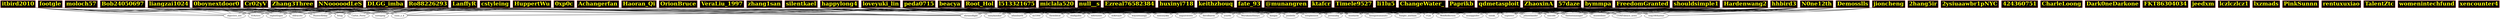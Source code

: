 graph G {
	graph [bb="0,0,10437,120",
		fontsize=21,
		resolution=300
	];
	node [label="\N"];
	"0boynextdoor0"	 [color=red,
		fillcolor=black,
		fontcolor=yellow,
		fontname="Times-Bold",
		fontsize=36,
		group=First,
		height=0.66667,
		pos="875.5,96",
		shape=rectangle,
		style=filled,
		width=2.625];
	xoreipeip	 [fillcolor=white,
		fontcolor=black,
		group=Second,
		height=0.5,
		pos="1591.5,18",
		style=filled,
		width=1.011];
	"0boynextdoor0" -- xoreipeip	 [pos="970.03,73.494 973.22,72.956 976.38,72.455 979.5,72 1229.4,35.489 1300.2,91.587 1546.5,36 1552.6,34.629 1558.9,32.547 1564.8,30.279"];
	eldracote	 [fillcolor=white,
		fontcolor=black,
		group=Second,
		height=0.5,
		pos="1203.5,18",
		style=filled,
		width=0.99297];
	"0boynextdoor0" -- eldracote	 [pos="970.13,74.042 973.29,73.347 976.42,72.665 979.5,72 1058.8,54.875 1080.7,59.165 1158.5,36 1164.3,34.271 1170.4,32.09 1176.2,29.849"];
	exploitlogos	 [fillcolor=white,
		fontcolor=black,
		group=Second,
		height=0.5,
		pos="1105.5,18",
		style=filled,
		width=1.2277];
	"0boynextdoor0" -- exploitlogos	 [pos="946.38,71.961 987.96,57.861 1038.6,40.686 1071.4,29.556"];
	IOActive	 [fillcolor=white,
		fontcolor=black,
		group=Second,
		height=0.5,
		pos="1006.5,18",
		style=filled,
		width=1.011];
	"0boynextdoor0" -- IOActive	 [pos="915.87,71.961 937.98,58.801 964.58,42.962 983.22,31.86"];
	HunterX0day	 [fillcolor=white,
		fontcolor=black,
		group=Second,
		height=0.5,
		pos="1305.5,18",
		style=filled,
		width=1.336];
	"0boynextdoor0" -- HunterX0day	 [pos="970.08,73.777 973.25,73.158 976.4,72.564 979.5,72 1098.2,50.415 1130.8,62.259 1248.5,36 1255.5,34.441 1262.9,32.415 1269.9,30.287"];
	objective_see	 [fillcolor=white,
		fontcolor=black,
		group=Second,
		height=0.5,
		pos="904.5,18",
		style=filled,
		width=1.336];
	"0boynextdoor0" -- objective_see	 [pos="884.52,71.748 888.77,60.299 893.77,46.862 897.7,36.288"];
	Carlos_Perez	 [fillcolor=white,
		fontcolor=black,
		group=Second,
		height=0.5,
		pos="1490.5,18",
		style=filled,
		width=1.2999];
	"0boynextdoor0" -- Carlos_Perez	 [pos="970.04,73.558 973.23,73.002 976.39,72.48 979.5,72 1180,41.109 1235.5,75.302 1434.5,36 1441.6,34.595 1449.1,32.585 1456.2,30.414"];
	sunn_y_k	 [fillcolor=white,
		fontcolor=black,
		group=Second,
		height=0.5,
		pos="1682.5,18",
		style=filled,
		width=1.0291];
	"0boynextdoor0" -- sunn_y_k	 [pos="970.03,73.459 973.22,72.931 976.38,72.442 979.5,72 1269,30.97 1350.7,98.066 1636.5,36 1642.7,34.653 1649.2,32.581 1655.2,30.315"];
	fetag	 [fillcolor=white,
		fontcolor=black,
		group=Second,
		height=0.5,
		pos="1398.5,18",
		style=filled,
		width=0.75];
	"0boynextdoor0" -- fetag	 [pos="970.05,73.618 973.23,73.044 976.39,72.503 979.5,72 1148.3,44.717 1198.1,83.033 1362.5,36 1367.7,34.501 1373.1,32.244 1378.1,29.831"];
	"0xp0c"	 [color=red,
		fillcolor=black,
		fontcolor=yellow,
		fontname="Times-Bold",
		fontsize=36,
		group=First,
		height=0.66667,
		pos="2356.5,96",
		shape=rectangle,
		style=filled,
		width=1.1667];
	shrineoflight	 [fillcolor=white,
		fontcolor=black,
		group=Second,
		height=0.5,
		pos="3931.5,18",
		style=filled,
		width=1.2638];
	"0xp0c" -- shrineoflight	 [pos="2398.6,74.625 2401.6,73.607 2404.6,72.714 2407.5,72 2554.1,36.496 3647.2,21.412 3885.7,18.527"];
	"2hang5ir"	 [color=red,
		fillcolor=black,
		fontcolor=yellow,
		fontname="Times-Bold",
		fontsize=36,
		group=First,
		height=0.66667,
		pos="8047.5,96",
		shape=rectangle,
		style=filled,
		width=1.6667];
	"2ysiuaawbr1pNYC"	 [color=red,
		fillcolor=black,
		fontcolor=yellow,
		fontname="Times-Bold",
		fontsize=36,
		group=First,
		height=0.66667,
		pos="8244.5,96",
		shape=rectangle,
		style=filled,
		width=3.2917];
	424360751	 [color=red,
		fillcolor=black,
		fontcolor=yellow,
		fontname="Times-Bold",
		fontsize=36,
		group=First,
		height=0.66667,
		pos="8450.5,96",
		shape=rectangle,
		style=filled,
		width=1.9167];
	"57daze"	 [color=red,
		fillcolor=black,
		fontcolor=yellow,
		fontname="Times-Bold",
		fontsize=36,
		group=First,
		height=0.66667,
		pos="6580.5,96",
		shape=rectangle,
		style=filled,
		width=1.3333];
	"57daze" -- shrineoflight	 [pos="6532.4,74.264 6529.4,73.384 6526.4,72.616 6523.5,72 6247.6,14.237 4264.6,82.372 3986.5,36 3979.2,34.777 3971.5,32.757 3964.3,30.503"];
	sneak_	 [fillcolor=white,
		fontcolor=black,
		group=Second,
		height=0.5,
		pos="6342.5,18",
		style=filled,
		width=0.83048];
	"57daze" -- sneak_	 [pos="6532.5,75.188 6529.5,74.063 6526.5,72.99 6523.5,72 6461.8,51.309 6442.9,57.734 6381.5,36 6376.3,34.158 6370.8,31.877 6365.7,29.564"];
	jseidelin	 [fillcolor=white,
		fontcolor=black,
		group=Second,
		height=0.5,
		pos="5411.5,18",
		style=filled,
		width=0.93881];
	"57daze" -- jseidelin	 [pos="6532.4,74.332 6529.4,73.435 6526.4,72.645 6523.5,72 6058.7,-30.017 5917.9,139.5 5453.5,36 5447.8,34.723 5441.8,32.68 5436.3,30.421"];
	shafigullin	 [fillcolor=white,
		fontcolor=black,
		group=Second,
		height=0.5,
		pos="4416.5,18",
		style=filled,
		width=1.1013];
	"57daze" -- shafigullin	 [pos="6532.4,74.276 6529.4,73.393 6526.4,72.621 6523.5,72 6076,-22.458 4915.1,120.03 4465.5,36 4458.8,34.751 4451.8,32.689 4445.3,30.398"];
	superevr	 [fillcolor=white,
		fontcolor=black,
		group=Second,
		height=0.5,
		pos="6424.5,18",
		style=filled,
		width=0.95686];
	"57daze" -- superevr	 [pos="6532.4,71.961 6505,58.264 6471.8,41.664 6449.5,30.525"];
	ax330d	 [fillcolor=white,
		fontcolor=black,
		group=Second,
		height=0.5,
		pos="4231.5,18",
		style=filled,
		width=0.84854];
	"57daze" -- ax330d	 [pos="6532.4,74.271 6529.4,73.389 6526.4,72.619 6523.5,72 6278.6,20.504 4515.8,90.471 4271.5,36 4265.7,34.707 4259.7,32.531 4254.2,30.13"];
	infernosec	 [fillcolor=white,
		fontcolor=black,
		group=Second,
		height=0.5,
		pos="4513.5,18",
		style=filled,
		width=1.0832];
	"57daze" -- infernosec	 [pos="6532.4,74.279 6529.4,73.395 6526.4,72.622 6523.5,72 6096.9,-18.236 4989.8,117.74 4561.5,36 4555,34.765 4548.3,32.741 4542,30.486"];
	unicode	 [fillcolor=white,
		fontcolor=black,
		group=Second,
		height=0.5,
		pos="6620.5,18",
		style=filled,
		width=0.9027];
	"57daze" -- unicode	 [pos="6592.9,71.748 6598.9,60.12 6605.9,46.442 6611.4,35.794"];
	namusyaka	 [fillcolor=white,
		fontcolor=black,
		group=Second,
		height=0.5,
		pos="4819.5,18",
		style=filled,
		width=1.1555];
	"57daze" -- namusyaka	 [pos="6532.4,74.291 6529.4,73.404 6526.4,72.627 6523.5,72 6164.2,-4.6459 5231.9,101.97 4870.5,36 4863.7,34.752 4856.5,32.722 4849.8,30.466"];
	waynehuang2	 [fillcolor=white,
		fontcolor=black,
		group=Second,
		height=0.5,
		pos="4711.5,18",
		style=filled,
		width=1.354];
	"57daze" -- waynehuang2	 [pos="6532.4,74.287 6529.4,73.401 6526.4,72.625 6523.5,72 6141.9,-9.1319 5153.4,99.377 4768.5,36 4761.2,34.803 4753.6,32.885 4746.4,30.739"];
	davidbaron	 [fillcolor=white,
		fontcolor=black,
		group=Second,
		height=0.5,
		pos="5027.5,18",
		style=filled,
		width=1.1555];
	"57daze" -- davidbaron	 [pos="6532.4,74.302 6529.4,73.412 6526.4,72.632 6523.5,72 6209.2,4.4577 5393.4,95.197 5077.5,36 5070.9,34.76 5064,32.763 5057.5,30.542"];
	adambarth	 [fillcolor=white,
		fontcolor=black,
		group=Second,
		height=0.5,
		pos="4143.5,18",
		style=filled,
		width=1.1013];
	"57daze" -- adambarth	 [pos="6532.4,74.269 6529.4,73.388 6526.4,72.618 6523.5,72 6269.9,18.745 4446.1,84.204 4191.5,36 4185.1,34.791 4178.5,32.809 4172.2,30.591"];
	soaj1664ashar	 [fillcolor=white,
		fontcolor=black,
		group=Second,
		height=0.5,
		pos="7091.5,18",
		style=filled,
		width=1.3902];
	"57daze" -- soaj1664ashar	 [pos="6628.6,74.845 6631.9,73.773 6635.2,72.809 6638.5,72 6809.2,29.907 6859.9,69.833 7032.5,36 7039.9,34.558 7047.6,32.558 7055,30.414"];
	sstephenson	 [fillcolor=white,
		fontcolor=black,
		group=Second,
		height=0.5,
		pos="5506.5,18",
		style=filled,
		width=1.2096];
	"57daze" -- sstephenson	 [pos="6532.4,74.345 6529.4,73.445 6526.4,72.65 6523.5,72 6104.5,-20.784 5980.3,115.06 5558.5,36 5551.7,34.733 5544.7,32.755 5538,30.566"];
	WebReflection	 [fillcolor=white,
		fontcolor=black,
		group=Second,
		height=0.5,
		pos="6135.5,18",
		style=filled,
		width=1.4263];
	"57daze" -- WebReflection	 [pos="6532.3,74.596 6529.4,73.632 6526.4,72.755 6523.5,72 6381.5,35.161 6339.2,65.191 6195.5,36 6188.1,34.506 6180.4,32.51 6173,30.391"];
	MurakamiShinyu	 [fillcolor=white,
		fontcolor=black,
		group=Second,
		height=0.5,
		pos="5222.5,18",
		style=filled,
		width=1.6249];
	"57daze" -- MurakamiShinyu	 [pos="6532.4,74.317 6529.4,73.424 6526.4,72.638 6523.5,72 6255.4,13.78 5560.9,75.86 5289.5,36 5281.2,34.775 5272.4,32.874 5264,30.759"];
	kinugawamasato	 [fillcolor=white,
		fontcolor=black,
		group=Second,
		height=0.5,
		pos="5810.5,18",
		style=filled,
		width=1.5707];
	"57daze" -- kinugawamasato	 [pos="6532.4,74.409 6529.4,73.492 6526.4,72.677 6523.5,72 6242.5,7.0811 6160.1,82.759 5875.5,36 5867.5,34.69 5859.1,32.779 5851.1,30.685"];
	thewildcat	 [fillcolor=white,
		fontcolor=black,
		group=Second,
		height=0.5,
		pos="4319.5,18",
		style=filled,
		width=1.0832];
	"57daze" -- thewildcat	 [pos="6532.4,74.273 6529.4,73.391 6526.4,72.62 6523.5,72 6054.6,-26.769 4838.3,125.43 4367.5,36 4361,34.771 4354.3,32.748 4348,30.494"];
	jeremiahg	 [fillcolor=white,
		fontcolor=black,
		group=Second,
		height=0.5,
		pos="5605.5,18",
		style=filled,
		width=1.0471];
	"57daze" -- jeremiahg	 [pos="6532.4,74.359 6529.4,73.455 6526.4,72.656 6523.5,72 6145,-12.607 6031.1,115.77 5651.5,36 5645.5,34.73 5639.2,32.751 5633.3,30.562"];
	mozappsdev	 [fillcolor=white,
		fontcolor=black,
		group=Second,
		height=0.5,
		pos="6249.5,18",
		style=filled,
		width=1.2457];
	"57daze" -- mozappsdev	 [pos="6532.3,74.778 6529.3,73.769 6526.4,72.832 6523.5,72 6428.3,44.585 6399.7,59.741 6303.5,36 6296.8,34.342 6289.7,32.246 6283,30.073"];
	angustweets	 [fillcolor=white,
		fontcolor=black,
		group=Second,
		height=0.5,
		pos="4923.5,18",
		style=filled,
		width=1.2277];
	"57daze" -- angustweets	 [pos="6532.4,74.296 6529.4,73.408 6526.4,72.629 6523.5,72 6187.2,0.015895 5315.1,95.984 4976.5,36 4969.5,34.763 4962.2,32.767 4955.3,30.547"];
	mozhacks	 [fillcolor=white,
		fontcolor=black,
		group=Second,
		height=0.5,
		pos="5698.5,18",
		style=filled,
		width=1.0471];
	"57daze" -- mozhacks	 [pos="6532.4,74.376 6529.4,73.468 6526.4,72.663 6523.5,72 6185.4,-4.4317 6083.5,108.11 5744.5,36 5738.5,34.715 5732.2,32.73 5726.3,30.538"];
	mozwebsec	 [fillcolor=white,
		fontcolor=black,
		group=Second,
		height=0.5,
		pos="6834.5,18",
		style=filled,
		width=1.1735];
	"57daze" -- mozwebsec	 [pos="6628.7,75.417 6632,74.208 6635.3,73.056 6638.5,72 6701.6,51.248 6719.9,55.072 6783.5,36 6789.7,34.139 6796.3,31.974 6802.6,29.803"];
	yuxi4n	 [fillcolor=white,
		fontcolor=black,
		group=Second,
		height=0.5,
		pos="5116.5,18",
		style=filled,
		width=0.83048];
	"57daze" -- yuxi4n	 [pos="6532.4,74.307 6529.4,73.416 6526.4,72.634 6523.5,72 6226.2,7.8878 5451.6,105.14 5155.5,36 5150,34.711 5144.3,32.602 5139,30.272"];
	johnwilander	 [fillcolor=white,
		fontcolor=black,
		group=Second,
		height=0.5,
		pos="6523.5,18",
		style=filled,
		width=1.2999];
	"57daze" -- johnwilander	 [pos="6562.8,71.748 6554.3,60.12 6544.3,46.442 6536.5,35.794"];
	thetestmanager	 [fillcolor=white,
		fontcolor=black,
		group=Second,
		height=0.5,
		pos="6722.5,18",
		style=filled,
		width=1.4443];
	"57daze" -- thetestmanager	 [pos="6624.3,71.961 6647.2,59.338 6674.7,44.25 6694.8,33.242"];
	kangax	 [fillcolor=white,
		fontcolor=black,
		group=Second,
		height=0.5,
		pos="5329.5,18",
		style=filled,
		width=0.84854];
	"57daze" -- kangax	 [pos="6532.4,74.324 6529.4,73.429 6526.4,72.641 6523.5,72 6272.6,17.254 5618.4,94.988 5368.5,36 5363,34.698 5357.3,32.583 5352,30.252"];
	r12a	 [fillcolor=white,
		fontcolor=black,
		group=Second,
		height=0.5,
		pos="6039.5,18",
		style=filled,
		width=0.75];
	"57daze" -- r12a	 [pos="6532.3,74.495 6529.4,73.557 6526.4,72.713 6523.5,72 6329.4,24.644 6267.9,89.649 6075.5,36 6070.2,34.536 6064.9,32.293 6059.9,29.882"];
	CONFidence_news	 [fillcolor=white,
		fontcolor=black,
		group=Second,
		height=0.5,
		pos="6959.5,18",
		style=filled,
		width=1.7873];
	"57daze" -- CONFidence_news	 [pos="6628.6,75.048 6631.9,73.927 6635.2,72.896 6638.5,72 6745.5,42.566 6776.6,57.133 6885.5,36 6894.1,34.338 6903.1,32.336 6911.9,30.281"];
	Sangte_amtham	 [fillcolor=white,
		fontcolor=black,
		group=Second,
		height=0.5,
		pos="5939.5,18",
		style=filled,
		width=1.5165];
	"57daze" -- Sangte_amtham	 [pos="6532.4,74.456 6529.4,73.528 6526.4,72.697 6523.5,72 6298.1,18.324 6231.8,75.569 6003.5,36 5995.5,34.62 5987.1,32.649 5979.2,30.513"];
	"@munangren"	 [color=red,
		fillcolor=black,
		fontcolor=yellow,
		fontname="Times-Bold",
		fontsize=36,
		group=First,
		height=0.66667,
		pos="5378.5,96",
		shape=rectangle,
		style=filled,
		width=2.4306];
	"@munangren" -- sneak_	 [pos="5466.1,73.493 5469.3,72.946 5472.4,72.445 5475.5,72 5657.8,45.753 6124.5,79.408 6303.5,36 6309,34.664 6314.7,32.535 6319.9,30.202"];
	"@munangren" -- jseidelin	 [pos="5388.8,71.748 5393.7,60.12 5399.5,46.442 5404,35.794"];
	"@munangren" -- shafigullin	 [pos="5290.9,73.496 5287.7,72.948 5284.6,72.446 5281.5,72 4922.2,20.15 4821.4,107.43 4465.5,36 4458.9,34.68 4452.1,32.62 4445.6,30.356"];
	"@munangren" -- superevr	 [pos="5466.1,73.478 5469.3,72.935 5472.4,72.439 5475.5,72 5874.5,15.314 5988.1,123.19 6381.5,36 6387.3,34.704 6393.4,32.654 6399.1,30.393"];
	"@munangren" -- ax330d	 [pos="5290.9,73.462 5287.7,72.924 5284.6,72.433 5281.5,72 5059.1,40.863 4490.2,87.035 4271.5,36 4265.7,34.65 4259.7,32.452 4254.2,30.048"];
	"@munangren" -- infernosec	 [pos="5290.9,73.519 5287.7,72.965 5284.6,72.455 5281.5,72 4964.5,25.307 4875.2,101.02 4561.5,36 4555.1,34.663 4548.3,32.595 4542,30.331"];
	"@munangren" -- unicode	 [pos="5466.1,73.45 5469.3,72.915 5472.4,72.428 5475.5,72 5718.6,38.337 6340.1,90.32 6579.5,36 6585.1,34.727 6590.9,32.686 6596.3,30.427"];
	"@munangren" -- namusyaka	 [pos="5290.9,73.669 5287.7,73.072 5284.6,72.513 5281.5,72 5100.6,41.889 5049.7,74.822 4870.5,36 4863.8,34.549 4856.8,32.462 4850.2,30.219"];
	"@munangren" -- waynehuang2	 [pos="5290.9,73.6 5287.7,73.023 5284.6,72.486 5281.5,72 5055.7,36.42 4993,78.71 4768.5,36 4761.4,34.643 4753.9,32.682 4746.7,30.549"];
	"@munangren" -- davidbaron	 [pos="5290.8,74.016 5287.7,73.321 5284.6,72.647 5281.5,72 5191.4,52.933 5166.5,59.679 5077.5,36 5071.3,34.339 5064.7,32.241 5058.4,30.068"];
	"@munangren" -- adambarth	 [pos="5290.9,73.451 5287.7,72.916 5284.6,72.429 5281.5,72 5041.4,38.713 4429.2,83.172 4191.5,36 4185.1,34.735 4178.5,32.728 4172.2,30.505"];
	"@munangren" -- sstephenson	 [pos="5417.9,71.961 5438.8,59.249 5463.8,44.036 5481.9,33.009"];
	"@munangren" -- WebReflection	 [pos="5466.1,73.559 5469.3,72.993 5472.4,72.47 5475.5,72 5739.6,31.751 5812.5,82.694 6075.5,36 6083,34.669 6090.9,32.721 6098.4,30.591"];
	"@munangren" -- MurakamiShinyu	 [pos="5330.4,71.961 5305.4,59.428 5275.4,44.464 5253.5,33.477"];
	"@munangren" -- kinugawamasato	 [pos="5466.2,73.849 5469.3,73.201 5472.4,72.582 5475.5,72 5594.4,49.428 5626.9,60.212 5745.5,36 5753.2,34.431 5761.3,32.45 5769.1,30.381"];
	"@munangren" -- thewildcat	 [pos="5290.9,73.477 5287.7,72.934 5284.6,72.439 5281.5,72 4879,14.884 4766,116.4 4367.5,36 4361,34.698 4354.3,32.644 4348,30.383"];
	"@munangren" -- jeremiahg	 [pos="5454.1,71.927 5486.7,61.302 5525.1,48.425 5559.5,36 5565,34.019 5570.8,31.821 5576.4,29.66"];
	"@munangren" -- mozappsdev	 [pos="5466.1,73.519 5469.3,72.965 5472.4,72.455 5475.5,72 5792.5,25.307 5880.6,95.206 6195.5,36 6202.5,34.685 6209.8,32.686 6216.7,30.492"];
	"@munangren" -- angustweets	 [pos="5290.8,73.789 5287.7,73.158 5284.6,72.559 5281.5,72 5147.2,47.56 5109.6,66.113 4976.5,36 4969.8,34.478 4962.7,32.416 4956,30.23"];
	"@munangren" -- mozhacks	 [pos="5466.2,74.119 5469.4,73.395 5472.5,72.686 5475.5,72 5553.8,54.356 5575.5,58.711 5652.5,36 5658.3,34.302 5664.3,32.186 5670.1,30.009"];
	"@munangren" -- mozwebsec	 [pos="5466.1,73.429 5469.3,72.9 5472.4,72.42 5475.5,72 5763.6,32.855 6497.6,89.031 6783.5,36 6790.2,34.75 6797.3,32.749 6803.9,30.527"];
	"@munangren" -- yuxi4n	 [pos="5290.9,74.047 5239.8,60.922 5180.6,45.082 5155.5,36 5150.3,34.12 5144.9,31.823 5139.7,29.507"];
	"@munangren" -- johnwilander	 [pos="5466.1,73.464 5469.3,72.925 5472.4,72.434 5475.5,72 5912.4,10.693 6033,112.22 6467.5,36 6474.7,34.73 6482.3,32.75 6489.5,30.561"];
	"@munangren" -- kangax	 [pos="5363.3,71.748 5355.8,59.942 5347.1,46.021 5340.4,35.305"];
	"@munangren" -- r12a	 [pos="5466.1,73.592 5469.3,73.017 5472.4,72.483 5475.5,72 5707.9,35.615 5776.6,97.8 6003.5,36 6008.8,34.568 6014.2,32.338 6019.1,29.928"];
	"@munangren" -- Sangte_amtham	 [pos="5466.1,73.678 5469.3,73.078 5472.4,72.516 5475.5,72 5652,42.425 5700.6,68.725 5876.5,36 5884.2,34.565 5892.4,32.595 5900.1,30.484"];
	samykamkar	 [fillcolor=white,
		fontcolor=black,
		group=Second,
		height=0.5,
		pos="4040.5,18",
		style=filled,
		width=1.2638];
	"@munangren" -- samykamkar	 [pos="5290.9,73.441 5287.7,72.908 5284.6,72.425 5281.5,72 4758.6,0.21286 4614.1,128.43 4094.5,36 4087.5,34.754 4080.2,32.785 4073.2,30.598"];
	Achangerfan	 [color=red,
		fillcolor=black,
		fontcolor=yellow,
		fontname="Times-Bold",
		fontsize=36,
		group=First,
		height=0.66667,
		pos="2499.5,96",
		shape=rectangle,
		style=filled,
		width=2.3056];
	Achangerfan -- shrineoflight	 [pos="2582.7,73.611 2586,73.016 2589.3,72.474 2592.5,72 2850.1,34.002 3681.2,21.166 3885.7,18.543"];
	beacya	 [color=red,
		fillcolor=black,
		fontcolor=yellow,
		fontname="Times-Bold",
		fontsize=36,
		group=First,
		height=0.66667,
		pos="3976.5,96",
		shape=rectangle,
		style=filled,
		width=1.3333];
	beacya -- jseidelin	 [pos="4024.8,74.502 4028.1,73.531 4031.3,72.68 4034.5,72 4324.8,10.236 5079.6,99.584 5369.5,36 5375.2,34.742 5381.2,32.708 5386.7,30.45"];
	beacya -- shafigullin	 [pos="4024.6,74.908 4027.9,73.821 4031.2,72.836 4034.5,72 4178.7,35.169 4222.6,69.918 4367.5,36 4373.9,34.493 4380.7,32.381 4387.1,30.133"];
	beacya -- ax330d	 [pos="4024.7,75.345 4028,74.153 4031.3,73.025 4034.5,72 4103.1,50.154 4124.3,59.217 4192.5,36 4197.6,34.269 4202.9,32.088 4207.9,29.847"];
	beacya -- infernosec	 [pos="4024.5,74.815 4027.9,73.751 4031.2,72.796 4034.5,72 4221.3,26.712 4278,78.146 4465.5,36 4471.8,34.575 4478.5,32.5 4484.7,30.26"];
	beacya -- namusyaka	 [pos="4024.5,74.684 4027.9,73.652 4031.2,72.739 4034.5,72 4353.6,0.42184 4448.8,100.09 4769.5,36 4776,34.698 4782.8,32.705 4789.2,30.512"];
	beacya -- waynehuang2	 [pos="4024.5,74.719 4027.9,73.678 4031.2,72.754 4034.5,72 4303.1,10.459 4382.4,85.202 4653.5,36 4660.9,34.663 4668.6,32.684 4675.9,30.52"];
	beacya -- davidbaron	 [pos="4024.5,74.643 4027.8,73.62 4031.2,72.722 4034.5,72 4443.8,-17.497 4565,114.61 4976.5,36 4983.3,34.696 4990.5,32.642 4997.2,30.381"];
	beacya -- adambarth	 [pos="4024.8,73.439 4054.3,59.671 4090.9,42.558 4115.6,31.016"];
	beacya -- sstephenson	 [pos="4024.8,74.496 4028.1,73.526 4031.3,72.678 4034.5,72 4343.3,6.5553 5143.9,92.293 5454.5,36 5461.3,34.773 5468.3,32.813 5475,30.628"];
	beacya -- WebReflection	 [pos="4024.8,74.467 4028.1,73.505 4031.3,72.665 4034.5,72 4478.6,-20.338 5627.3,105.83 6075.5,36 6083.1,34.811 6091.1,32.898 6098.7,30.752"];
	beacya -- MurakamiShinyu	 [pos="4024.5,74.62 4027.8,73.603 4031.2,72.712 4034.5,72 4278.1,19.502 4909,72.576 5155.5,36 5163.8,34.763 5172.6,32.856 5181,30.739"];
	beacya -- kinugawamasato	 [pos="4024.8,74.48 4028.1,73.514 4031.3,72.671 4034.5,72 4406.7,-6.0465 5369.2,91.175 5745.5,36 5753.6,34.811 5762.1,32.926 5770.3,30.815"];
	beacya -- thewildcat	 [pos="4024.6,75.07 4027.9,73.945 4031.2,72.906 4034.5,72 4137.1,43.424 4168.4,62.85 4271.5,36 4277.7,34.385 4284.2,32.255 4290.4,30.027"];
	beacya -- jeremiahg	 [pos="4024.8,74.49 4028.1,73.521 4031.3,72.675 4034.5,72 4366.2,2.0084 5227.2,102.78 5559.5,36 5565.7,34.75 5572.2,32.718 5578.2,30.462"];
	beacya -- mozappsdev	 [pos="4024.8,74.464 4028.1,73.502 4031.3,72.664 4034.5,72 4504.8,-25.535 5722.1,116.88 6195.5,36 6202.6,34.785 6210.1,32.8 6217.1,30.581"];
	beacya -- angustweets	 [pos="4024.5,74.661 4027.9,73.634 4031.2,72.73 4034.5,72 4397.6,-8.3202 4505,104.49 4870.5,36 4877.4,34.711 4884.6,32.724 4891.4,30.532"];
	beacya -- mozhacks	 [pos="4024.8,74.485 4028.1,73.518 4031.3,72.673 4034.5,72 4386.4,-2.0191 5299.9,106.61 5652.5,36 5658.7,34.754 5665.2,32.724 5671.2,30.468"];
	beacya -- yuxi4n	 [pos="4024.5,74.629 4027.8,73.61 4031.2,72.715 4034.5,72 4261.4,22.836 4852.9,90.824 5078.5,36 5083.9,34.69 5089.4,32.571 5094.6,30.239"];
	beacya -- kangax	 [pos="4024.8,74.509 4028.1,73.536 4031.3,72.683 4034.5,72 4307.3,13.7 5017.6,98.456 5289.5,36 5295.3,34.67 5301.3,32.48 5306.8,30.077"];
	beacya -- r12a	 [pos="4024.8,74.47 4028.1,73.506 4031.3,72.667 4034.5,72 4248.7,27.39 5791,88.218 6003.5,36 6008.8,34.699 6014.2,32.52 6019.2,30.119"];
	beacya -- Sangte_amtham	 [pos="4024.8,74.475 4028.1,73.51 4031.3,72.669 4034.5,72 4435.3,-11.72 5471.6,96.745 5876.5,36 5884.5,34.802 5892.9,32.884 5900.9,30.737"];
	Bob24050697	 [color=red,
		fillcolor=black,
		fontcolor=yellow,
		fontname="Times-Bold",
		fontsize=36,
		group=First,
		height=0.66667,
		pos="498.5,96",
		shape=rectangle,
		style=filled,
		width=2.375];
	Bob24050697 -- xoreipeip	 [pos="584.16,73.332 586.96,72.845 589.75,72.398 592.5,72 1012.4,11.175 1131.4,124.08 1546.5,36 1552.6,34.707 1558.9,32.658 1564.8,30.397"];
	Bob24050697 -- eldracote	 [pos="584.17,73.425 586.97,72.911 589.75,72.434 592.5,72 841.47,32.651 912.62,91.503 1158.5,36 1164.6,34.629 1170.9,32.547 1176.8,30.279"];
	Bob24050697 -- exploitlogos	 [pos="584.18,73.479 586.98,72.949 589.76,72.454 592.5,72 794.38,38.566 850.95,76.655 1051.5,36 1058.6,34.567 1066,32.487 1073,30.247"];
	Bob24050697 -- IOActive	 [pos="584.19,73.547 586.99,72.998 589.76,72.48 592.5,72 754.8,43.535 801.4,74.989 961.5,36 967.39,34.567 973.52,32.516 979.3,30.308"];
	Bob24050697 -- HunterX0day	 [pos="584.17,73.394 586.97,72.889 589.75,72.422 592.5,72 881.11,27.672 961.24,88.376 1248.5,36 1255.7,34.678 1263.4,32.705 1270.6,30.544"];
	Bob24050697 -- objective_see	 [pos="584.24,73.812 587.02,73.187 589.78,72.581 592.5,72 686.98,51.796 798.78,33.882 859.6,24.636"];
	Bob24050697 -- sunn_y_k	 [pos="584.16,73.321 586.96,72.837 589.75,72.394 592.5,72 822.29,39.096 1409.2,82.967 1636.5,36 1642.7,34.716 1649.2,32.67 1655.2,30.411"];
	Bob24050697 -- fetag	 [pos="584.16,73.365 586.97,72.868 589.75,72.411 592.5,72 761.92,46.681 1196.7,79.24 1362.5,36 1367.8,34.624 1373.2,32.416 1378.1,30.01"];
	bymmpa	 [color=red,
		fillcolor=black,
		fontcolor=yellow,
		fontname="Times-Bold",
		fontsize=36,
		group=First,
		height=0.66667,
		pos="6706.5,96",
		shape=rectangle,
		style=filled,
		width=1.6528];
	bymmpa -- shrineoflight	 [pos="6647,73.984 6643.8,73.22 6640.6,72.549 6637.5,72 6057.2,-30.09 4567.7,132.73 3986.5,36 3979.2,34.779 3971.5,32.76 3964.2,30.507"];
	bymmpa -- sneak_	 [pos="6646.9,74.462 6643.7,73.574 6640.6,72.745 6637.5,72 6525.8,44.999 6491.7,68.421 6381.5,36 6376.1,34.401 6370.4,32.165 6365.2,29.811"];
	bymmpa -- jseidelin	 [pos="6647,74.048 6643.8,73.268 6640.6,72.576 6637.5,72 6378.6,24.209 5710.5,92.84 5453.5,36 5447.8,34.732 5441.8,32.694 5436.3,30.435"];
	bymmpa -- shafigullin	 [pos="6647,73.995 6643.8,73.229 6640.6,72.554 6637.5,72 6162.2,-12.359 4940.1,124.47 4465.5,36 4458.8,34.754 4451.8,32.694 4445.3,30.402"];
	bymmpa -- superevr	 [pos="6646.8,74.721 6643.7,73.765 6640.6,72.851 6637.5,72 6563.1,51.273 6541.2,59.012 6467.5,36 6461.9,34.264 6456.1,32.08 6450.6,29.839"];
	bymmpa -- ax330d	 [pos="6647,73.99 6643.8,73.225 6640.6,72.552 6637.5,72 6378.6,26.23 4528.1,93.129 4271.5,36 4265.7,34.709 4259.7,32.534 4254.2,30.133"];
	bymmpa -- infernosec	 [pos="6647,73.998 6643.8,73.231 6640.6,72.555 6637.5,72 6183.2,-8.8056 5014.8,122.26 4561.5,36 4555,34.769 4548.3,32.745 4542,30.491"];
	bymmpa -- unicode	 [pos="6679.8,71.748 6666,59.226 6649.5,44.325 6637.5,33.393"];
	bymmpa -- namusyaka	 [pos="6647,74.01 6643.8,73.24 6640.6,72.56 6637.5,72 6250.9,2.6319 5256.9,106.25 4870.5,36 4863.7,34.757 4856.5,32.729 4849.8,30.473"];
	bymmpa -- waynehuang2	 [pos="6647,74.006 6643.8,73.236 6640.6,72.558 6637.5,72 6228.6,-1.1435 5178.4,103.24 4768.5,36 4761.2,34.807 4753.6,32.892 4746.4,30.746"];
	bymmpa -- davidbaron	 [pos="6647,74.02 6643.8,73.247 6640.6,72.564 6637.5,72 6296.3,10.294 5418.4,99.551 5077.5,36 5070.9,34.766 5064,32.772 5057.5,30.552"];
	bymmpa -- adambarth	 [pos="6647,73.988 6643.8,73.224 6640.6,72.551 6637.5,72 6102.2,-22.501 4725.7,136.93 4191.5,36 4185.1,34.794 4178.5,32.812 4172.2,30.595"];
	bymmpa -- soaj1664ashar	 [pos="6766.1,74.46 6769.3,73.572 6772.4,72.744 6775.5,72 6887.6,44.925 6919.9,60.905 7032.5,36 7039.7,34.404 7047.3,32.361 7054.6,30.228"];
	bymmpa -- sstephenson	 [pos="6647,74.059 6643.8,73.276 6640.6,72.58 6637.5,72 6165.8,-15.811 6030.3,123.46 5558.5,36 5551.7,34.746 5544.7,32.774 5538,30.586"];
	bymmpa -- WebReflection	 [pos="6646.9,74.241 6643.8,73.411 6640.6,72.655 6637.5,72 6444.7,31.299 6389.2,72.519 6195.5,36 6188,34.589 6180.1,32.604 6172.6,30.465"];
	bymmpa -- MurakamiShinyu	 [pos="6647,74.034 6643.8,73.257 6640.6,72.57 6637.5,72 6342.7,18.14 5586,79.174 5289.5,36 5281.2,34.785 5272.4,32.889 5264,30.775"];
	bymmpa -- kinugawamasato	 [pos="6646.9,74.112 6643.8,73.315 6640.6,72.602 6637.5,72 6304.6,7.6446 6210.3,89.574 5875.5,36 5867.4,34.705 5858.9,32.772 5850.8,30.647"];
	bymmpa -- thewildcat	 [pos="6647,73.993 6643.8,73.227 6640.6,72.553 6637.5,72 6140.7,-15.987 4863.2,129.95 4367.5,36 4361,34.774 4354.3,32.752 4348,30.498"];
	bymmpa -- jeremiahg	 [pos="6647,74.071 6643.8,73.285 6640.6,72.585 6637.5,72 6206.5,-8.9286 6080.9,125.16 5651.5,36 5645.5,34.745 5639.2,32.772 5633.3,30.584"];
	bymmpa -- mozappsdev	 [pos="6646.9,74.34 6643.7,73.484 6640.6,72.695 6637.5,72 6491.8,39.264 6449.4,67.79 6303.5,36 6296.6,34.506 6289.4,32.456 6282.6,30.274"];
	bymmpa -- angustweets	 [pos="6647,74.015 6643.8,73.243 6640.6,72.562 6637.5,72 6274.1,6.5553 5340.1,100.11 4976.5,36 4969.5,34.768 4962.2,32.775 4955.3,30.555"];
	bymmpa -- mozhacks	 [pos="6647,74.086 6643.8,73.296 6640.6,72.591 6637.5,72 6247.3,-2.0471 6133.3,117.5 5744.5,36 5738.5,34.733 5732.2,32.755 5726.3,30.566"];
	bymmpa -- mozwebsec	 [pos="6745.9,71.961 6767,59.159 6792.1,43.822 6810.3,32.777"];
	bymmpa -- yuxi4n	 [pos="6647,74.025 6643.8,73.251 6640.6,72.566 6637.5,72 6313.4,13.18 5476.4,110.57 5155.5,36 5150,34.717 5144.3,32.609 5139,30.28"];
	bymmpa -- johnwilander	 [pos="6650.1,71.961 6618.8,58.622 6581.1,42.53 6555,31.409"];
	bymmpa -- thetestmanager	 [pos="6711.5,71.748 6713.8,60.299 6716.6,46.862 6718.7,36.288"];
	bymmpa -- kangax	 [pos="6647,74.04 6643.8,73.262 6640.6,72.572 6637.5,72 6360,21.063 5643.2,100.42 5368.5,36 5363,34.706 5357.3,32.594 5352,30.263"];
	bymmpa -- r12a	 [pos="6646.9,74.176 6643.8,73.362 6640.6,72.628 6637.5,72 6392.2,22.434 6317.1,101.27 6075.5,36 6070.2,34.579 6064.8,32.353 6059.9,29.944"];
	bymmpa -- CONFidence_news	 [pos="6766.3,75.005 6769.4,73.975 6772.5,72.968 6775.5,72 6822.3,57.015 6876.2,41.372 6913.6,30.803"];
	bymmpa -- Sangte_amtham	 [pos="6646.9,74.148 6643.8,73.342 6640.6,72.617 6637.5,72 6360.7,17.111 6281.9,82.481 6003.5,36 5995.4,34.65 5986.9,32.665 5978.8,30.5"];
	ChangeWater_	 [color=red,
		fillcolor=black,
		fontcolor=yellow,
		fontname="Times-Bold",
		fontsize=36,
		group=First,
		height=0.66667,
		pos="5953.5,96",
		shape=rectangle,
		style=filled,
		width=2.6667];
	ChangeWater_ -- shrineoflight	 [pos="5857.2,73.187 5854.3,72.751 5851.4,72.353 5848.5,72 5437.7,21.626 4394.5,105.12 3986.5,36 3979.3,34.775 3971.7,32.785 3964.5,30.566"];
	ChangeWater_ -- sneak_	 [pos="6049.6,73.899 6053,73.241 6056.3,72.606 6059.5,72 6167.3,51.882 6198.4,67.287 6303.5,36 6308.9,34.382 6314.6,32.139 6319.8,29.783"];
	ChangeWater_ -- jseidelin	 [pos="5857.5,73.509 5854.5,72.975 5851.5,72.47 5848.5,72 5674.4,44.298 5624.4,79.253 5453.5,36 5448,34.599 5442.2,32.562 5436.8,30.357"];
	ChangeWater_ -- shafigullin	 [pos="5857.2,73.213 5854.3,72.769 5851.4,72.362 5848.5,72 5543.5,33.558 4767.5,93.771 4465.5,36 4458.8,34.723 4451.9,32.649 4445.3,30.355"];
	ChangeWater_ -- ax330d	 [pos="5857.2,73.201 5854.3,72.76 5851.4,72.358 5848.5,72 5500.6,28.726 4613.4,113.47 4271.5,36 4265.7,34.687 4259.7,32.504 4254.2,30.101"];
	ChangeWater_ -- infernosec	 [pos="5857.2,73.22 5854.3,72.774 5851.4,72.365 5848.5,72 5564.7,35.949 4842.3,90.981 4561.5,36 4555,34.734 4548.3,32.696 4542,30.438"];
	ChangeWater_ -- unicode	 [pos="6049.6,73.571 6052.9,73.007 6056.2,72.48 6059.5,72 6288.7,38.322 6354.6,91.383 6579.5,36 6585.1,34.625 6590.9,32.541 6596.3,30.272"];
	ChangeWater_ -- namusyaka	 [pos="5857.2,73.254 5854.3,72.798 5851.4,72.378 5848.5,72 5417.3,15.29 5297.8,117.31 4870.5,36 4863.7,34.701 4856.5,32.649 4849.8,30.388"];
	ChangeWater_ -- waynehuang2	 [pos="5857.2,73.241 5854.3,72.789 5851.4,72.373 5848.5,72 5372.2,10.21 5241.9,117.06 4768.5,36 4761.2,34.756 4753.6,32.818 4746.4,30.666"];
	ChangeWater_ -- davidbaron	 [pos="5857.5,73.337 5854.5,72.853 5851.5,72.405 5848.5,72 5508.6,25.597 5414,102.84 5077.5,36 5071,34.706 5064.2,32.716 5057.8,30.523"];
	ChangeWater_ -- adambarth	 [pos="5857.2,73.196 5854.3,72.757 5851.4,72.356 5848.5,72 5483,26.733 4553.2,105.65 4191.5,36 4185.1,34.771 4178.5,32.78 4172.2,30.56"];
	ChangeWater_ -- soaj1664ashar	 [pos="6049.6,73.434 6052.9,72.909 6056.2,72.427 6059.5,72 6488.6,15.979 6605.7,107.74 7032.5,36 7040,34.739 7047.9,32.794 7055.3,30.64"];
	ChangeWater_ -- sstephenson	 [pos="5857.4,73.636 5854.4,73.066 5851.4,72.518 5848.5,72 5720.6,49.501 5685,65.404 5558.5,36 5552,34.486 5545.1,32.454 5538.6,30.301"];
	ChangeWater_ -- WebReflection	 [pos="6009.6,71.961 6040.2,58.846 6077,43.07 6102.9,31.973"];
	ChangeWater_ -- MurakamiShinyu	 [pos="5857.5,73.406 5854.5,72.902 5851.5,72.431 5848.5,72 5602.1,36.148 5535.1,76.496 5289.5,36 5281.3,34.648 5272.7,32.717 5264.4,30.618"];
	ChangeWater_ -- kinugawamasato	 [pos="5909.4,71.961 5886.6,59.517 5859.4,44.678 5839.3,33.713"];
	ChangeWater_ -- thewildcat	 [pos="5857.2,73.206 5854.3,72.764 5851.4,72.36 5848.5,72 5521.8,31.117 4690.7,98.671 4367.5,36 4361,34.746 4354.3,32.713 4348,30.456"];
	ChangeWater_ -- jeremiahg	 [pos="5857.4,73.858 5854.4,73.223 5851.4,72.602 5848.5,72 5761.3,54.079 5737.1,60.329 5651.5,36 5645.7,34.359 5639.7,32.27 5633.9,30.1"];
	ChangeWater_ -- mozappsdev	 [pos="6049.7,73.999 6094.2,63.329 6147.8,49.841 6195.5,36 6202,34.127 6208.8,31.98 6215.3,29.835"];
	ChangeWater_ -- angustweets	 [pos="5857.5,73.316 5854.5,72.838 5851.5,72.397 5848.5,72 5464,20.569 5357.8,107.09 4976.5,36 4969.6,34.718 4962.4,32.733 4955.6,30.542"];
	ChangeWater_ -- mozhacks	 [pos="5862.9,71.985 5826,61.67 5782.9,49.007 5744.5,36 5739,34.131 5733.1,31.985 5727.6,29.841"];
	ChangeWater_ -- mozwebsec	 [pos="6049.6,73.488 6052.9,72.947 6056.2,72.448 6059.5,72 6378.7,28.264 6467.4,98.265 6783.5,36 6790.2,34.675 6797.3,32.642 6803.9,30.413"];
	ChangeWater_ -- yuxi4n	 [pos="5857.5,73.357 5854.5,72.867 5851.5,72.412 5848.5,72 5543,29.48 5454.9,109.96 5155.5,36 5150,34.641 5144.3,32.502 5139.1,30.167"];
	ChangeWater_ -- johnwilander	 [pos="6049.6,73.651 6052.9,73.064 6056.2,72.511 6059.5,72 6239.3,43.837 6289.1,72.077 6467.5,36 6474.6,34.563 6482.1,32.539 6489.2,30.363"];
	ChangeWater_ -- thetestmanager	 [pos="6049.6,73.531 6052.9,72.978 6056.2,72.465 6059.5,72 6324.9,34.281 6397.5,82.227 6661.5,36 6669.2,34.648 6677.4,32.661 6685.1,30.496"];
	ChangeWater_ -- kangax	 [pos="5857.5,73.447 5854.5,72.931 5851.5,72.446 5848.5,72 5637,40.076 5575.6,89.681 5368.5,36 5363.2,34.615 5357.6,32.527 5352.5,30.258"];
	ChangeWater_ -- r12a	 [pos="5980.2,71.748 5994.3,58.958 6011.2,43.686 6023.3,32.696"];
	ChangeWater_ -- CONFidence_news	 [pos="6049.6,73.462 6052.9,72.929 6056.2,72.438 6059.5,72 6423.7,23.232 6521.7,87.67 6885.5,36 6894.7,34.699 6904.3,32.763 6913.6,30.637"];
	ChangeWater_ -- Sangte_amtham	 [pos="5949.1,71.748 5947.1,60.299 5944.7,46.862 5942.8,36.288"];
	CharleLoong	 [color=red,
		fillcolor=black,
		fontcolor=yellow,
		fontname="Times-Bold",
		fontsize=36,
		group=First,
		height=0.66667,
		pos="8622.5,96",
		shape=rectangle,
		style=filled,
		width=2.3611];
	Cr02yV	 [color=red,
		fillcolor=black,
		fontcolor=yellow,
		fontname="Times-Bold",
		fontsize=36,
		group=First,
		height=0.66667,
		pos="1042.5,96",
		shape=rectangle,
		style=filled,
		width=1.5];
	Cr02yV -- xoreipeip	 [pos="1096.8,74.221 1099.7,73.395 1102.6,72.646 1105.5,72 1297.3,28.564 1355.1,81.02 1546.5,36 1552.4,34.613 1558.5,32.582 1564.3,30.38"];
	Cr02yV -- eldracote	 [pos="1092.1,71.961 1120.4,58.264 1154.7,41.664 1177.6,30.525"];
	Cr02yV -- exploitlogos	 [pos="1062.1,71.748 1071.6,59.942 1082.9,46.021 1091.5,35.305"];
	Cr02yV -- IOActive	 [pos="1031.3,71.748 1025.9,60.12 1019.6,46.442 1014.7,35.794"];
	Cr02yV -- HunterX0day	 [pos="1096.7,74.907 1099.6,73.891 1102.6,72.915 1105.5,72 1168,52.3 1185.4,53.876 1248.5,36 1255.2,34.104 1262.3,31.967 1269.1,29.846"];
	Cr02yV -- objective_see	 [pos="999.97,71.961 977.48,59.249 950.56,44.036 931.05,33.009"];
	Cr02yV -- Carlos_Perez	 [pos="1096.5,74.419 1099.5,73.529 1102.5,72.713 1105.5,72 1248.5,37.538 1290.6,66.662 1434.5,36 1441.6,34.489 1449.1,32.431 1456.1,30.246"];
	Cr02yV -- sunn_y_k	 [pos="1096.8,74.173 1099.7,73.36 1102.6,72.627 1105.5,72 1336.6,21.341 1405.7,87.699 1636.5,36 1642.7,34.613 1649.1,32.524 1655.2,30.254"];
	Cr02yV -- fetag	 [pos="1096.5,74.527 1099.6,73.609 1102.6,72.758 1105.5,72 1217.2,43.289 1252.4,70.24 1362.5,36 1367.6,34.423 1372.8,32.197 1377.7,29.844"];
	cstyleing	 [color=red,
		fillcolor=black,
		fontcolor=yellow,
		fontname="Times-Bold",
		fontsize=36,
		group=First,
		height=0.66667,
		pos="2061.5,96",
		shape=rectangle,
		style=filled,
		width=1.625];
	cstyleing -- Carlos_Perez	 [pos="2002.8,74.234 1999.7,73.405 1996.6,72.652 1993.5,72 1798.6,30.485 1742,74.753 1546.5,36 1539.4,34.59 1531.9,32.578 1524.8,30.406"];
	Dark0neDarkone	 [color=red,
		fillcolor=black,
		fontcolor=yellow,
		fontname="Times-Bold",
		fontsize=36,
		group=First,
		height=0.66667,
		pos="8834.5,96",
		shape=rectangle,
		style=filled,
		width=3.0139];
	Demosslls	 [color=red,
		fillcolor=black,
		fontcolor=yellow,
		fontname="Times-Bold",
		fontsize=36,
		group=First,
		height=0.66667,
		pos="7756.5,96",
		shape=rectangle,
		style=filled,
		width=1.8056];
	Demosslls -- mozhacks	 [pos="7691.4,73.733 7688.4,73.075 7685.4,72.491 7682.5,72 7257.7,0.78365 6167,119.79 5744.5,36 5738.3,34.765 5731.8,32.741 5725.8,30.486"];
	Demosslls -- mozwebsec	 [pos="7691.4,73.83 7688.4,73.147 7685.4,72.53 7682.5,72 7334,8.8049 7234.3,102.61 6886.5,36 6879.6,34.67 6872.3,32.605 6865.4,30.341"];
	Demosslls -- yuxi4n	 [pos="7691.4,73.717 7688.4,73.064 7685.4,72.485 7682.5,72 7405.5,26.173 5429.3,98.191 5155.5,36 5149.8,34.712 5144,32.538 5138.6,30.137"];
	Demosslls -- CONFidence_news	 [pos="7691.4,73.867 7688.4,73.174 7685.4,72.545 7682.5,72 7398.1,18.928 7318.6,78.82 7032.5,36 7023.7,34.686 7014.5,32.801 7005.6,30.739"];
	DLGG_imba	 [color=red,
		fillcolor=black,
		fontcolor=yellow,
		fontname="Times-Bold",
		fontsize=36,
		group=First,
		height=0.66667,
		pos="1592.5,96",
		shape=rectangle,
		style=filled,
		width=2.3333];
	DLGG_imba -- xoreipeip	 [pos="1592.2,71.748 1592,60.299 1591.9,46.862 1591.7,36.288"];
	DLGG_imba -- eldracote	 [pos="1508.4,73.866 1505.4,73.214 1502.4,72.589 1499.5,72 1389,49.886 1357.4,65.133 1248.5,36 1242.6,34.434 1236.5,32.325 1230.8,30.102"];
	DLGG_imba -- exploitlogos	 [pos="1508.5,73.724 1505.5,73.112 1502.5,72.534 1499.5,72 1349.5,44.886 1307.3,68.706 1158.5,36 1151.8,34.519 1144.7,32.475 1138,30.295"];
	DLGG_imba -- IOActive	 [pos="1508.5,73.629 1505.5,73.043 1502.5,72.497 1499.5,72 1302.9,38.976 1246.7,80.793 1052.5,36 1046.3,34.574 1039.9,32.468 1033.8,30.195"];
	DLGG_imba -- HunterX0day	 [pos="1508.4,74.277 1448.8,58.841 1376.9,40.142 1362.5,36 1355.8,34.075 1348.7,31.925 1341.9,29.799"];
	DLGG_imba -- objective_see	 [pos="1508.5,73.577 1505.5,73.006 1502.5,72.477 1499.5,72 1262.9,33.895 1197,80.399 961.5,36 954.26,34.635 946.65,32.642 939.44,30.476"];
	DLGG_imba -- Carlos_Perez	 [pos="1561.1,71.961 1545,59.696 1525.9,45.104 1511.7,34.189"];
	DLGG_imba -- sunn_y_k	 [pos="1620.5,71.748 1634.7,59.405 1651.6,44.751 1664.2,33.864"];
	DLGG_imba -- fetag	 [pos="1524.6,71.931 1496.5,61.512 1463.7,48.786 1434.5,36 1429.8,33.923 1424.8,31.543 1420,29.208"];
	DLGG_imba -- shrineoflight	 [pos="1676.6,73.545 1679.9,72.968 1683.2,72.449 1686.5,72 1911.5,40.982 3586.6,21.694 3885.8,18.478"];
	Ezreal76582384	 [color=red,
		fillcolor=black,
		fontcolor=yellow,
		fontname="Times-Bold",
		fontsize=36,
		group=First,
		height=0.66667,
		pos="4728.5,96",
		shape=rectangle,
		style=filled,
		width=2.7639];
	Ezreal76582384 -- shrineoflight	 [pos="4628.9,73.243 4626.1,72.798 4623.3,72.382 4620.5,72 4340.9,33.261 4263.8,88.333 3986.5,36 3979.3,34.64 3971.7,32.592 3964.6,30.359"];
	Ezreal76582384 -- sneak_	 [pos="4828.2,73.253 4831.3,72.793 4834.4,72.373 4837.5,72 5161,32.782 5986.1,109.81 6303.5,36 6309,34.716 6314.7,32.608 6320,30.279"];
	Ezreal76582384 -- jseidelin	 [pos="4828.2,73.428 4831.3,72.917 4834.4,72.439 4837.5,72 5072.1,38.427 5139.1,91.464 5369.5,36 5375.2,34.626 5381.1,32.542 5386.7,30.274"];
	Ezreal76582384 -- shafigullin	 [pos="4628.7,73.549 4557.8,57.537 4473.7,38.425 4465.5,36 4459.3,34.171 4452.8,31.972 4446.6,29.749"];
	Ezreal76582384 -- superevr	 [pos="4828.2,73.248 4831.3,72.79 4834.4,72.371 4837.5,72 5178.2,30.908 6045.8,107.5 6381.5,36 6387.4,34.752 6393.4,32.722 6399.1,30.466"];
	Ezreal76582384 -- ax330d	 [pos="4628.8,73.412 4626,72.918 4623.2,72.446 4620.5,72 4466.6,47.045 4422.1,76.513 4271.5,36 4265.9,34.496 4260.1,32.299 4254.7,29.953"];
	Ezreal76582384 -- infernosec	 [pos="4661,71.981 4630.5,61.094 4594.2,47.997 4561.5,36 4555.7,33.884 4549.6,31.6 4543.7,29.394"];
	Ezreal76582384 -- unicode	 [pos="4828.2,73.238 4831.3,72.782 4834.4,72.367 4837.5,72 5029.7,49.075 6390.5,77.715 6579.5,36 6585.3,34.727 6591.2,32.623 6596.8,30.295"];
	Ezreal76582384 -- namusyaka	 [pos="4756.8,71.748 4771.1,59.494 4788,44.963 4800.7,34.101"];
	Ezreal76582384 -- waynehuang2	 [pos="4723.2,71.748 4720.7,60.299 4717.8,46.862 4715.5,36.288"];
	Ezreal76582384 -- davidbaron	 [pos="4828.2,72.956 4884.4,59.769 4948.7,44.251 4976.5,36 4982.8,34.131 4989.5,31.938 4995.8,29.739"];
	Ezreal76582384 -- adambarth	 [pos="4628.9,73.342 4626,72.868 4623.3,72.419 4620.5,72 4431.3,43.181 4378.2,77.988 4191.5,36 4185.2,34.594 4178.7,32.555 4172.6,30.35"];
	Ezreal76582384 -- sstephenson	 [pos="4828.2,73.39 4831.3,72.891 4834.4,72.425 4837.5,72 5109.6,34.348 5185.1,89.431 5454.5,36 5461.2,34.662 5468.3,32.653 5475,30.456"];
	Ezreal76582384 -- WebReflection	 [pos="4828.2,73.272 4831.3,72.806 4834.4,72.38 4837.5,72 5383.8,4.5203 5532.1,123.84 6075.5,36 6083.1,34.768 6091.1,32.835 6098.7,30.684"];
	Ezreal76582384 -- MurakamiShinyu	 [pos="4828.2,73.61 4831.3,73.047 4834.4,72.508 4837.5,72 4977.8,48.676 5015.8,62.526 5155.5,36 5163.4,34.495 5171.8,32.545 5179.8,30.486"];
	Ezreal76582384 -- kinugawamasato	 [pos="4828.2,73.314 4831.3,72.837 4834.4,72.396 4837.5,72 5238.1,20.375 5346.5,98.306 5745.5,36 5753.6,34.735 5762.1,32.817 5770.2,30.696"];
	Ezreal76582384 -- thewildcat	 [pos="4628.8,73.553 4626,73.018 4623.2,72.499 4620.5,72 4508.8,51.666 4477.5,64.106 4367.5,36 4361.3,34.414 4354.8,32.297 4348.6,30.072"];
	Ezreal76582384 -- jeremiahg	 [pos="4828.2,73.356 4831.3,72.866 4834.4,72.412 4837.5,72 5155.9,29.308 5245.4,103.42 5559.5,36 5565.5,34.704 5571.8,32.714 5577.7,30.521"];
	Ezreal76582384 -- mozappsdev	 [pos="4828.2,73.261 4831.3,72.799 4834.4,72.376 4837.5,72 5137.2,35.377 5898.2,88.301 6195.5,36 6202.6,34.75 6210,32.75 6217.1,30.528"];
	Ezreal76582384 -- angustweets	 [pos="4788.6,71.961 4822.7,58.308 4864.1,41.773 4891.9,30.634"];
	Ezreal76582384 -- mozhacks	 [pos="4828.2,73.333 4831.3,72.85 4834.4,72.403 4837.5,72 5197,24.842 5297.8,111.07 5652.5,36 5658.5,34.722 5664.8,32.738 5670.7,30.548"];
	Ezreal76582384 -- mozwebsec	 [pos="4828.2,73.229 4831.3,72.776 4834.4,72.364 4837.5,72 5267,21.248 6357.9,112.96 6783.5,36 6790.2,34.78 6797.3,32.793 6803.9,30.574"];
	Ezreal76582384 -- yuxi4n	 [pos="4828.2,73.753 4831.4,73.149 4834.5,72.563 4837.5,72 4944,52.345 4974.9,67.521 5078.5,36 5083.7,34.428 5089,32.26 5094,29.973"];
	Ezreal76582384 -- johnwilander	 [pos="4828.2,73.243 4831.3,72.786 4834.4,72.369 4837.5,72 5197.2,28.841 6110.2,96.061 6467.5,36 6474.9,34.764 6482.6,32.77 6489.8,30.549"];
	Ezreal76582384 -- kangax	 [pos="4828.2,73.476 4831.3,72.952 4834.4,72.457 4837.5,72 5036.8,42.263 5094.3,86.086 5289.5,36 5295.1,34.562 5300.9,32.391 5306.3,30.049"];
	Ezreal76582384 -- r12a	 [pos="4828.2,73.279 4831.3,72.812 4834.4,72.383 4837.5,72 5094.8,39.99 5752.1,99.446 6003.5,36 6008.8,34.666 6014.2,32.474 6019.2,30.07"];
	Ezreal76582384 -- Sangte_amtham	 [pos="4828.2,73.294 4831.3,72.822 4834.4,72.389 4837.5,72 5295.9,14.082 5420.1,108 5876.5,36 5884.4,34.759 5892.6,32.851 5900.5,30.733"];
	Ezreal76582384 -- samykamkar	 [pos="4628.9,73.286 4626,72.828 4623.3,72.398 4620.5,72 4388.6,38.489 4324.4,81.414 4094.5,36 4087.6,34.64 4080.4,32.65 4073.6,30.484"];
	miketaylr	 [fillcolor=white,
		fontcolor=black,
		group=Second,
		height=0.5,
		pos="4607.5,18",
		style=filled,
		width=1.0291];
	Ezreal76582384 -- miketaylr	 [pos="4691.2,71.961 4671.2,59.069 4647.2,43.607 4630.1,32.545"];
	fate_93	 [color=red,
		fillcolor=black,
		fontcolor=yellow,
		fontname="Times-Bold",
		fontsize=36,
		group=First,
		height=0.66667,
		pos="5222.5,96",
		shape=rectangle,
		style=filled,
		width=1.3889];
	fate_93 -- shrineoflight	 [pos="5172.3,74.228 5169.4,73.372 5166.4,72.618 5163.5,72 4907.5,17.846 4244.3,81.156 3986.5,36 3979.3,34.734 3971.7,32.727 3964.6,30.504"];
	fate_93 -- sneak_	 [pos="5272.5,74.536 5275.9,73.556 5279.2,72.695 5282.5,72 5504.6,25.145 6082.6,88.603 6303.5,36 6309,34.687 6314.7,32.567 6319.9,30.235"];
	fate_93 -- jseidelin	 [pos="5272.6,75.803 5301.1,64.265 5337.3,49.457 5369.5,36 5374.5,33.918 5379.8,31.672 5384.9,29.496"];
	fate_93 -- shafigullin	 [pos="5172.3,74.301 5169.4,73.427 5166.4,72.648 5163.5,72 4860.3,4.5336 4769.8,98.258 4465.5,36 4458.9,34.656 4452.1,32.585 4445.6,30.319"];
	fate_93 -- superevr	 [pos="5272.5,74.526 5275.9,73.549 5279.2,72.691 5282.5,72 5760.8,-28.262 5904,140.07 6381.5,36 6387.4,34.725 6393.4,32.683 6399.1,30.424"];
	fate_93 -- ax330d	 [pos="5172.3,74.262 5169.4,73.398 5166.4,72.632 5163.5,72 4775.7,-12.005 4657.7,127.07 4271.5,36 4265.7,34.637 4259.7,32.433 4254.2,30.028"];
	fate_93 -- infernosec	 [pos="5172.3,74.33 5169.4,73.448 5166.4,72.66 5163.5,72 4902.1,12.714 4823.7,91.678 4561.5,36 4555.1,34.632 4548.3,32.551 4542,30.283"];
	fate_93 -- unicode	 [pos="5272.5,74.507 5275.9,73.534 5279.2,72.682 5282.5,72 5564.8,13.551 6298.2,99.125 6579.5,36 6585.1,34.741 6590.9,32.705 6596.3,30.448"];
	fate_93 -- namusyaka	 [pos="5172.3,74.548 5169.3,73.611 5166.4,72.751 5163.5,72 5036.5,38.994 4998.2,66.01 4870.5,36 4863.9,34.454 4857,32.353 4850.5,30.133"];
	fate_93 -- waynehuang2	 [pos="5172.3,74.439 5169.3,73.529 5166.4,72.706 5163.5,72 4992.2,30.335 4941.3,70.743 4768.5,36 4761.4,34.568 4753.9,32.574 4746.8,30.431"];
	fate_93 -- davidbaron	 [pos="5172.3,75.546 5169.3,74.344 5166.4,73.155 5163.5,72 5127.4,57.505 5085.9,41.048 5058.3,30.151"];
	fate_93 -- adambarth	 [pos="5172.3,74.25 5169.4,73.389 5166.4,72.627 5163.5,72 4740.9,-18.826 4615.4,120.99 4191.5,36 4185.1,34.723 4178.5,32.71 4172.3,30.486"];
	fate_93 -- sstephenson	 [pos="5272.7,75.188 5276,74.048 5279.3,72.973 5282.5,72 5357.3,49.411 5379.2,56.816 5454.5,36 5460.9,34.243 5467.6,32.126 5474,29.97"];
	fate_93 -- WebReflection	 [pos="5272.5,74.575 5275.9,73.585 5279.2,72.711 5282.5,72 5627.3,-2.559 5727.7,95.136 6075.5,36 6083.1,34.706 6091.1,32.745 6098.7,30.587"];
	fate_93 -- MurakamiShinyu	 [pos="5222.5,71.748 5222.5,60.299 5222.5,46.862 5222.5,36.288"];
	fate_93 -- kinugawamasato	 [pos="5272.6,74.698 5275.9,73.679 5279.2,72.764 5282.5,72 5483.5,25.136 5542.2,71.707 5745.5,36 5753.5,34.602 5761.8,32.65 5769.9,30.544"];
	fate_93 -- thewildcat	 [pos="5172.3,74.279 5169.4,73.411 5166.4,72.639 5163.5,72 4817.6,-3.8198 4714.4,107.04 4367.5,36 4361,34.679 4354.3,32.617 4348,30.354"];
	fate_93 -- jeremiahg	 [pos="5272.6,74.896 5275.9,73.828 5279.2,72.849 5282.5,72 5402.6,40.7 5439.2,66.848 5559.5,36 5565.5,34.466 5571.7,32.371 5577.6,30.152"];
	fate_93 -- mozappsdev	 [pos="5272.5,74.552 5275.9,73.568 5279.2,72.701 5282.5,72 5679.7,-12.638 5796,108.93 6195.5,36 6202.6,34.704 6210,32.684 6217,30.458"];
	fate_93 -- angustweets	 [pos="5172.2,74.782 5169.3,73.786 5166.4,72.849 5163.5,72 5082.4,47.939 5058.3,57.66 4976.5,36 4970,34.284 4963.2,32.185 4956.6,30.035"];
	fate_93 -- mozhacks	 [pos="5272.6,74.773 5275.9,73.735 5279.2,72.796 5282.5,72 5443,32.927 5491.8,74.469 5652.5,36 5658.5,34.562 5664.8,32.51 5670.7,30.301"];
	fate_93 -- mozwebsec	 [pos="5272.5,74.492 5275.9,73.523 5279.2,72.676 5282.5,72 5609.4,4.9804 6455.3,96.27 6783.5,36 6790.2,34.762 6797.3,32.766 6803.9,30.546"];
	fate_93 -- johnwilander	 [pos="5272.5,74.517 5275.9,73.542 5279.2,72.687 5282.5,72 5540.4,18.256 6207.9,80.75 6467.5,36 6474.8,34.734 6482.6,32.726 6489.8,30.503"];
	fate_93 -- kangax	 [pos="5255.5,71.961 5273.4,58.89 5295,43.177 5310.2,32.087"];
	fate_93 -- r12a	 [pos="5272.5,74.592 5275.9,73.599 5279.2,72.719 5282.5,72 5595.9,3.4868 5693.2,117.48 6003.5,36 6008.8,34.616 6014.2,32.404 6019.1,29.998"];
	fate_93 -- Sangte_amtham	 [pos="5272.5,74.633 5275.9,73.629 5279.2,72.736 5282.5,72 5540.6,14.148 5615.8,80.594 5876.5,36 5884.2,34.677 5892.4,32.759 5900.1,30.664"];
	fate_93 -- samykamkar	 [pos="5172.3,74.239 5169.4,73.38 5166.4,72.622 5163.5,72 4698.6,-27.098 4562.4,120.03 4094.5,36 4087.5,34.742 4080.2,32.768 4073.2,30.58"];
	FKT86304034	 [color=red,
		fillcolor=black,
		fontcolor=yellow,
		fontname="Times-Bold",
		fontsize=36,
		group=First,
		height=0.66667,
		pos="9051.5,96",
		shape=rectangle,
		style=filled,
		width=2.5];
	footgle	 [color=red,
		fillcolor=black,
		fontcolor=yellow,
		fontname="Times-Bold",
		fontsize=36,
		group=First,
		height=0.66667,
		pos="202.5,96",
		shape=rectangle,
		style=filled,
		width=1.3056];
	footgle -- eldracote	 [pos="249.76,74.353 252.68,73.451 255.61,72.653 258.5,72 648.96,-16.313 767,119.55 1158.5,36 1164.6,34.701 1170.9,32.648 1176.8,30.387"];
	footgle -- exploitlogos	 [pos="249.77,74.372 252.69,73.465 255.61,72.661 258.5,72 602.4,-6.7579 704.62,100.4 1051.5,36 1058.6,34.683 1066,32.654 1073,30.425"];
	footgle -- IOActive	 [pos="249.77,74.392 252.69,73.48 255.61,72.67 258.5,72 563.26,1.2772 655.91,103 961.5,36 967.58,34.666 973.91,32.6 979.83,30.335"];
	footgle -- HunterX0day	 [pos="249.76,74.341 252.68,73.442 255.61,72.648 258.5,72 473.31,23.825 1031.6,73.486 1248.5,36 1255.9,34.728 1263.6,32.747 1270.9,30.558"];
	footgle -- objective_see	 [pos="249.8,74.502 252.71,73.562 255.63,72.716 258.5,72 371.94,43.741 726.7,25.785 856.4,20.02"];
	footgle -- Carlos_Perez	 [pos="249.76,74.321 252.68,73.427 255.61,72.64 258.5,72 513.78,15.518 1176.8,80.44 1434.5,36 1441.8,34.733 1449.6,32.725 1456.8,30.501"];
	FreedomGranted	 [color=red,
		fillcolor=black,
		fontcolor=yellow,
		fontname="Times-Bold",
		fontsize=36,
		group=First,
		height=0.66667,
		pos="6892.5,96",
		shape=rectangle,
		style=filled,
		width=3.0139];
	FreedomGranted -- sneak_	 [pos="6783.9,73.295 6781.1,72.842 6778.3,72.409 6775.5,72 6601.5,46.293 6551.4,81.505 6381.5,36 6376,34.533 6370.4,32.351 6365.1,30.007"];
	FreedomGranted -- jseidelin	 [pos="6783.9,73.056 6781.1,72.674 6778.3,72.321 6775.5,72 6483.5,38.344 5740.6,99.004 5453.5,36 5447.8,34.741 5441.8,32.707 5436.3,30.449"];
	FreedomGranted -- shafigullin	 [pos="6783.9,73.013 6781.1,72.643 6778.3,72.304 6775.5,72 6520.3,44.087 4717.9,82.919 4465.5,36 4458.8,34.758 4451.8,32.698 4445.3,30.407"];
	FreedomGranted -- superevr	 [pos="6783.9,73.389 6781.1,72.908 6778.3,72.444 6775.5,72 6639.4,50.133 6600.8,70.951 6467.5,36 6461.9,34.522 6456,32.452 6450.5,30.239"];
	FreedomGranted -- ax330d	 [pos="6783.9,73.008 6781.1,72.64 6778.3,72.303 6775.5,72 6498.9,41.911 4543.1,96.346 4271.5,36 4265.7,34.712 4259.7,32.538 4254.2,30.137"];
	FreedomGranted -- infernosec	 [pos="6783.9,73.015 6781.1,72.645 6778.3,72.305 6775.5,72 6530.9,45.165 4803.2,81.865 4561.5,36 4555,34.772 4548.3,32.75 4542,30.496"];
	FreedomGranted -- unicode	 [pos="6785.4,71.95 6746,62.13 6701.3,49.817 6661.5,36 6656.2,34.166 6650.7,31.939 6645.4,29.686"];
	FreedomGranted -- namusyaka	 [pos="6783.9,73.025 6781.1,72.652 6778.3,72.309 6775.5,72 6354.7,25.263 5287.1,111.43 4870.5,36 4863.7,34.762 4856.5,32.736 4849.8,30.481"];
	FreedomGranted -- waynehuang2	 [pos="6783.9,73.021 6781.1,72.65 6778.3,72.308 6775.5,72 6332.1,22.974 5208.7,107.91 4768.5,36 4761.2,34.812 4753.6,32.899 4746.4,30.754"];
	FreedomGranted -- davidbaron	 [pos="6783.9,73.034 6781.1,72.658 6778.3,72.312 6775.5,72 6400.4,29.908 5448.6,104.82 5077.5,36 5070.9,34.772 5064,32.781 5057.5,30.561"];
	FreedomGranted -- adambarth	 [pos="6783.9,73.006 6781.1,72.639 6778.3,72.302 6775.5,72 6490,41.013 4473.7,89.199 4191.5,36 4185.1,34.796 4178.5,32.815 4172.2,30.598"];
	FreedomGranted -- soaj1664ashar	 [pos="6953.8,71.961 6988,58.577 7029.2,42.422 7057.6,31.298"];
	FreedomGranted -- sstephenson	 [pos="6783.9,73.065 6781.1,72.68 6778.3,72.324 6775.5,72 6506.8,40.699 5824.6,84.814 5558.5,36 5551.7,34.759 5544.7,32.792 5538,30.606"];
	FreedomGranted -- WebReflection	 [pos="6783.9,73.186 6781.1,72.766 6778.3,72.369 6775.5,72 6519.5,37.967 6449.8,81.406 6195.5,36 6188,34.662 6180.1,32.709 6172.6,30.579"];
	FreedomGranted -- MurakamiShinyu	 [pos="6783.9,73.045 6781.1,72.666 6778.3,72.316 6775.5,72 6119.1,-2.6716 5943.4,130.37 5289.5,36 5281.2,34.796 5272.4,32.904 5264,30.791"];
	FreedomGranted -- kinugawamasato	 [pos="6783.9,73.104 6781.1,72.708 6778.3,72.338 6775.5,72 6378.1,23.62 6271,97.828 5875.5,36 5867.4,34.734 5858.9,32.815 5850.8,30.694"];
	FreedomGranted -- thewildcat	 [pos="6783.9,73.01 6781.1,72.642 6778.3,72.304 6775.5,72 6509.5,42.988 4630.4,85.711 4367.5,36 4361,34.776 4354.3,32.756 4348,30.502"];
	FreedomGranted -- jeremiahg	 [pos="6783.9,73.074 6781.1,72.687 6778.3,72.327 6775.5,72 6527.3,42.786 5896.3,86.261 5651.5,36 5645.5,34.758 5639.2,32.791 5633.3,30.605"];
	FreedomGranted -- mozappsdev	 [pos="6783.9,73.239 6781.1,72.803 6778.3,72.388 6775.5,72 6567.1,42.804 6509.7,77.578 6303.5,36 6296.5,34.594 6289.2,32.555 6282.3,30.35"];
	FreedomGranted -- angustweets	 [pos="6783.9,73.029 6781.1,72.655 6778.3,72.311 6775.5,72 6378.1,27.641 5370.3,105.11 4976.5,36 4969.5,34.774 4962.2,32.783 4955.3,30.564"];
	FreedomGranted -- mozhacks	 [pos="6783.9,73.085 6781.1,72.694 6778.3,72.331 6775.5,72 6547.9,44.872 5969,82.431 5744.5,36 5738.5,34.749 5732.2,32.778 5726.3,30.591"];
	FreedomGranted -- mozwebsec	 [pos="6874.5,71.748 6865.7,59.942 6855.3,46.021 6847.4,35.305"];
	FreedomGranted -- yuxi4n	 [pos="6783.9,73.037 6781.1,72.661 6778.3,72.314 6775.5,72 6596.6,51.829 5330.9,76.575 5155.5,36 5150,34.723 5144.3,32.617 5139,30.288"];
	FreedomGranted -- johnwilander	 [pos="6783.8,73.631 6781,73.079 6778.2,72.534 6775.5,72 6688.6,55.1 6665.4,57.597 6579.5,36 6572.7,34.282 6565.4,32.182 6558.5,30.032"];
	FreedomGranted -- thetestmanager	 [pos="6840.1,71.961 6812,59.069 6778.3,43.607 6754.2,32.545"];
	FreedomGranted -- kangax	 [pos="6783.9,73.05 6781.1,72.67 6778.3,72.318 6775.5,72 6464.8,36.437 5673.1,107 5368.5,36 5363,34.713 5357.3,32.604 5352,30.275"];
	FreedomGranted -- r12a	 [pos="6783.9,73.147 6781.1,72.738 6778.3,72.354 6775.5,72 6466.5,32.589 6376.8,115.34 6075.5,36 6070.2,34.612 6064.8,32.399 6059.9,29.992"];
	FreedomGranted -- CONFidence_news	 [pos="6913.3,71.748 6923.3,60.12 6935.1,46.442 6944.2,35.794"];
	FreedomGranted -- Sangte_amtham	 [pos="6783.9,73.129 6781.1,72.725 6778.3,72.348 6775.5,72 6434.7,29.36 6342.6,90.853 6003.5,36 5995.4,34.691 5986.9,32.724 5978.8,30.564"];
	Haoran_Qi	 [color=red,
		fillcolor=black,
		fontcolor=yellow,
		fontname="Times-Bold",
		fontsize=36,
		group=First,
		height=0.66667,
		pos="2674.5,96",
		shape=rectangle,
		style=filled,
		width=2.0417];
	Haoran_Qi -- shrineoflight	 [pos="2748.1,73.756 2751.2,73.104 2754.4,72.513 2757.5,72 2980.6,35.148 3697.3,21.632 3885.7,18.666"];
	happylong4	 [color=red,
		fillcolor=black,
		fontcolor=yellow,
		fontname="Times-Bold",
		fontsize=36,
		group=First,
		height=0.66667,
		pos="3514.5,96",
		shape=rectangle,
		style=filled,
		width=2.1111];
	happylong4 -- shrineoflight	 [pos="3590.9,73.999 3593.8,73.3 3596.7,72.631 3599.5,72 3702,49.276 3824.2,31.841 3888,23.47"];
	happylong4 -- shafigullin	 [pos="3590.8,73.578 3593.7,72.997 3596.6,72.467 3599.5,72 3936.8,17.217 4032.6,103.7 4367.5,36 4374.1,34.671 4380.9,32.607 4387.4,30.343"];
	happylong4 -- ax330d	 [pos="3590.8,73.629 3593.7,73.034 3596.6,72.487 3599.5,72 3859.8,27.873 3936.4,100.43 4192.5,36 4198,34.617 4203.7,32.469 4208.9,30.131"];
	happylong4 -- infernosec	 [pos="3590.8,73.558 3593.7,72.983 3596.6,72.459 3599.5,72 3979.9,11.248 4088,112.59 4465.5,36 4472,34.691 4478.7,32.634 4485,30.372"];
	happylong4 -- waynehuang2	 [pos="3590.8,73.531 3593.7,72.963 3596.6,72.449 3599.5,72 4062.6,-0.20589 4191.3,114.16 4653.5,36 4661,34.734 4668.8,32.757 4676.3,30.568"];
	happylong4 -- davidbaron	 [pos="3590.8,73.501 3593.7,72.942 3596.6,72.437 3599.5,72 3902.1,26.055 4675.5,91.619 4976.5,36 4983.3,34.738 4990.5,32.701 4997.2,30.443"];
	happylong4 -- adambarth	 [pos="3590.8,73.673 3593.7,73.066 3596.6,72.504 3599.5,72 3816.8,33.835 3878.9,82.483 4094.5,36 4101.1,34.587 4107.9,32.487 4114.4,30.215"];
	happylong4 -- thewildcat	 [pos="3590.8,73.603 3593.7,73.015 3596.6,72.477 3599.5,72 3894.6,23.063 3978.7,97.221 4271.5,36 4277.9,34.652 4284.7,32.579 4291,30.313"];
	happylong4 -- mozhacks	 [pos="3590.8,73.469 3593.7,72.919 3596.6,72.425 3599.5,72 4050.9,5.4546 5204.9,124.53 5652.5,36 5658.7,34.769 5665.2,32.745 5671.2,30.49"];
	happylong4 -- yuxi4n	 [pos="3590.8,73.495 3593.7,72.937 3596.6,72.435 3599.5,72 3924.6,22.947 4758.6,112.02 5078.5,36 5083.9,34.717 5089.4,32.609 5094.6,30.28"];
	happylong4 -- Sangte_amtham	 [pos="3590.8,73.463 3593.7,72.914 3596.6,72.422 3599.5,72 4100.2,-1.3722 5375.9,110.15 5876.5,36 5884.5,34.817 5892.9,32.905 5900.9,30.76"];
	Hardenwang2	 [color=red,
		fillcolor=black,
		fontcolor=yellow,
		fontname="Times-Bold",
		fontsize=36,
		group=First,
		height=0.66667,
		pos="7309.5,96",
		shape=rectangle,
		style=filled,
		width=2.5];
	Hardenwang2 -- shrineoflight	 [pos="7219.3,73.238 7216.3,72.778 7213.4,72.362 7210.5,72 6855,27.513 4340,94.392 3986.5,36 3979.2,34.788 3971.5,32.773 3964.2,30.52"];
	Hardenwang2 -- sneak_	 [pos="7219.3,73.36 7216.3,72.865 7213.4,72.409 7210.5,72 7027.9,46.156 6560.7,79.456 6381.5,36 6376,34.664 6370.3,32.535 6365.1,30.202"];
	Hardenwang2 -- jseidelin	 [pos="7219.3,73.273 7216.3,72.803 7213.4,72.376 7210.5,72 6823.2,21.699 5835.2,118.44 5453.5,36 5447.8,34.761 5441.8,32.734 5436.3,30.478"];
	Hardenwang2 -- superevr	 [pos="7219.3,73.379 7216.3,72.878 7213.4,72.416 7210.5,72 6883.3,24.843 6790,108.93 6467.5,36 6461.7,34.679 6455.6,32.618 6449.9,30.354"];
	Hardenwang2 -- unicode	 [pos="7219.3,73.444 7216.3,72.925 7213.4,72.441 7210.5,72 6968.8,35.058 6899,94.025 6661.5,36 6655.9,34.635 6650.1,32.555 6644.7,30.288"];
	Hardenwang2 -- namusyaka	 [pos="7219.3,73.254 7216.3,72.789 7213.4,72.368 7210.5,72 6694.6,6.331 5382.4,127.74 4870.5,36 4863.7,34.774 4856.5,32.753 4849.8,30.499"];
	Hardenwang2 -- sstephenson	 [pos="7219.3,73.278 7216.3,72.806 7213.4,72.378 7210.5,72 6846.4,24.467 5919.9,100.84 5558.5,36 5551.6,34.769 5544.5,32.776 5537.7,30.556"];
	Hardenwang2 -- WebReflection	 [pos="7219.3,73.33 7216.3,72.843 7213.4,72.398 7210.5,72 6763.3,10.511 6640.9,109.45 6195.5,36 6187.9,34.743 6179.9,32.799 6172.3,30.646"];
	Hardenwang2 -- kinugawamasato	 [pos="7219.3,73.298 7216.3,72.82 7213.4,72.385 7210.5,72 6622.1,-6.3552 6462.5,123.85 5875.5,36 5867.4,34.787 5858.9,32.891 5850.7,30.777"];
	Hardenwang2 -- jeremiahg	 [pos="7219.3,73.283 7216.3,72.81 7213.4,72.38 7210.5,72 6866.9,26.918 5991.3,104.18 5651.5,36 5645.3,34.751 5638.8,32.721 5632.8,30.464"];
	Hardenwang2 -- mozappsdev	 [pos="7219.3,73.346 7216.3,72.855 7213.4,72.404 7210.5,72 6810.9,16.202 6700.4,108.51 6303.5,36 6296.4,34.703 6289,32.683 6282,30.456"];
	Hardenwang2 -- mozwebsec	 [pos="7219.5,73.666 7216.5,73.079 7213.5,72.521 7210.5,72 7067.8,46.882 7027.8,67.894 6886.5,36 6879.7,34.465 6872.5,32.341 6865.8,30.09"];
	Hardenwang2 -- johnwilander	 [pos="7219.3,73.412 7216.3,72.902 7213.4,72.429 7210.5,72 6932.6,30.741 6855.7,87.393 6579.5,36 6572.3,34.655 6564.7,32.642 6557.5,30.445"];
	Hardenwang2 -- kangax	 [pos="7219.3,73.27 7216.3,72.8 7213.4,72.374 7210.5,72 7007.5,45.729 5568,81.866 5368.5,36 5363,34.73 5357.3,32.628 5352,30.299"];
	Hardenwang2 -- r12a	 [pos="7219.3,73.316 7216.3,72.833 7213.4,72.392 7210.5,72 6960.4,38.093 6320.1,97.864 6075.5,36 6070.2,34.664 6064.8,32.471 6059.8,30.067"];
	Hardenwang2 -- samykamkar	 [pos="7219.3,73.239 7216.3,72.779 7213.4,72.363 7210.5,72 6866.9,28.937 4435.9,93.436 4094.5,36 4087.5,34.82 4080.1,32.88 4073.2,30.7"];
	Hardenwang2 -- miketaylr	 [pos="7219.3,73.249 7216.3,72.786 7213.4,72.367 7210.5,72 6928.6,36.305 4932.3,90.648 4653.5,36 4647.3,34.779 4640.8,32.761 4634.7,30.507"];
	hhbird3	 [color=red,
		fillcolor=black,
		fontcolor=yellow,
		fontname="Times-Bold",
		fontsize=36,
		group=First,
		height=0.66667,
		pos="7472.5,96",
		shape=rectangle,
		style=filled,
		width=1.5278];
	hhbird3 -- shafigullin	 [pos="7417.3,73.978 7414.4,73.216 7411.4,72.547 7408.5,72 7087.1,11.684 4787.1,95.235 4465.5,36 4458.8,34.769 4451.8,32.714 4445.3,30.424"];
	hhbird3 -- superevr	 [pos="7417.3,74.071 7414.4,73.285 7411.4,72.585 7408.5,72 6998.2,-10.535 6876.2,126.25 6467.5,36 6461.7,34.709 6455.6,32.66 6449.9,30.399"];
	hhbird3 -- infernosec	 [pos="7417.3,73.98 7414.4,73.217 7411.4,72.548 7408.5,72 7097.6,13.587 4872.4,94.413 4561.5,36 4555,34.784 4548.3,32.767 4542,30.514"];
	hhbird3 -- unicode	 [pos="7417.3,74.106 7414.4,73.311 7411.4,72.599 7408.5,72 7083,4.8375 6985.1,112.07 6661.5,36 6655.9,34.683 6650.1,32.624 6644.7,30.361"];
	hhbird3 -- davidbaron	 [pos="7417.3,73.99 7414.4,73.225 7411.4,72.552 7408.5,72 6899.5,-24.368 5587.1,129 5077.5,36 5070.9,34.791 5064,32.808 5057.5,30.59"];
	hhbird3 -- WebReflection	 [pos="7417.3,74.041 7414.4,73.262 7411.4,72.573 7408.5,72 7143.9,19.952 6461.7,79.114 6195.5,36 6187.9,34.766 6179.9,32.831 6172.3,30.68"];
	hhbird3 -- mozappsdev	 [pos="7417.3,74.051 7414.4,73.27 7411.4,72.577 7408.5,72 6926.5,-23.534 6787.2,122.6 6303.5,36 6296.4,34.729 6289,32.719 6281.9,30.495"];
	hhbird3 -- mozhacks	 [pos="7417.3,74.012 7414.4,73.241 7411.4,72.561 7408.5,72 7045.3,2.0748 6107.2,108.51 5744.5,36 5738.3,34.756 5731.8,32.727 5725.8,30.471"];
	hhbird3 -- mozwebsec	 [pos="7417.3,74.18 7414.3,73.365 7411.4,72.629 7408.5,72 7181.2,22.655 7114.4,82.44 6886.5,36 6879.7,34.607 6872.5,32.545 6865.8,30.309"];
	hhbird3 -- johnwilander	 [pos="7417.3,74.089 7414.4,73.298 7411.4,72.593 7408.5,72 7047.1,-1.6596 6942.5,101.01 6579.5,36 6572.3,34.704 6564.7,32.713 6557.5,30.521"];
	hhbird3 -- r12a	 [pos="7417.3,74.031 7414.4,73.255 7411.4,72.569 7408.5,72 7117.7,15.196 6363,107.97 6075.5,36 6070.2,34.676 6064.8,32.488 6059.8,30.085"];
	hhbird3 -- Sangte_amtham	 [pos="7417.3,74.026 7414.4,73.252 7411.4,72.567 7408.5,72 7101.9,12.342 6312.3,82.64 6003.5,36 5995.4,34.776 5986.9,32.847 5978.8,30.697"];
	hhbird3 -- miketaylr	 [pos="7417.3,73.981 7414.4,73.219 7411.4,72.548 7408.5,72 7107.6,15.411 4954,94.726 4653.5,36 4647.3,34.783 4640.8,32.765 4634.7,30.512"];
	HuppertWu	 [color=red,
		fillcolor=black,
		fontcolor=yellow,
		fontname="Times-Bold",
		fontsize=36,
		group=First,
		height=0.66667,
		pos="2217.5,96",
		shape=rectangle,
		style=filled,
		width=2.1944];
	HuppertWu -- xoreipeip	 [pos="2138,73.587 2135.2,73.013 2132.3,72.481 2129.5,72 1913,34.924 1850.6,85.379 1636.5,36 1630.6,34.638 1624.5,32.619 1618.7,30.419"];
	HuppertWu -- eldracote	 [pos="2138,73.47 2135.2,72.929 2132.3,72.436 2129.5,72 1742.2,12.064 1631.7,117.95 1248.5,36 1242.4,34.698 1236.1,32.645 1230.2,30.383"];
	HuppertWu -- exploitlogos	 [pos="2138.1,73.456 2135.2,72.919 2132.3,72.431 2129.5,72 1702.6,6.7582 1583.2,114.26 1158.5,36 1151.6,34.732 1144.4,32.753 1137.6,30.564"];
	HuppertWu -- sunn_y_k	 [pos="2138.5,73.863 2135.5,73.202 2132.5,72.578 2129.5,72 1978.8,42.503 1796.1,26.473 1719.3,20.615"];
	HuppertWu -- namusyaka	 [pos="2296.9,73.374 2299.8,72.86 2302.7,72.399 2305.5,72 2576.6,33.675 4500.1,85.042 4769.5,36 4776.1,34.794 4783,32.812 4789.5,30.595"];
	HuppertWu -- mozwebsec	 [pos="2296.9,73.35 2299.8,72.843 2302.7,72.39 2305.5,72 2798.4,3.974 6293.4,121.98 6783.5,36 6790.3,34.816 6797.3,32.843 6803.9,30.628"];
	huxinyi718	 [color=red,
		fillcolor=black,
		fontcolor=yellow,
		fontname="Times-Bold",
		fontsize=36,
		group=First,
		height=0.66667,
		pos="4918.5,96",
		shape=rectangle,
		style=filled,
		width=2];
	huxinyi718 -- shrineoflight	 [pos="4846.3,73.646 4843.3,73.036 4840.4,72.482 4837.5,72 4464.1,9.7583 4359,103.51 3986.5,36 3979.3,34.692 3971.7,32.666 3964.6,30.439"];
	huxinyi718 -- sneak_	 [pos="4990.7,73.592 4993.7,72.997 4996.6,72.461 4999.5,72 5285.8,26.437 6021.2,102.09 6303.5,36 6309,34.708 6314.7,32.597 6320,30.266"];
	huxinyi718 -- jseidelin	 [pos="4990.8,73.848 4993.7,73.181 4996.6,72.561 4999.5,72 5161.7,40.387 5209.5,77.027 5369.5,36 5375,34.582 5380.8,32.537 5386.2,30.331"];
	huxinyi718 -- shafigullin	 [pos="4846.2,73.846 4843.3,73.18 4840.4,72.561 4837.5,72 4674.5,40.26 4627.4,72.939 4465.5,36 4459,34.529 4452.3,32.433 4445.9,30.188"];
	huxinyi718 -- superevr	 [pos="4990.7,73.586 4993.7,72.992 4996.6,72.459 4999.5,72 5302.9,23.95 6081.1,100.42 6381.5,36 6387.4,34.744 6393.4,32.711 6399.1,30.453"];
	huxinyi718 -- ax330d	 [pos="4846.3,73.724 4843.3,73.092 4840.4,72.513 4837.5,72 4589.3,27.918 4516.1,96.696 4271.5,36 4265.9,34.606 4260.1,32.454 4254.7,30.116"];
	huxinyi718 -- infernosec	 [pos="4846.2,73.967 4843.3,73.268 4840.4,72.608 4837.5,72 4716.5,46.348 4681.5,65.914 4561.5,36 4555.3,34.45 4548.8,32.349 4542.6,30.128"];
	huxinyi718 -- unicode	 [pos="4990.7,73.574 4993.7,72.984 4996.6,72.454 4999.5,72 5346.5,17.636 6236.6,112.04 6579.5,36 6585.1,34.755 6590.9,32.725 6596.3,30.469"];
	huxinyi718 -- namusyaka	 [pos="4888,71.961 4872.3,59.607 4853.6,44.891 4839.7,33.951"];
	huxinyi718 -- waynehuang2	 [pos="4854.7,71.961 4818.8,58.443 4775.5,42.098 4745.9,30.964"];
	huxinyi718 -- davidbaron	 [pos="4952.1,71.961 4969.6,59.428 4990.5,44.464 5005.9,33.477"];
	huxinyi718 -- adambarth	 [pos="4846.3,73.696 4843.3,73.071 4840.4,72.502 4837.5,72 4554.2,22.823 4472.9,95.162 4191.5,36 4185.1,34.663 4178.5,32.625 4172.3,30.395"];
	huxinyi718 -- sstephenson	 [pos="4990.7,73.781 4993.7,73.133 4996.6,72.535 4999.5,72 5198.9,34.984 5255.9,77.513 5454.5,36 5461.1,34.612 5468.1,32.609 5474.7,30.44"];
	huxinyi718 -- WebReflection	 [pos="4990.7,73.614 4993.7,73.012 4996.6,72.47 4999.5,72 5471.8,-4.5865 5603.3,113.39 6075.5,36 6083.1,34.751 6091.1,32.81 6098.7,30.658"];
	huxinyi718 -- MurakamiShinyu	 [pos="4990.9,74.321 4993.8,73.523 4996.7,72.747 4999.5,72 5068.3,53.884 5086.5,53.234 5155.5,36 5163,34.133 5170.9,32.075 5178.6,30.037"];
	huxinyi718 -- kinugawamasato	 [pos="4990.7,73.668 4993.7,73.052 4996.6,72.491 4999.5,72 5326.8,16.451 5417.8,88.618 5745.5,36 5753.6,34.701 5762.1,32.766 5770.2,30.641"];
	huxinyi718 -- thewildcat	 [pos="4846.3,73.772 4843.3,73.127 4840.4,72.532 4837.5,72 4631.5,34.029 4572.1,81.23 4367.5,36 4361.2,34.597 4354.5,32.531 4348.3,30.293"];
	huxinyi718 -- jeremiahg	 [pos="4990.7,73.727 4993.7,73.094 4996.6,72.514 4999.5,72 5245,28.3 5316,90.084 5559.5,36 5565.5,34.661 5571.8,32.651 5577.7,30.454"];
	huxinyi718 -- mozappsdev	 [pos="4990.7,73.601 4993.7,73.003 4996.6,72.465 4999.5,72 5524.6,-12.238 5671.9,129.07 6195.5,36 6202.6,34.737 6210,32.731 6217.1,30.508"];
	huxinyi718 -- angustweets	 [pos="4920.1,71.748 4920.8,60.299 4921.6,46.862 4922.3,36.288"];
	huxinyi718 -- mozhacks	 [pos="4990.7,73.693 4993.7,73.07 4996.6,72.501 4999.5,72 5285.9,22.377 5368.5,97.737 5652.5,36 5658.5,34.689 5664.8,32.691 5670.7,30.497"];
	huxinyi718 -- mozwebsec	 [pos="4990.7,73.565 4993.7,72.977 4996.6,72.45 4999.5,72 5391.3,11.131 6393.4,106.89 6783.5,36 6790.2,34.775 6797.3,32.785 6803.9,30.565"];
	huxinyi718 -- yuxi4n	 [pos="4986.3,71.987 5015,61.476 5048.6,48.667 5078.5,36 5083.2,34.007 5088.2,31.759 5092.9,29.543"];
	huxinyi718 -- johnwilander	 [pos="4990.7,73.581 4993.7,72.988 4996.6,72.457 4999.5,72 5321.8,21.208 6145.8,90.487 6467.5,36 6474.9,34.755 6482.6,32.757 6489.8,30.536"];
	huxinyi718 -- kangax	 [pos="4990.8,73.945 4993.7,73.252 4996.6,72.599 4999.5,72 5126.6,45.462 5164.4,71.04 5289.5,36 5295.1,34.439 5300.9,32.218 5306.2,29.867"];
	huxinyi718 -- r12a	 [pos="4990.7,73.622 4993.7,73.019 4996.6,72.473 4999.5,72 5219.8,36.002 5787.2,91.179 6003.5,36 6008.8,34.653 6014.2,32.456 6019.1,30.051"];
	huxinyi718 -- Sangte_amtham	 [pos="4990.7,73.642 4993.7,73.032 4996.6,72.48 4999.5,72 5384.3,8.1009 5491.4,98.021 5876.5,36 5884.4,34.734 5892.6,32.815 5900.5,30.694"];
	huxinyi718 -- samykamkar	 [pos="4846.3,73.669 4843.3,73.052 4840.4,72.491 4837.5,72 4511.6,16.642 4419.5,96.841 4094.5,36 4087.5,34.691 4080.2,32.694 4073.2,30.5"];
	huxinyi718 -- miketaylr	 [pos="4846.2,74.199 4843.2,73.435 4840.3,72.699 4837.5,72 4756.6,52.141 4733.5,59.276 4653.5,36 4647.6,34.275 4641.3,32.097 4635.4,29.856"];
	itbird2010	 [color=red,
		fillcolor=black,
		fontcolor=yellow,
		fontname="Times-Bold",
		fontsize=36,
		group=First,
		height=0.66667,
		pos="68.5,96",
		shape=rectangle,
		style=filled,
		width=1.9028];
	itbird2010 -- eldracote	 [pos="137.17,73.8 140.3,73.125 143.43,72.518 146.5,72 590.3,-2.8242 718.14,128.95 1158.5,36 1164.6,34.714 1170.9,32.667 1176.8,30.407"];
	itbird2010 -- exploitlogos	 [pos="137.17,73.816 140.31,73.136 143.43,72.525 146.5,72 543.3,4.2431 655.52,108.37 1051.5,36 1058.7,34.685 1066.2,32.627 1073.3,30.364"];
	itbird2010 -- IOActive	 [pos="137.17,73.833 140.31,73.149 143.43,72.531 146.5,72 503.77,10.187 607.07,112.41 961.5,36 967.59,34.688 973.91,32.63 979.84,30.368"];
	itbird2010 -- objective_see	 [pos="137.19,73.937 140.32,73.224 143.44,72.573 146.5,72 283.8,46.332 712.57,26.181 856.69,19.982"];
	itbird2010 -- Carlos_Perez	 [pos="137.16,73.771 140.3,73.103 143.42,72.507 146.5,72 711.56,-21.057 870.04,132.59 1434.5,36 1441.8,34.743 1449.6,32.739 1456.8,30.516"];
	jeedxm	 [color=red,
		fillcolor=black,
		fontcolor=yellow,
		fontname="Times-Bold",
		fontsize=36,
		group=First,
		height=0.66667,
		pos="9209.5,96",
		shape=rectangle,
		style=filled,
		width=1.3889];
	jioncheng	 [color=red,
		fillcolor=black,
		fontcolor=yellow,
		fontname="Times-Bold",
		fontsize=36,
		group=First,
		height=0.66667,
		pos="7904.5,96",
		shape=rectangle,
		style=filled,
		width=1.7917];
	jioncheng -- superevr	 [pos="7839.8,73.853 7836.7,73.15 7833.6,72.526 7830.5,72 7531.9,20.735 6763.7,99.584 6467.5,36 6461.6,34.743 6455.6,32.709 6449.9,30.452"];
	jioncheng -- unicode	 [pos="7839.8,73.869 7836.7,73.163 7833.6,72.532 7830.5,72 7574.4,27.465 6915,93.285 6661.5,36 6655.9,34.732 6650.1,32.693 6644.7,30.435"];
	jioncheng -- soaj1664ashar	 [pos="7839.8,74.029 7836.6,73.28 7833.5,72.597 7830.5,72 7697.9,46.04 7285.1,26.315 7141.4,20.08"];
	jioncheng -- mozwebsec	 [pos="7839.8,73.897 7836.7,73.183 7833.6,72.544 7830.5,72 7417.1,-1.4603 7299.1,113.51 6886.5,36 6879.6,34.695 6872.3,32.64 6865.4,30.378"];
	keithzhouq	 [color=red,
		fillcolor=black,
		fontcolor=yellow,
		fontname="Times-Bold",
		fontsize=36,
		group=First,
		height=0.66667,
		pos="5081.5,96",
		shape=rectangle,
		style=filled,
		width=2.0278];
	keithzhouq -- shrineoflight	 [pos="5008.4,73.623 5005.4,73.019 5002.4,72.473 4999.5,72 4554.8,0.16975 4430.1,114.84 3986.5,36 3979.3,34.717 3971.7,32.701 3964.6,30.476"];
	keithzhouq -- sneak_	 [pos="5154.6,73.608 5157.6,73.008 5160.6,72.467 5163.5,72 5413.8,32.082 6056.8,94.274 6303.5,36 6309,34.697 6314.7,32.581 6320,30.25"];
	keithzhouq -- jseidelin	 [pos="5154.7,74.133 5157.7,73.387 5160.6,72.673 5163.5,72 5254,50.913 5280.4,62.484 5369.5,36 5375,34.372 5380.7,32.237 5386.1,30.007"];
	keithzhouq -- shafigullin	 [pos="5008.4,73.741 5005.4,73.104 5002.4,72.52 4999.5,72 4765.3,30.345 4698.2,85.512 4465.5,36 4458.9,34.604 4452.1,32.511 4445.6,30.241"];
	keithzhouq -- superevr	 [pos="5154.6,73.6 5157.6,73.002 5160.6,72.464 5163.5,72 5430.9,29.624 6116.8,93.241 6381.5,36 6387.4,34.734 6393.4,32.696 6399.1,30.438"];
	keithzhouq -- ax330d	 [pos="5008.4,73.674 5005.4,73.056 5002.4,72.493 4999.5,72 4680.1,18.129 4586.5,111.79 4271.5,36 4265.9,34.646 4260.1,32.51 4254.7,30.175"];
	keithzhouq -- infernosec	 [pos="5008.4,73.796 5005.4,73.144 5002.4,72.541 4999.5,72 4807.5,36.384 4752.1,78.699 4561.5,36 4555.2,34.58 4548.5,32.506 4542.3,30.266"];
	keithzhouq -- unicode	 [pos="5154.6,73.585 5157.6,72.991 5160.6,72.458 5163.5,72 5474.5,23.383 6272.3,104.55 6579.5,36 6585.1,34.747 6590.9,32.715 6596.3,30.458"];
	keithzhouq -- namusyaka	 [pos="5008.2,74.495 5005.3,73.65 5002.4,72.815 4999.5,72 4942.3,55.64 4927.3,53.915 4870.5,36 4864.3,34.05 4857.8,31.844 4851.5,29.661"];
	keithzhouq -- waynehuang2	 [pos="5008.3,74.065 5005.3,73.338 5002.4,72.646 4999.5,72 4898.1,49.359 4869.7,59.712 4768.5,36 4761.6,34.39 4754.4,32.365 4747.5,30.259"];
	keithzhouq -- davidbaron	 [pos="5064.7,71.748 5056.5,59.942 5046.9,46.021 5039.5,35.305"];
	keithzhouq -- adambarth	 [pos="5008.4,73.656 5005.4,73.043 5002.4,72.486 4999.5,72 4644.9,13.089 4543.7,108 4191.5,36 4185.1,34.699 4178.5,32.676 4172.3,30.449"];
	keithzhouq -- sstephenson	 [pos="5154.7,73.948 5157.6,73.254 5160.6,72.601 5163.5,72 5291.1,45.611 5327.6,65.477 5454.5,36 5461,34.487 5467.9,32.456 5474.4,30.303"];
	keithzhouq -- WebReflection	 [pos="5154.6,73.637 5157.6,73.029 5160.6,72.479 5163.5,72 5563.8,6.5352 5675.4,102.81 6075.5,36 6083.1,34.728 6091.1,32.777 6098.7,30.622"];
	keithzhouq -- MurakamiShinyu	 [pos="5125,71.961 5147.3,59.607 5173.9,44.891 5193.7,33.951"];
	keithzhouq -- kinugawamasato	 [pos="5154.6,73.72 5157.6,73.089 5160.6,72.511 5163.5,72 5418.8,27.324 5489.9,78.814 5745.5,36 5753.5,34.665 5761.9,32.742 5769.9,30.645"];
	keithzhouq -- thewildcat	 [pos="5008.4,73.702 5005.4,73.076 5002.4,72.504 4999.5,72 4722.3,24.175 4642.8,94.053 4367.5,36 4361.1,34.641 4354.3,32.564 4348,30.297"];
	keithzhouq -- jeremiahg	 [pos="5154.6,73.828 5157.6,73.167 5160.6,72.554 5163.5,72 5337.1,39.024 5387.5,76.603 5559.5,36 5565.5,34.581 5571.8,32.537 5577.7,30.331"];
	keithzhouq -- mozappsdev	 [pos="5154.6,73.62 5157.6,73.017 5160.6,72.472 5163.5,72 5616.6,-1.0278 5743.8,117.4 6195.5,36 6202.6,34.72 6210,32.707 6217.1,30.482"];
	keithzhouq -- angustweets	 [pos="5032.8,71.961 5006.3,58.89 4974.5,43.177 4952,32.087"];
	keithzhouq -- mozhacks	 [pos="5154.6,73.764 5157.6,73.121 5160.6,72.529 5163.5,72 5377.9,33.177 5440,84.245 5652.5,36 5658.5,34.633 5664.8,32.611 5670.7,30.411"];
	keithzhouq -- mozwebsec	 [pos="5154.6,73.573 5157.6,72.983 5160.6,72.454 5163.5,72 5519.4,16.952 6429.3,100.73 6783.5,36 6790.2,34.768 6797.3,32.775 6803.9,30.555"];
	keithzhouq -- yuxi4n	 [pos="5092.4,71.748 5097.6,60.12 5103.7,46.442 5108.5,35.794"];
	keithzhouq -- johnwilander	 [pos="5154.6,73.593 5157.6,72.997 5160.6,72.461 5163.5,72 5736.2,-18.173 5896,133.69 6467.5,36 6474.8,34.744 6482.6,32.741 6489.8,30.518"];
	keithzhouq -- kangax	 [pos="5154.8,74.518 5157.7,73.666 5160.7,72.824 5163.5,72 5219.4,55.82 5234.8,56.002 5289.5,36 5294.8,34.065 5300.4,31.744 5305.6,29.423"];
	keithzhouq -- r12a	 [pos="5154.6,73.65 5157.6,73.038 5160.6,72.484 5163.5,72 5347.8,41.536 5822.6,82.811 6003.5,36 6008.8,34.634 6014.2,32.43 6019.1,30.025"];
	keithzhouq -- Sangte_amtham	 [pos="5154.6,73.678 5157.6,73.059 5160.6,72.495 5163.5,72 5476.3,19.074 5563.5,87.92 5876.5,36 5884.4,34.697 5892.6,32.761 5900.5,30.635"];
	keithzhouq -- samykamkar	 [pos="5008.4,73.638 5005.4,73.03 5002.4,72.479 4999.5,72 4602.2,6.9763 4490.5,108.37 4094.5,36 4087.5,34.721 4080.2,32.737 4073.2,30.547"];
	keithzhouq -- miketaylr	 [pos="5008.3,73.876 5005.4,73.202 5002.4,72.573 4999.5,72 4847.8,42.163 4803.7,72.5 4653.5,36 4647.5,34.542 4641.2,32.481 4635.3,30.27"];
	ktafcr	 [color=red,
		fillcolor=black,
		fontcolor=yellow,
		fontname="Times-Bold",
		fontsize=36,
		group=First,
		height=0.66667,
		pos="5527.5,96",
		shape=rectangle,
		style=filled,
		width=1.2083];
	ktafcr -- shrineoflight	 [pos="5484,74.393 5481.1,73.465 5478.3,72.653 5475.5,72 5153.1,-2.9061 4312.7,92.072 3986.5,36 3979.3,34.758 3971.7,32.76 3964.6,30.539"];
	ktafcr -- sneak_	 [pos="5571,74.778 5574.2,73.706 5577.4,72.76 5580.5,72 5893.2,-3.6881 5991.1,112.81 6303.5,36 6309,34.647 6314.7,32.511 6319.9,30.176"];
	ktafcr -- jseidelin	 [pos="5491.7,71.961 5472.4,58.98 5449.3,43.392 5432.8,32.316"];
	ktafcr -- shafigullin	 [pos="5484,74.431 5481.1,73.494 5478.3,72.669 5475.5,72 5257,19.921 4685.9,79.261 4465.5,36 4458.9,34.708 4452,32.659 4445.6,30.399"];
	ktafcr -- superevr	 [pos="5571,74.76 5574.2,73.692 5577.4,72.753 5580.5,72 5927.1,-10.996 6033.8,114 6381.5,36 6387.3,34.689 6393.4,32.632 6399.1,30.37"];
	ktafcr -- ax330d	 [pos="5484,74.412 5481.1,73.479 5478.3,72.661 5475.5,72 5214.9,10.677 4532.3,96.078 4271.5,36 4265.7,34.667 4259.7,32.475 4254.2,30.072"];
	ktafcr -- infernosec	 [pos="5484,74.444 5481.1,73.503 5478.3,72.674 5475.5,72 5080.2,-23.01 4960,116.4 4561.5,36 4555,34.698 4548.3,32.644 4542,30.383"];
	ktafcr -- unicode	 [pos="5571.3,74.629 5574.4,73.61 5577.5,72.716 5580.5,72 6013,-29.553 6146.4,135.06 6579.5,36 6585.1,34.717 6590.9,32.672 6596.3,30.413"];
	ktafcr -- namusyaka	 [pos="5483.9,74.51 5481.1,73.553 5478.3,72.702 5475.5,72 5214.2,6.4233 5134.5,89.346 4870.5,36 4863.8,34.643 4856.7,32.596 4850.1,30.363"];
	ktafcr -- waynehuang2	 [pos="5484,74.482 5481.1,73.532 5478.3,72.69 5475.5,72 5170,-3.2898 5078.1,91.826 4768.5,36 4761.2,34.693 4753.6,32.726 4746.4,30.566"];
	ktafcr -- davidbaron	 [pos="5483.9,74.611 5481.1,73.629 5478.3,72.745 5475.5,72 5303.9,26.115 5250.9,74.393 5077.5,36 5071.1,34.584 5064.4,32.569 5058.1,30.396"];
	ktafcr -- adambarth	 [pos="5484,74.406 5481.1,73.475 5478.3,72.658 5475.5,72 5197.6,6.864 4471.6,90.862 4191.5,36 4185.1,34.751 4178.5,32.751 4172.2,30.53"];
	ktafcr -- sstephenson	 [pos="5521,71.748 5517.9,60.299 5514.3,46.862 5511.4,36.288"];
	ktafcr -- WebReflection	 [pos="5571,74.86 5574.2,73.768 5577.4,72.796 5580.5,72 5794.3,17.662 5858.6,75.931 6075.5,36 6083,34.622 6090.9,32.652 6098.4,30.516"];
	ktafcr -- MurakamiShinyu	 [pos="5483.8,74.941 5481,73.877 5478.2,72.885 5475.5,72 5395.4,46.17 5371.5,54.935 5289.5,36 5281.9,34.239 5273.8,32.212 5266,30.168"];
	ktafcr -- kinugawamasato	 [pos="5571.2,75.367 5574.3,74.154 5577.4,73.017 5580.5,72 5651.7,48.388 5672.6,54.023 5745.5,36 5752.9,34.172 5760.7,32.113 5768.3,30.056"];
	ktafcr -- thewildcat	 [pos="5484,74.421 5481.1,73.486 5478.3,72.664 5475.5,72 5235.8,15.251 4609.2,83.886 4367.5,36 4361,34.72 4354.3,32.676 4348,30.416"];
	ktafcr -- jeremiahg	 [pos="5551.8,71.748 5563.9,59.584 5578.3,45.175 5589.2,34.339"];
	ktafcr -- mozappsdev	 [pos="5571,74.809 5574.2,73.73 5577.4,72.774 5580.5,72 5846.3,6.4282 5926.6,87.739 6195.5,36 6202.5,34.655 6209.8,32.643 6216.7,30.446"];
	ktafcr -- angustweets	 [pos="5483.9,74.551 5481.1,73.584 5478.3,72.72 5475.5,72 5260.2,16.512 5194.4,80.112 4976.5,36 4969.6,34.612 4962.4,32.581 4955.7,30.378"];
	ktafcr -- mozhacks	 [pos="5571.1,76.115 5602.6,61.762 5644.1,42.82 5671,30.526"];
	ktafcr -- yuxi4n	 [pos="5483.9,74.683 5481.1,73.683 5478.3,72.775 5475.5,72 5337.7,33.52 5293.3,74.48 5155.5,36 5150,34.476 5144.4,32.271 5139.1,29.923"];
	ktafcr -- johnwilander	 [pos="5571.3,74.645 5574.4,73.622 5577.5,72.723 5580.5,72 5964.4,-19.056 6079,105 6467.5,36 6474.7,34.714 6482.3,32.728 6489.5,30.537"];
	ktafcr -- thetestmanager	 [pos="5571.3,74.62 5574.4,73.603 5577.5,72.712 5580.5,72 5814.6,17.38 6424.2,74.32 6661.5,36 6669.2,34.75 6677.4,32.809 6685.1,30.656"];
	ktafcr -- kangax	 [pos="5484,75.489 5481.1,74.276 5478.3,73.102 5475.5,72 5428.9,53.46 5415.1,54.54 5368.5,36 5363.5,34.016 5358.2,31.724 5353.2,29.455"];
	ktafcr -- r12a	 [pos="5571,74.904 5574.2,73.802 5577.4,72.815 5580.5,72 5763.1,24.397 5821.9,87.104 6003.5,36 6008.7,34.524 6014.1,32.276 6019.1,29.864"];
	ktafcr -- CONFidence_news	 [pos="5571.3,74.599 5574.4,73.587 5577.4,72.703 5580.5,72 5863.2,6.8809 6598,74.498 6885.5,36 6894.7,34.772 6904.4,32.869 6913.6,30.753"];
	ktafcr -- Sangte_amtham	 [pos="5571.1,75.034 5574.2,73.901 5577.4,72.872 5580.5,72 5708.1,36.254 5746.6,62.285 5876.5,36 5884.1,34.466 5892.1,32.477 5899.7,30.382"];
	l513321675	 [color=red,
		fillcolor=black,
		fontcolor=yellow,
		fontname="Times-Bold",
		fontsize=36,
		group=First,
		height=0.66667,
		pos="4261.5,96",
		shape=rectangle,
		style=filled,
		width=2.0278];
	l513321675 -- shrineoflight	 [pos="4188.3,74.175 4185.3,73.418 4182.4,72.69 4179.5,72 4094.6,51.719 4071,57.617 3986.5,36 3979.7,34.258 3972.5,32.122 3965.6,29.939"];
	l513321675 -- sneak_	 [pos="4334.6,73.737 4337.9,73.078 4341.2,72.493 4344.5,72 4559.8,39.483 6091.3,84.654 6303.5,36 6309.2,34.7 6315,32.521 6320.4,30.12"];
	l513321675 -- jseidelin	 [pos="4334.6,73.805 4337.9,73.128 4341.2,72.52 4344.5,72 4569.6,36.073 5147.1,85.738 5369.5,36 5375.2,34.719 5381.2,32.674 5386.7,30.415"];
	l513321675 -- shafigullin	 [pos="4309.3,71.961 4335.8,58.622 4367.8,42.53 4389.9,31.409"];
	l513321675 -- superevr	 [pos="4334.6,73.734 4337.9,73.076 4341.2,72.492 4344.5,72 4568.3,38.267 6160,82.537 6381.5,36 6387.4,34.769 6393.4,32.745 6399.1,30.491"];
	l513321675 -- ax330d	 [pos="4252.2,71.748 4247.7,60.12 4242.4,46.442 4238.3,35.794"];
	l513321675 -- infernosec	 [pos="4334.5,74.81 4387.7,59.314 4452.7,40.284 4465.5,36 4471.3,34.054 4477.5,31.85 4483.4,29.667"];
	l513321675 -- unicode	 [pos="4334.6,73.727 4337.9,73.072 4341.2,72.489 4344.5,72 4590.1,35.181 6336.8,88.963 6579.5,36 6585.3,34.74 6591.2,32.642 6596.8,30.314"];
	l513321675 -- namusyaka	 [pos="4334.6,74.006 4338,73.275 4341.3,72.601 4344.5,72 4530.9,37.504 4584.3,76.449 4769.5,36 4776,34.583 4782.8,32.539 4789.2,30.333"];
	l513321675 -- waynehuang2	 [pos="4334.7,74.134 4338,73.368 4341.3,72.652 4344.5,72 4480,44.704 4518.2,64.613 4653.5,36 4660.7,34.473 4668.3,32.435 4675.6,30.28"];
	l513321675 -- davidbaron	 [pos="4334.6,73.894 4337.9,73.193 4341.2,72.556 4344.5,72 4621.8,24.626 4700.7,91.37 4976.5,36 4983.2,34.651 4990.3,32.608 4996.9,30.376"];
	l513321675 -- adambarth	 [pos="4225.1,71.961 4205.9,59.249 4182.9,44.036 4166.2,33.009"];
	l513321675 -- sstephenson	 [pos="4334.6,73.794 4337.9,73.12 4341.2,72.516 4344.5,72 4832,-5.1518 4969.1,125.74 5454.5,36 5461.3,34.749 5468.3,32.778 5475,30.591"];
	l513321675 -- WebReflection	 [pos="4334.6,73.747 4337.9,73.086 4341.2,72.497 4344.5,72 4724.9,14.071 5695.4,95.826 6075.5,36 6083.1,34.799 6091.1,32.88 6098.7,30.733"];
	l513321675 -- MurakamiShinyu	 [pos="4334.6,73.843 4337.9,73.156 4341.2,72.535 4344.5,72 4700.5,13.478 4798.9,91.133 5155.5,36 5163.7,34.73 5172.4,32.837 5180.6,30.749"];
	l513321675 -- kinugawamasato	 [pos="4334.6,73.767 4337.9,73.1 4341.2,72.505 4344.5,72 4960,-23.288 5129.4,127.8 5745.5,36 5753.6,34.792 5762.1,32.899 5770.3,30.785"];
	l513321675 -- thewildcat	 [pos="4279.5,71.748 4288.3,59.942 4298.7,46.021 4306.6,35.305"];
	l513321675 -- jeremiahg	 [pos="4334.6,73.783 4337.9,73.112 4341.2,72.511 4344.5,72 4611.4,30.152 5294.8,90.01 5559.5,36 5565.7,34.731 5572.2,32.692 5578.2,30.433"];
	l513321675 -- mozappsdev	 [pos="4334.6,73.741 4337.9,73.082 4341.2,72.495 4344.5,72 4751.3,10.331 5790.1,105.85 6195.5,36 6202.6,34.775 6210.1,32.785 6217.1,30.566"];
	l513321675 -- angustweets	 [pos="4334.6,73.941 4337.9,73.227 4341.3,72.574 4344.5,72 4575.2,31.224 4640.7,82.063 4870.5,36 4877.4,34.625 4884.6,32.599 4891.4,30.398"];
	l513321675 -- mozhacks	 [pos="4334.6,73.774 4337.9,73.106 4341.2,72.508 4344.5,72 4631.8,27.254 5367.5,93.84 5652.5,36 5658.7,34.738 5665.2,32.701 5671.2,30.443"];
	l513321675 -- mozwebsec	 [pos="4334.6,73.722 4337.9,73.068 4341.2,72.487 4344.5,72 4880.6,-7.9961 6249.9,131.46 6783.5,36 6790.2,34.793 6797.3,32.811 6803.9,30.593"];
	l513321675 -- yuxi4n	 [pos="4334.6,73.862 4337.9,73.17 4341.2,72.543 4344.5,72 4666.7,18.274 4761.7,115.44 5078.5,36 5083.7,34.686 5089.1,32.628 5094.1,30.365"];
	l513321675 -- johnwilander	 [pos="4334.6,73.731 4337.9,73.074 4341.2,72.491 4344.5,72 4811.1,1.8534 6002,113.03 6467.5,36 6474.9,34.783 6482.6,32.796 6489.8,30.578"];
	l513321675 -- kangax	 [pos="4334.6,73.817 4337.9,73.137 4341.2,72.525 4344.5,72 4552,38.565 5084.9,84.005 5289.5,36 5295.3,34.643 5301.3,32.442 5306.8,30.037"];
	l513321675 -- r12a	 [pos="4334.6,73.75 4337.9,73.088 4341.2,72.498 4344.5,72 4526.8,44.158 5824.5,80.305 6003.5,36 6008.8,34.69 6014.2,32.508 6019.2,30.106"];
	l513321675 -- Sangte_amtham	 [pos="4334.6,73.758 4337.9,73.094 4341.2,72.501 4344.5,72 5017.7,-31.453 5203.2,138.38 5876.5,36 5884.4,34.803 5892.6,32.915 5900.5,30.803"];
	l513321675 -- samykamkar	 [pos="4193.4,71.961 4153.9,58.04 4106,41.121 4074.5,29.983"];
	l513321675 -- miketaylr	 [pos="4334.7,74.33 4338,73.511 4341.3,72.73 4344.5,72 4439.8,50.385 4467.2,61.953 4561.5,36 4567.5,34.361 4573.7,32.22 4579.6,29.989"];
	LanffyR	 [color=red,
		fillcolor=black,
		fontcolor=yellow,
		fontname="Times-Bold",
		fontsize=36,
		group=First,
		height=0.66667,
		pos="1927.5,96",
		shape=rectangle,
		style=filled,
		width=1.5833];
	LanffyR -- xoreipeip	 [pos="1870.5,74.511 1867.5,73.61 1864.5,72.765 1861.5,72 1763.5,46.581 1734.1,62.971 1636.5,36 1630.7,34.387 1624.5,32.257 1618.8,30.029"];
	LanffyR -- eldracote	 [pos="1870.2,74.052 1867.3,73.284 1864.4,72.592 1861.5,72 1594.2,16.787 1514.9,95.447 1248.5,36 1242.4,34.644 1236.1,32.567 1230.2,30.301"];
	LanffyR -- IOActive	 [pos="1870.2,74.002 1867.3,73.247 1864.4,72.572 1861.5,72 1508.5,1.6891 1404.6,110.58 1052.5,36 1046.3,34.685 1039.8,32.626 1033.8,30.363"];
	LanffyR -- HunterX0day	 [pos="1870.2,74.099 1867.3,73.319 1864.4,72.611 1861.5,72 1644,25.562 1580.9,77.764 1362.5,36 1355.3,34.616 1347.7,32.615 1340.4,30.446"];
	LanffyR -- Carlos_Perez	 [pos="1870.1,74.246 1867.2,73.427 1864.3,72.671 1861.5,72 1724.3,39.7 1684.2,65.704 1546.5,36 1539.4,34.472 1531.9,32.406 1524.9,30.22"];
	LanffyR -- sunn_y_k	 [pos="1870.3,74.99 1867.3,73.964 1864.4,72.961 1861.5,72 1810.5,55.056 1750.6,37.451 1714.7,27.122"];
	LanffyR -- fetag	 [pos="1870.2,74.142 1867.3,73.35 1864.4,72.628 1861.5,72 1675.5,31.1 1617.9,87.511 1434.5,36 1429.3,34.526 1423.9,32.279 1418.9,29.867"];
	lczlczlcz1	 [color=red,
		fillcolor=black,
		fontcolor=yellow,
		fontname="Times-Bold",
		fontsize=36,
		group=First,
		height=0.66667,
		pos="9339.5,96",
		shape=rectangle,
		style=filled,
		width=1.7222];
	li1lu5	 [color=red,
		fillcolor=black,
		fontcolor=yellow,
		fontname="Times-Bold",
		fontsize=36,
		group=First,
		height=0.66667,
		pos="5798.5,96",
		shape=rectangle,
		style=filled,
		width=1.125];
	li1lu5 -- shrineoflight	 [pos="5757.8,74.771 5754.7,73.682 5751.6,72.737 5748.5,72 5367.5,-18.799 4372.6,101.62 3986.5,36 3979.3,34.771 3971.7,32.779 3964.5,30.56"];
	li1lu5 -- sneak_	 [pos="5839.2,74.976 5842.3,73.839 5845.4,72.827 5848.5,72 6044.4,19.216 6107.2,87.303 6303.5,36 6309,34.567 6314.6,32.398 6319.9,30.057"];
	li1lu5 -- jseidelin	 [pos="5757.7,75.124 5754.6,73.952 5751.5,72.892 5748.5,72 5621.7,34.93 5581,70.36 5453.5,36 5448,34.514 5442.2,32.44 5436.9,30.227"];
	li1lu5 -- superevr	 [pos="5839.2,74.936 5842.3,73.808 5845.4,72.809 5848.5,72 6078.1,11.54 6150.4,90.577 6381.5,36 6387.3,34.623 6393.4,32.539 6399,30.27"];
	li1lu5 -- ax330d	 [pos="5757.8,74.784 5754.7,73.693 5751.6,72.743 5748.5,72 5429.3,-4.7485 4591.6,108.81 4271.5,36 4265.7,34.683 4259.7,32.497 4254.2,30.095"];
	li1lu5 -- infernosec	 [pos="5757.8,74.805 5754.7,73.709 5751.6,72.752 5748.5,72 5492.1,9.5475 4820.4,87.017 4561.5,36 4555,34.727 4548.3,32.686 4542,30.427"];
	li1lu5 -- unicode	 [pos="5839.2,74.872 5842.3,73.76 5845.4,72.781 5848.5,72 6163.8,-7.9605 6262.9,110.62 6579.5,36 6585.1,34.68 6590.9,32.62 6596.3,30.357"];
	li1lu5 -- namusyaka	 [pos="5757.8,74.843 5754.7,73.738 5751.6,72.768 5748.5,72 5369.5,-22.446 5254,109.81 4870.5,36 4863.7,34.687 4856.5,32.629 4849.8,30.366"];
	li1lu5 -- waynehuang2	 [pos="5757.8,74.828 5754.7,73.726 5751.6,72.762 5748.5,72 5536.9,19.75 4983.2,73.148 4768.5,36 4761.2,34.744 4753.6,32.8 4746.4,30.647"];
	li1lu5 -- davidbaron	 [pos="5757.8,74.887 5754.7,73.771 5751.6,72.788 5748.5,72 5459.2,-2.0495 5370.2,95.209 5077.5,36 5071,34.683 5064.2,32.683 5057.8,30.488"];
	li1lu5 -- adambarth	 [pos="5757.8,74.78 5754.7,73.689 5751.6,72.741 5748.5,72 5411.9,-8.6924 4531.3,101.68 4191.5,36 4185.1,34.767 4178.5,32.773 4172.2,30.554"];
	li1lu5 -- soaj1664ashar	 [pos="5839.2,74.806 5842.3,73.709 5845.4,72.752 5848.5,72 6104.3,9.6954 6772.8,78.784 7032.5,36 7040.1,34.747 7048.1,32.775 7055.7,30.587"];
	li1lu5 -- sstephenson	 [pos="5757.9,75.463 5754.8,74.195 5751.6,73.022 5748.5,72 5666.8,45.177 5641.6,58.116 5558.5,36 5552.1,34.304 5545.4,32.214 5539,30.067"];
	li1lu5 -- WebReflection	 [pos="5839,75.357 5842.2,74.114 5845.4,72.975 5848.5,72 5946,41.579 5975.9,58.727 6075.5,36 6082.7,34.355 6090.3,32.313 6097.6,30.203"];
	li1lu5 -- MurakamiShinyu	 [pos="5757.8,74.973 5754.7,73.837 5751.6,72.826 5748.5,72 5550.9,18.822 5491.2,70.693 5289.5,36 5281.4,34.611 5272.9,32.69 5264.8,30.618"];
	li1lu5 -- thewildcat	 [pos="5757.8,74.79 5754.7,73.697 5751.6,72.745 5748.5,72 5450.1,-0.015818 4668.8,94.707 4367.5,36 4361,34.741 4354.3,32.705 4348,30.448"];
	li1lu5 -- jeremiahg	 [pos="5758,76.167 5754.8,74.722 5751.6,73.317 5748.5,72 5706.2,54.031 5694.5,52.379 5651.5,36 5646.1,33.923 5640.3,31.679 5634.7,29.504"];
	li1lu5 -- mozappsdev	 [pos="5839.3,75.061 5842.3,73.904 5845.4,72.864 5848.5,72 5997.7,29.83 6043.9,68.71 6195.5,36 6202.4,34.52 6209.6,32.476 6216.4,30.295"];
	li1lu5 -- angustweets	 [pos="5757.8,74.863 5754.7,73.753 5751.6,72.777 5748.5,72 5415.4,-12 5314,99.858 4976.5,36 4969.6,34.699 4962.4,32.706 4955.6,30.514"];
	li1lu5 -- mozhacks	 [pos="5767.7,71.961 5751.6,59.428 5732.4,44.464 5718.3,33.477"];
	li1lu5 -- mozwebsec	 [pos="5839.2,74.834 5842.3,73.731 5845.4,72.765 5848.5,72 6050.3,21.968 6579.3,75.043 6783.5,36 6790.2,34.713 6797.3,32.696 6803.9,30.471"];
	li1lu5 -- thetestmanager	 [pos="5839.2,74.854 5842.3,73.746 5845.4,72.773 5848.5,72 6199.3,-16.04 6304.8,95.62 6661.5,36 6669.2,34.708 6677.4,32.748 6685.1,30.59"];
	li1lu5 -- kangax	 [pos="5757.7,75.03 5754.7,73.881 5751.6,72.851 5748.5,72 5585,26.589 5532.3,80.175 5368.5,36 5363.2,34.563 5357.7,32.453 5352.5,30.179"];
	li1lu5 -- r12a	 [pos="5839.1,75.606 5842.3,74.305 5845.4,73.085 5848.5,72 5915.2,48.557 5937,59.98 6003.5,36 6008.5,34.199 6013.7,31.881 6018.5,29.512"];
	li1lu5 -- Sangte_amtham	 [pos="5839.3,73.439 5862.4,60.661 5890.7,45.001 5911.3,33.588"];
	li1lu5 -- miketaylr	 [pos="5757.8,74.814 5754.7,73.716 5751.6,72.756 5748.5,72 5512,14.082 4892,85.067 4653.5,36 4647.3,34.721 4640.8,32.677 4634.8,30.418"];
	liangzai1024	 [color=red,
		fillcolor=black,
		fontcolor=yellow,
		fontname="Times-Bold",
		fontsize=36,
		group=First,
		height=0.66667,
		pos="682.5,96",
		shape=rectangle,
		style=filled,
		width=2.2361];
	liangzai1024 -- xoreipeip	 [pos="763.35,73.401 766.09,72.89 768.81,72.42 771.5,72 1112.2,18.799 1209.5,109.05 1546.5,36 1552.6,34.681 1558.9,32.62 1564.8,30.357"];
	liangzai1024 -- eldracote	 [pos="763.37,73.564 766.11,73.006 768.82,72.482 771.5,72 941.51,41.401 990.57,76.496 1158.5,36 1164.6,34.54 1170.9,32.42 1176.8,30.144"];
	liangzai1024 -- exploitlogos	 [pos="763.4,73.686 766.12,73.093 768.83,72.529 771.5,72 894.58,47.61 929.19,63.97 1051.5,36 1058.4,34.414 1065.7,32.296 1072.7,30.071"];
	liangzai1024 -- IOActive	 [pos="763.44,73.893 766.16,73.241 768.85,72.608 771.5,72 855.27,52.797 878.99,60.072 961.5,36 967.32,34.303 973.42,32.137 979.19,29.9"];
	liangzai1024 -- HunterX0day	 [pos="763.36,73.502 766.1,72.962 768.82,72.459 771.5,72 981.06,36.165 1039.7,76.278 1248.5,36 1255.7,34.604 1263.3,32.598 1270.6,30.427"];
	liangzai1024 -- objective_see	 [pos="750.92,71.961 790.03,58.219 837.46,41.556 869.16,30.416"];
	liangzai1024 -- sunn_y_k	 [pos="763.34,73.384 766.09,72.877 768.81,72.413 771.5,72 1151.8,13.55 1260,115.19 1636.5,36 1642.7,34.694 1649.2,32.639 1655.2,30.377"];
	liangzai1024 -- fetag	 [pos="763.35,73.452 766.09,72.926 768.82,72.439 771.5,72 1031.2,29.525 1108.3,104.22 1362.5,36 1367.8,34.587 1373.2,32.364 1378.1,29.956"];
	loveyuki_lin	 [color=red,
		fillcolor=black,
		fontcolor=yellow,
		fontname="Times-Bold",
		fontsize=36,
		group=First,
		height=0.66667,
		pos="3687.5,96",
		shape=rectangle,
		style=filled,
		width=2.1944];
	loveyuki_lin -- xoreipeip	 [pos="3608.1,73.387 3605.2,72.87 3602.3,72.404 3599.5,72 3167.6,10.127 2064.1,122.43 1636.5,36 1630.4,34.766 1624.1,32.742 1618.1,30.487"];
	loveyuki_lin -- HunterX0day	 [pos="3608.1,73.379 3605.2,72.864 3602.3,72.401 3599.5,72 3107.3,2.0457 1853.2,115.69 1362.5,36 1355.1,34.802 1347.4,32.855 1340.1,30.673"];
	loveyuki_lin -- sunn_y_k	 [pos="3608.1,73.423 3605.2,72.896 3602.3,72.418 3599.5,72 3407.2,43.493 1970.9,22.064 1719.9,18.517"];
	loveyuki_lin -- fetag	 [pos="3608.1,73.381 3605.2,72.866 3602.3,72.402 3599.5,72 3361.3,38.085 1668.2,93.221 1434.5,36 1429.2,34.704 1423.8,32.526 1418.8,30.125"];
	loveyuki_lin -- shrineoflight	 [pos="3762.7,71.961 3807.1,57.771 3861.2,40.467 3896,29.345"];
	loveyuki_lin -- jseidelin	 [pos="3766.9,73.403 3769.8,72.881 3772.7,72.41 3775.5,72 4126.1,21.009 5023.2,111.15 5369.5,36 5375.2,34.755 5381.2,32.725 5386.7,30.469"];
	loveyuki_lin -- shafigullin	 [pos="3767,73.542 3769.8,72.981 3772.7,72.464 3775.5,72 4035.6,29.095 4109.5,90.018 4367.5,36 4374.1,34.626 4380.9,32.542 4387.4,30.274"];
	loveyuki_lin -- ax330d	 [pos="3766.5,73.733 3769.5,73.109 3772.5,72.527 3775.5,72 3958.6,39.395 4012.7,83.69 4192.5,36 4197.8,34.585 4203.3,32.484 4208.5,30.212"];
	loveyuki_lin -- infernosec	 [pos="3767,73.511 3769.8,72.959 3772.7,72.452 3775.5,72 4078.7,23.322 4164.9,98.647 4465.5,36 4471.9,34.656 4478.7,32.586 4485,30.32"];
	loveyuki_lin -- namusyaka	 [pos="3766.9,73.453 3769.8,72.917 3772.7,72.429 3775.5,72 4212.5,5.4021 4335.5,119.87 4769.5,36 4776.1,34.722 4783,32.71 4789.5,30.485"];
	loveyuki_lin -- waynehuang2	 [pos="3767,73.47 3769.8,72.93 3772.7,72.436 3775.5,72 4161.5,12.241 4268.6,102.44 4653.5,36 4661,34.709 4668.8,32.72 4676.3,30.528"];
	loveyuki_lin -- davidbaron	 [pos="3766.9,73.43 3769.8,72.901 3772.7,72.421 3775.5,72 4039.6,32.598 4714,85.018 4976.5,36 4983.3,34.724 4990.5,32.682 4997.2,30.423"];
	loveyuki_lin -- adambarth	 [pos="3766.5,73.833 3769.5,73.181 3772.5,72.566 3775.5,72 3915.6,45.15 3955.7,68.834 4094.5,36 4100.9,34.478 4107.7,32.36 4114.1,30.11"];
	loveyuki_lin -- sstephenson	 [pos="3766.9,73.399 3769.8,72.878 3772.7,72.409 3775.5,72 4144.8,18.502 5087.2,101.84 5454.5,36 5461.4,34.77 5468.5,32.777 5475.3,30.558"];
	loveyuki_lin -- WebReflection	 [pos="3766.9,73.378 3769.8,72.863 3772.7,72.4 3775.5,72 4281.6,0.18765 5570.3,114.18 6075.5,36 6083.1,34.819 6091.1,32.909 6098.7,30.764"];
	loveyuki_lin -- MurakamiShinyu	 [pos="3766.9,73.416 3769.8,72.891 3772.7,72.415 3775.5,72 4382.5,-17.36 4548.3,124.21 5155.5,36 5163.8,34.788 5172.6,32.893 5181,30.779"];
	loveyuki_lin -- kinugawamasato	 [pos="3766.9,73.387 3769.8,72.87 3772.7,72.404 3775.5,72 4208.9,9.9203 5312.2,98.925 5745.5,36 5753.6,34.822 5762.1,32.942 5770.3,30.833"];
	loveyuki_lin -- thewildcat	 [pos="3767,73.585 3769.8,73.012 3772.7,72.48 3775.5,72 3993.4,34.748 4055.6,83.287 4271.5,36 4277.8,34.61 4284.5,32.549 4290.7,30.313"];
	loveyuki_lin -- jeremiahg	 [pos="3766.9,73.394 3769.8,72.875 3772.7,72.407 3775.5,72 4168,15.406 5170.6,113.45 5559.5,36 5565.7,34.76 5572.2,32.734 5578.2,30.478"];
	loveyuki_lin -- mozappsdev	 [pos="3766.9,73.375 3769.8,72.861 3772.7,72.399 3775.5,72 4308,-3.3516 5665.3,126.1 6195.5,36 6202.6,34.792 6210.1,32.809 6217.1,30.591"];
	loveyuki_lin -- angustweets	 [pos="3766.9,73.441 3769.8,72.908 3772.7,72.425 3775.5,72 4257,-0.55326 4391.4,123.24 4870.5,36 4877.5,34.729 4884.8,32.719 4891.7,30.495"];
	loveyuki_lin -- mozhacks	 [pos="3766.9,73.391 3769.8,72.872 3772.7,72.405 3775.5,72 4188.4,12.663 5243.3,117.28 5652.5,36 5658.7,34.764 5665.2,32.738 5671.2,30.483"];
	loveyuki_lin -- yuxi4n	 [pos="3766.9,73.421 3769.8,72.895 3772.7,72.417 3775.5,72 4062,29.59 4796.8,103.45 5078.5,36 5083.9,34.708 5089.4,32.597 5094.6,30.267"];
	loveyuki_lin -- thetestmanager	 [pos="3766.9,73.366 3769.8,72.855 3772.7,72.396 3775.5,72 4410.7,-17.096 6027.3,131.66 6661.5,36 6669.4,34.814 6677.6,32.872 6685.4,30.692"];
	loveyuki_lin -- kangax	 [pos="3766.9,73.407 3769.8,72.885 3772.7,72.412 3775.5,72 4108.5,23.368 4961.3,110.53 5289.5,36 5295.3,34.685 5301.3,32.5 5306.8,30.097"];
	loveyuki_lin -- r12a	 [pos="3766.9,73.379 3769.8,72.865 3772.7,72.401 3775.5,72 4020.6,37.156 5763,94.829 6003.5,36 6008.8,34.705 6014.2,32.528 6019.2,30.127"];
	loveyuki_lin -- CONFidence_news	 [pos="3766.9,73.363 3769.8,72.853 3772.7,72.395 3775.5,72 4460,-23.703 6199.7,122.23 6885.5,36 6894.8,34.829 6904.7,32.923 6914,30.779"];
	lxzmads	 [color=red,
		fillcolor=black,
		fontcolor=yellow,
		fontname="Times-Bold",
		fontsize=36,
		group=First,
		height=0.66667,
		pos="9475.5,96",
		shape=rectangle,
		style=filled,
		width=1.5417];
	miclala520	 [color=red,
		fillcolor=black,
		fontcolor=yellow,
		fontname="Times-Bold",
		fontsize=36,
		group=First,
		height=0.66667,
		pos="4423.5,96",
		shape=rectangle,
		style=filled,
		width=1.9583];
	miclala520 -- shrineoflight	 [pos="4352.6,73.957 4349.5,73.25 4346.5,72.593 4343.5,72 4187.1,40.947 4142.5,68.993 3986.5,36 3979.5,34.524 3972.2,32.482 3965.2,30.302"];
	miclala520 -- sneak_	 [pos="4494.4,73.652 4497.4,73.029 4500.5,72.472 4503.5,72 4898.7,9.9482 5913.6,125.73 6303.5,36 6309.2,34.695 6315,32.515 6320.4,30.113"];
	miclala520 -- jseidelin	 [pos="4494.4,73.734 4497.4,73.088 4500.5,72.505 4503.5,72 4883.4,8.156 4993.8,121.28 5369.5,36 5375.2,34.7 5381.1,32.648 5386.7,30.387"];
	miclala520 -- shafigullin	 [pos="4421.3,71.748 4420.3,60.299 4419.1,46.862 4418.1,36.288"];
	miclala520 -- superevr	 [pos="4494.4,73.649 4497.4,73.026 4500.5,72.471 4503.5,72 4915.9,7.4316 5973.1,122.12 6381.5,36 6387.4,34.764 6393.4,32.739 6399.1,30.484"];
	miclala520 -- ax330d	 [pos="4360.7,71.989 4333.2,61.269 4300.6,48.301 4271.5,36 4266.4,33.868 4261.1,31.511 4256,29.225"];
	miclala520 -- infernosec	 [pos="4451.5,71.748 4465.6,59.494 4482.4,44.963 4494.9,34.101"];
	miclala520 -- unicode	 [pos="4494.4,73.642 4497.4,73.021 4500.5,72.468 4503.5,72 4731.5,36.522 6354.1,85.335 6579.5,36 6585.3,34.737 6591.2,32.637 6596.8,30.309"];
	miclala520 -- namusyaka	 [pos="4494,74.192 4497.2,73.41 4500.4,72.674 4503.5,72 4620.1,46.782 4653.6,64.362 4769.5,36 4775.8,34.465 4782.4,32.423 4788.6,30.267"];
	miclala520 -- waynehuang2	 [pos="4494.1,74.584 4497.3,73.696 4500.4,72.831 4503.5,72 4569.7,54.143 4587.4,54.17 4653.5,36 4660.3,34.128 4667.5,32.003 4674.5,29.885"];
	miclala520 -- davidbaron	 [pos="4494.4,73.864 4497.5,73.183 4500.5,72.556 4503.5,72 4710.8,33.486 4770.2,79.46 4976.5,36 4983.2,34.587 4990.2,32.516 4996.9,30.278"];
	miclala520 -- adambarth	 [pos="4352.9,74.572 4349.7,73.688 4346.6,72.826 4343.5,72 4276.4,54.018 4257.9,56.229 4191.5,36 4185.6,34.211 4179.4,32.078 4173.5,29.918"];
	miclala520 -- sstephenson	 [pos="4494.4,73.72 4497.4,73.078 4500.5,72.499 4503.5,72 4920.7,2.6737 5038.8,114.03 5454.5,36 5461.3,34.731 5468.3,32.752 5475,30.563"];
	miclala520 -- WebReflection	 [pos="4494.4,73.663 4497.4,73.037 4500.5,72.477 4503.5,72 4848.6,17.304 5730.4,90.696 6075.5,36 6083.1,34.791 6091.1,32.869 6098.7,30.721"];
	miclala520 -- MurakamiShinyu	 [pos="4494.4,73.785 4497.5,73.126 4500.5,72.525 4503.5,72 4789.4,21.954 4868.9,81.896 5155.5,36 5163.7,34.686 5172.4,32.772 5180.6,30.678"];
	miclala520 -- kinugawamasato	 [pos="4494.4,73.686 4497.4,73.053 4500.5,72.486 4503.5,72 5048.7,-16.099 5199.4,118.29 5745.5,36 5753.6,34.779 5762.1,32.879 5770.3,30.764"];
	miclala520 -- thewildcat	 [pos="4391.4,71.961 4374.7,59.428 4354.8,44.464 4340.1,33.477"];
	miclala520 -- jeremiahg	 [pos="4494.4,73.705 4497.4,73.067 4500.5,72.493 4503.5,72 4966.9,-4.0994 5099.6,130.92 5559.5,36 5565.5,34.752 5571.8,32.782 5577.7,30.595"];
	miclala520 -- mozappsdev	 [pos="4494.4,73.657 4497.4,73.032 4500.5,72.474 4503.5,72 4875,13.433 5824.9,100.19 6195.5,36 6202.6,34.769 6210.1,32.776 6217.1,30.556"];
	miclala520 -- angustweets	 [pos="4494.4,73.947 4497.5,73.243 4500.5,72.589 4503.5,72 4664.3,40.304 4710.3,70.58 4870.5,36 4877.2,34.544 4884.3,32.511 4891,30.334"];
	miclala520 -- mozhacks	 [pos="4494.4,73.695 4497.4,73.06 4500.5,72.489 4503.5,72 4755.6,30.951 5402.2,87.291 5652.5,36 5658.5,34.76 5664.8,32.794 5670.7,30.608"];
	miclala520 -- mozwebsec	 [pos="4494.4,73.636 4497.4,73.017 4500.5,72.466 4503.5,72 5004.3,-5.5393 6284.7,125.49 6783.5,36 6790.2,34.789 6797.3,32.806 6803.9,30.588"];
	miclala520 -- yuxi4n	 [pos="4494.4,73.813 4497.5,73.146 4500.5,72.536 4503.5,72 4755.6,26.916 4830.6,99.957 5078.5,36 5083.7,34.651 5089.1,32.577 5094.1,30.312"];
	miclala520 -- johnwilander	 [pos="4494.4,73.646 4497.4,73.024 4500.5,72.47 4503.5,72 4934.8,4.6568 6036.9,107.55 6467.5,36 6474.9,34.778 6482.6,32.789 6489.8,30.57"];
	miclala520 -- kangax	 [pos="4494.4,73.75 4497.5,73.1 4500.5,72.511 4503.5,72 4848.2,13.315 4949.4,117.19 5289.5,36 5295.1,34.656 5300.9,32.524 5306.3,30.19"];
	miclala520 -- r12a	 [pos="4494.4,73.667 4497.4,73.04 4500.5,72.478 4503.5,72 4832.8,19.627 5679.9,116.49 6003.5,36 6008.8,34.684 6014.2,32.499 6019.2,30.097"];
	miclala520 -- Sangte_amtham	 [pos="4494.4,73.676 4497.4,73.046 4500.5,72.482 4503.5,72 5106.2,-24.551 5273.1,128.58 5876.5,36 5884.4,34.792 5892.6,32.899 5900.5,30.786"];
	miclala520 -- samykamkar	 [pos="4353,74.227 4349.8,73.436 4346.6,72.688 4343.5,72 4234.3,47.869 4203.3,61.782 4094.5,36 4087.9,34.428 4080.9,32.395 4074.2,30.265"];
	miclala520 -- miketaylr	 [pos="4480.2,71.961 4513.2,57.995 4553.2,41.012 4579.5,29.876"];
	moloch57	 [color=red,
		fillcolor=black,
		fontcolor=yellow,
		fontname="Times-Bold",
		fontsize=36,
		group=First,
		height=0.66667,
		pos="331.5,96",
		shape=rectangle,
		style=filled,
		width=1.7639];
	moloch57 -- eldracote	 [pos="395.25,73.743 398.02,73.094 400.78,72.508 403.5,72 733.72,10.305 830.23,107.37 1158.5,36 1164.6,34.677 1170.9,32.615 1176.8,30.352"];
	N0ne12th	 [color=red,
		fillcolor=black,
		fontcolor=yellow,
		fontname="Times-Bold",
		fontsize=36,
		group=First,
		height=0.66667,
		pos="7609.5,96",
		shape=rectangle,
		style=filled,
		width=1.7778];
	N0ne12th -- sneak_	 [pos="7545.3,73.778 7542.3,73.108 7539.4,72.509 7536.5,72 7283.6,27.443 6631.4,94.988 6381.5,36 6376,34.698 6370.3,32.583 6365,30.252"];
	N0ne12th -- superevr	 [pos="7545.3,73.787 7542.3,73.115 7539.4,72.513 7536.5,72 7302.5,30.464 6699.7,86.723 6467.5,36 6461.6,34.722 6455.6,32.679 6449.9,30.42"];
	N0ne12th -- unicode	 [pos="7545.3,73.814 7542.3,73.135 7539.4,72.524 7536.5,72 7153.5,2.5569 7040.7,123.75 6661.5,36 6655.9,34.703 6650.1,32.652 6644.7,30.391"];
	N0ne12th -- soaj1664ashar	 [pos="7545.2,74.101 7542.3,73.344 7539.4,72.638 7536.5,72 7395,40.482 7223.9,26.242 7141.1,20.822"];
	N0ne12th -- jeremiahg	 [pos="7545.3,73.734 7542.3,73.076 7539.4,72.492 7536.5,72 7123.5,1.7935 6062.4,117.61 5651.5,36 5645.3,34.764 5638.8,32.738 5632.8,30.483"];
	N0ne12th -- mozappsdev	 [pos="7545.3,73.771 7542.3,73.103 7539.4,72.506 7536.5,72 6996.5,-22.595 6843.3,131.71 6303.5,36 6296.4,34.741 6289,32.736 6281.9,30.513"];
	N0ne12th -- mozwebsec	 [pos="7545.3,73.865 7542.3,73.172 7539.4,72.544 7536.5,72 7252.2,18.357 7170.4,91.86 6886.5,36 6879.6,34.635 6872.3,32.555 6865.5,30.288"];
	N0ne12th -- johnwilander	 [pos="7545.3,73.801 7542.3,73.125 7539.4,72.519 7536.5,72 7117.6,-3.2032 6998.7,109.81 6579.5,36 6572.3,34.725 6564.7,32.743 6557.5,30.553"];
	N0ne12th -- thetestmanager	 [pos="7545.3,73.838 7542.3,73.152 7539.4,72.533 7536.5,72 7207,11.125 7113.9,91.811 6783.5,36 6775.8,34.694 6767.6,32.728 6759.9,30.568"];
	N0ne12th -- samykamkar	 [pos="7545.3,73.703 7542.3,73.054 7539.4,72.479 7536.5,72 7159.2,9.5387 4471.7,99.238 4094.5,36 4087.5,34.824 4080.1,32.885 4073.2,30.706"];
	N0ne12th -- miketaylr	 [pos="7545.3,73.71 7542.3,73.059 7539.4,72.482 7536.5,72 7220.5,19.361 4967.9,97.363 4653.5,36 4647.3,34.784 4640.8,32.768 4634.7,30.514"];
	NNooooodLeS	 [color=red,
		fillcolor=black,
		fontcolor=yellow,
		fontname="Times-Bold",
		fontsize=36,
		group=First,
		height=0.66667,
		pos="1398.5,96",
		shape=rectangle,
		style=filled,
		width=2.5417];
	NNooooodLeS -- xoreipeip	 [pos="1458,71.961 1493,57.816 1535.6,40.576 1563.2,29.45"];
	NNooooodLeS -- eldracote	 [pos="1338.4,71.961 1302.8,57.727 1259.4,40.358 1231.6,29.24"];
	NNooooodLeS -- exploitlogos	 [pos="1307,73.944 1251.5,60.422 1186.3,44.184 1158.5,36 1152.2,34.135 1145.4,31.99 1139,29.847"];
	NNooooodLeS -- IOActive	 [pos="1306.9,73.869 1303.7,73.22 1300.6,72.594 1297.5,72 1189.4,51.258 1158.9,64.234 1052.5,36 1046.4,34.372 1039.9,32.181 1033.9,29.889"];
	NNooooodLeS -- HunterX0day	 [pos="1369.8,71.961 1355.4,59.875 1338.3,45.53 1325.4,34.669"];
	NNooooodLeS -- objective_see	 [pos="1306.9,73.711 1303.8,73.107 1300.6,72.534 1297.5,72 1149.5,46.588 1108.5,66.766 961.5,36 954.39,34.512 946.91,32.492 939.79,30.342"];
	NNooooodLeS -- sunn_y_k	 [pos="1490,74.19 1544.9,60.859 1609.2,44.741 1636.5,36 1642.2,34.169 1648.2,31.993 1654,29.799"];
	NNooooodLeS -- fetag	 [pos="1398.5,71.748 1398.5,60.299 1398.5,46.862 1398.5,36.288"];
	NNooooodLeS -- shrineoflight	 [pos="1490,73.367 1493.2,72.861 1496.4,72.402 1499.5,72 1744.5,40.532 3572.6,21.483 3885.9,18.433"];
	null__s	 [color=red,
		fillcolor=black,
		fontcolor=yellow,
		fontname="Times-Bold",
		fontsize=36,
		group=First,
		height=0.66667,
		pos="4561.5,96",
		shape=rectangle,
		style=filled,
		width=1.375];
	null__s -- shrineoflight	 [pos="4511.9,74.263 4509.1,73.413 4506.3,72.649 4503.5,72 4279.3,19.28 4212.6,80.157 3986.5,36 3979.4,34.613 3971.9,32.583 3964.9,30.38"];
	null__s -- sneak_	 [pos="4611.3,74.29 4614.4,73.404 4617.5,72.627 4620.5,72 4986.8,-3.7347 5939,120.15 6303.5,36 6309.2,34.692 6315,32.509 6320.4,30.107"];
	null__s -- jseidelin	 [pos="4611,74.484 4614.2,73.533 4617.4,72.691 4620.5,72 4945.9,0.18668 5044.7,110.83 5369.5,36 5375.2,34.682 5381.1,32.622 5386.7,30.359"];
	null__s -- shafigullin	 [pos="4516.8,71.961 4492.3,58.801 4462.9,42.962 4442.3,31.86"];
	null__s -- superevr	 [pos="4611.3,74.287 4614.4,73.401 4617.5,72.625 4620.5,72 5003.8,-7.0617 5998.6,117 6381.5,36 6387.4,34.761 6393.4,32.734 6399.1,30.478"];
	null__s -- ax330d	 [pos="4511.8,74.543 4509,73.621 4506.2,72.764 4503.5,72 4403,43.852 4371.5,65.678 4271.5,36 4266,34.354 4260.2,32.099 4254.8,29.741"];
	null__s -- infernosec	 [pos="4546.6,71.748 4539.4,60.12 4531,46.442 4524.5,35.794"];
	null__s -- unicode	 [pos="4611.3,74.279 4614.4,73.396 4617.5,72.622 4620.5,72 5047,-15.507 6154.2,129.33 6579.5,36 6585.3,34.734 6591.2,32.633 6596.8,30.304"];
	null__s -- namusyaka	 [pos="4611.2,75.174 4614.3,74.052 4617.4,72.983 4620.5,72 4685.3,51.107 4704.2,55.567 4769.5,36 4775.6,34.172 4782,32.021 4788.2,29.855"];
	null__s -- waynehuang2	 [pos="4607.7,71.961 4632.3,59.159 4661.8,43.822 4683.1,32.777"];
	null__s -- davidbaron	 [pos="4611.1,74.678 4614.2,73.679 4617.4,72.773 4620.5,72 4774.8,33.649 4821.3,70.711 4976.5,36 4983.1,34.524 4990,32.455 4996.6,30.243"];
	null__s -- adambarth	 [pos="4511.8,74.414 4509,73.525 4506.2,72.711 4503.5,72 4368.4,36.978 4327.2,68.749 4191.5,36 4185.4,34.517 4178.9,32.473 4172.8,30.292"];
	null__s -- sstephenson	 [pos="4611,74.466 4614.2,73.52 4617.4,72.683 4620.5,72 4983,-7.0594 5090,105.41 5454.5,36 5461.3,34.713 5468.3,32.726 5475,30.535"];
	null__s -- WebReflection	 [pos="4611.3,74.302 4614.4,73.413 4617.5,72.632 4620.5,72 4937.1,5.9897 5756.1,86.921 6075.5,36 6083.1,34.784 6091.1,32.858 6098.7,30.71"];
	null__s -- MurakamiShinyu	 [pos="4611,74.555 4614.2,73.587 4617.4,72.721 4620.5,72 4852.7,18.421 4920.4,75.102 5155.5,36 5163.7,34.636 5172.3,32.7 5180.6,30.599"];
	null__s -- kinugawamasato	 [pos="4611,74.425 4614.2,73.489 4617.4,72.666 4620.5,72 4865.2,20.063 5498.2,73.644 5745.5,36 5753.6,34.766 5762.1,32.862 5770.3,30.745"];
	null__s -- thewildcat	 [pos="4512,75.004 4509.1,73.951 4506.3,72.941 4503.5,72 4444.3,52.002 4427.1,55.001 4367.5,36 4361.6,34.107 4355.3,31.903 4349.3,29.7"];
	null__s -- jeremiahg	 [pos="4611,74.448 4614.2,73.506 4617.4,72.676 4620.5,72 5028.8,-16.012 5150.7,121.29 5559.5,36 5565.5,34.739 5571.8,32.764 5577.7,30.575"];
	null__s -- mozappsdev	 [pos="4611.3,74.295 4614.4,73.408 4617.5,72.629 4620.5,72 4963.3,0.87164 5850.6,96.023 6195.5,36 6202.6,34.763 6210.1,32.768 6217.1,30.548"];
	null__s -- angustweets	 [pos="4611.1,74.833 4614.3,73.796 4617.4,72.839 4620.5,72 4728.8,42.634 4761.3,62.161 4870.5,36 4877.1,34.415 4884.1,32.351 4890.7,30.188"];
	null__s -- mozhacks	 [pos="4611,74.435 4614.2,73.497 4617.4,72.67 4620.5,72 5069.3,-23.943 5203.1,128.94 5652.5,36 5658.5,34.75 5664.8,32.779 5670.7,30.591"];
	null__s -- mozwebsec	 [pos="4611.3,74.273 4614.4,73.391 4617.5,72.62 4620.5,72 5091.5,-24.209 6310.4,121.1 6783.5,36 6790.2,34.787 6797.3,32.802 6803.9,30.584"];
	null__s -- yuxi4n	 [pos="4611,74.596 4614.2,73.618 4617.4,72.739 4620.5,72 4819.2,24.976 4881.2,88.572 5078.5,36 5083.7,34.609 5089.1,32.518 5094.1,30.248"];
	null__s -- johnwilander	 [pos="4611.3,74.283 4614.4,73.399 4617.5,72.624 4620.5,72 5022.6,-10.73 6062.6,103.53 6467.5,36 6474.9,34.774 6482.6,32.783 6489.8,30.564"];
	null__s -- kangax	 [pos="4611,74.505 4614.2,73.549 4617.4,72.7 4620.5,72 4911.1,7.0051 5000.2,106.29 5289.5,36 5295.1,34.634 5300.9,32.492 5306.3,30.156"];
	null__s -- r12a	 [pos="4611.3,74.307 4614.4,73.416 4617.5,72.634 4620.5,72 4921.4,9.0604 5705.2,110.52 6003.5,36 6008.8,34.679 6014.2,32.492 6019.2,30.089"];
	null__s -- Sangte_amtham	 [pos="4611.3,74.316 4614.4,73.423 4617.5,72.638 4620.5,72 4893.7,14.477 5600.6,78.687 5876.5,36 5884.4,34.783 5892.6,32.885 5900.5,30.771"];
	null__s -- samykamkar	 [pos="4511.8,74.324 4509,73.458 4506.3,72.674 4503.5,72 4326.3,28.612 4273.2,73.106 4094.5,36 4087.6,34.573 4080.4,32.553 4073.6,30.379"];
	null__s -- miketaylr	 [pos="4575.8,71.748 4582.8,59.942 4591,46.021 4597.3,35.305"];
	OrionBruce	 [color=red,
		fillcolor=black,
		fontcolor=yellow,
		fontname="Times-Bold",
		fontsize=36,
		group=First,
		height=0.66667,
		pos="2843.5,96",
		shape=rectangle,
		style=filled,
		width=2.1389];
	OrionBruce -- shrineoflight	 [pos="2920.6,73.796 2924,73.133 2927.3,72.529 2930.5,72 3118.4,41.386 3716.1,23.662 3886,19.153"];
	Paprikb	 [color=red,
		fillcolor=black,
		fontcolor=yellow,
		fontname="Times-Bold",
		fontsize=36,
		group=First,
		height=0.66667,
		pos="6123.5,96",
		shape=rectangle,
		style=filled,
		width=1.5417];
	Paprikb -- shrineoflight	 [pos="6067.8,74.09 6064.7,73.284 6061.6,72.577 6058.5,72 5605.9,-12.953 4440.6,112.47 3986.5,36 3979.3,34.782 3971.7,32.795 3964.5,30.577"];
	Paprikb -- sneak_	 [pos="6179.1,75.26 6182.3,74.142 6185.4,73.048 6188.5,72 6239.2,54.719 6253.5,55.262 6303.5,36 6308.6,34.015 6314.1,31.674 6319.2,29.348"];
	Paprikb -- jseidelin	 [pos="6067.8,74.246 6064.7,73.4 6061.6,72.641 6058.5,72 5794.9,16.753 5715.6,97.976 5453.5,36 5447.8,34.649 5441.9,32.575 5436.3,30.309"];
	Paprikb -- shafigullin	 [pos="6067.8,74.109 6064.7,73.299 6061.6,72.585 6058.5,72 5710.7,5.7706 4813.4,101.94 4465.5,36 4458.8,34.734 4451.9,32.665 4445.3,30.372"];
	Paprikb -- superevr	 [pos="6179.3,74.706 6182.4,73.741 6185.5,72.831 6188.5,72 6272.6,48.805 6297.9,60.987 6381.5,36 6387.1,34.331 6392.9,32.178 6398.4,29.943"];
	Paprikb -- ax330d	 [pos="6067.8,74.1 6064.7,73.292 6061.6,72.581 6058.5,72 5668.2,-1.8126 4659,123.26 4271.5,36 4265.7,34.695 4259.7,32.514 4254.2,30.113"];
	Paprikb -- infernosec	 [pos="6067.8,74.114 6064.7,73.303 6061.6,72.587 6058.5,72 5731.7,9.523 4888.2,99.305 4561.5,36 4555,34.747 4548.3,32.714 4542,30.458"];
	Paprikb -- unicode	 [pos="6179.2,74.366 6182.3,73.489 6185.4,72.691 6188.5,72 6358.7,33.447 6410.5,79.64 6579.5,36 6585.1,34.561 6590.8,32.451 6596.2,30.176"];
	Paprikb -- namusyaka	 [pos="6067.8,74.138 6064.7,73.32 6061.6,72.597 6058.5,72 5540,-28.8 5389.7,133.06 4870.5,36 4863.7,34.723 4856.5,32.681 4849.8,30.422"];
	Paprikb -- waynehuang2	 [pos="6067.8,74.129 6064.7,73.313 6061.6,72.593 6058.5,72 5776.9,17.614 5051.3,83.638 4768.5,36 4761.2,34.776 4753.6,32.846 4746.4,30.697"];
	Paprikb -- davidbaron	 [pos="6067.8,74.161 6064.7,73.338 6061.6,72.607 6058.5,72 5630.5,-12.621 5505.8,118.88 5077.5,36 5070.9,34.721 5064,32.707 5057.5,30.483"];
	Paprikb -- adambarth	 [pos="6067.8,74.097 6064.7,73.29 6061.6,72.58 6058.5,72 5650.7,-4.9398 4599.1,113.97 4191.5,36 4185.1,34.779 4178.5,32.791 4172.2,30.572"];
	Paprikb -- soaj1664ashar	 [pos="6179.2,74.183 6182.3,73.354 6185.4,72.616 6188.5,72 6556.6,-1.9157 6662.4,99.287 7032.5,36 7040,34.718 7047.9,32.763 7055.3,30.606"];
	Paprikb -- sstephenson	 [pos="6067.8,74.292 6064.7,73.434 6061.6,72.661 6058.5,72 5840.7,24.948 5776.7,80.822 5558.5,36 5551.9,34.635 5544.9,32.643 5538.3,30.476"];
	Paprikb -- WebReflection	 [pos="6127.2,71.748 6129,60.299 6131.1,46.862 6132.7,36.288"];
	Paprikb -- MurakamiShinyu	 [pos="6067.8,74.199 6064.7,73.365 6061.6,72.622 6058.5,72 5723.2,3.9439 5627.6,88.693 5289.5,36 5281.3,34.72 5272.6,32.823 5264.4,30.733"];
	Paprikb -- kinugawamasato	 [pos="6067.7,74.742 6064.6,73.768 6061.5,72.846 6058.5,72 5978.7,49.573 5956.2,55.075 5875.5,36 5868.1,34.249 5860.3,32.226 5852.7,30.183"];
	Paprikb -- thewildcat	 [pos="6067.8,74.104 6064.7,73.295 6061.6,72.583 6058.5,72 5689.2,1.9399 4736.6,107 4367.5,36 4361,34.756 4354.3,32.727 4348,30.471"];
	Paprikb -- jeremiahg	 [pos="6067.8,74.352 6064.7,73.479 6061.6,72.685 6058.5,72 5881.3,32.2 5828.3,77.507 5651.5,36 5645.5,34.589 5639.2,32.547 5633.3,30.342"];
	Paprikb -- mozappsdev	 [pos="6162.3,71.961 6182.7,59.338 6207.1,44.25 6224.9,33.242"];
	Paprikb -- angustweets	 [pos="6067.8,74.149 6064.7,73.328 6061.6,72.601 6058.5,72 5586.3,-20.515 5449.9,122.3 4976.5,36 4969.5,34.728 4962.2,32.717 4955.3,30.493"];
	Paprikb -- mozhacks	 [pos="6067.7,74.448 6064.6,73.55 6061.5,72.725 6058.5,72 5921.9,39.439 5880.8,69.877 5744.5,36 5738.5,34.511 5732.2,32.436 5726.3,30.222"];
	Paprikb -- mozwebsec	 [pos="6179.2,74.249 6182.3,73.403 6185.4,72.643 6188.5,72 6447.8,17.533 6523.8,88.597 6783.5,36 6790.1,34.658 6797.1,32.647 6803.6,30.449"];
	Paprikb -- yuxi4n	 [pos="6067.8,74.173 6064.7,73.346 6061.6,72.611 6058.5,72 5664.6,-6.5259 5546,129.96 5155.5,36 5150,34.674 5144.3,32.549 5139.1,30.216"];
	Paprikb -- johnwilander	 [pos="6179.3,74.5 6182.4,73.589 6185.5,72.747 6188.5,72 6309.9,42.157 6345.5,63.243 6467.5,36 6474.5,34.442 6481.8,32.391 6488.8,30.232"];
	Paprikb -- thetestmanager	 [pos="6179.2,74.307 6182.3,73.446 6185.4,72.667 6188.5,72 6394.5,27.054 6454.1,74.046 6661.5,36 6669.1,34.605 6677.1,32.627 6684.7,30.49"];
	Paprikb -- kangax	 [pos="6067.8,74.219 6064.7,73.38 6061.6,72.63 6058.5,72 5757.7,10.115 5666.6,109.67 5368.5,36 5363,34.64 5357.3,32.502 5352.1,30.166"];
	Paprikb -- r12a	 [pos="6097.4,71.748 6083.6,58.958 6067.2,43.686 6055.3,32.696"];
	Paprikb -- CONFidence_news	 [pos="6179.2,74.217 6182.3,73.379 6185.4,72.629 6188.5,72 6492.3,9.5681 6578.6,80.853 6885.5,36 6894.5,34.681 6904.1,32.765 6913.2,30.67"];
	Paprikb -- Sangte_amtham	 [pos="6067.8,72.386 6036.9,59.293 5999.5,43.445 5973.1,32.243"];
	peda0715	 [color=red,
		fillcolor=black,
		fontcolor=yellow,
		fontname="Times-Bold",
		fontsize=36,
		group=First,
		height=0.66667,
		pos="3847.5,96",
		shape=rectangle,
		style=filled,
		width=1.75];
	peda0715 -- xoreipeip	 [pos="3784.2,73.725 3781.3,73.07 3778.4,72.488 3775.5,72 3306.9,-8.0965 2102.5,129.83 1636.5,36 1630.4,34.771 1624.1,32.749 1618.1,30.494"];
	peda0715 -- eldracote	 [pos="3784.2,73.716 3781.3,73.063 3778.4,72.485 3775.5,72 3498.6,25.047 1523.9,91.065 1248.5,36 1242.2,34.746 1235.7,32.65 1229.7,30.323"];
	peda0715 -- exploitlogos	 [pos="3784.2,73.714 3781.3,73.062 3778.4,72.484 3775.5,72 3202.1,-25.11 1731.7,134.73 1158.5,36 1151.5,34.796 1144.2,32.815 1137.3,30.598"];
	peda0715 -- IOActive	 [pos="3784.2,73.713 3781.3,73.061 3778.4,72.483 3775.5,72 3477.2,21.559 1349.5,94.067 1052.5,36 1046.1,34.749 1039.5,32.655 1033.3,30.328"];
	peda0715 -- HunterX0day	 [pos="3784.2,73.719 3781.3,73.065 3778.4,72.486 3775.5,72 3246.8,-17.849 1891.9,121.65 1362.5,36 1355.1,34.807 1347.4,32.861 1340.1,30.68"];
	peda0715 -- objective_see	 [pos="3784.2,73.711 3781.3,73.06 3778.4,72.483 3775.5,72 3158.8,-32.122 1579,135.22 961.5,36 954.12,34.815 946.39,32.872 939.08,30.692"];
	peda0715 -- Carlos_Perez	 [pos="3784.2,73.723 3781.3,73.068 3778.4,72.487 3775.5,72 3287.2,-11.3 2035.3,116.67 1546.5,36 1539.1,34.786 1531.4,32.801 1524.2,30.583"];
	peda0715 -- sunn_y_k	 [pos="3784.2,73.758 3781.3,73.093 3778.4,72.501 3775.5,72 3565.6,35.156 1984,20.501 1719.9,18.299"];
	peda0715 -- fetag	 [pos="3784.2,73.72 3781.3,73.066 3778.4,72.486 3775.5,72 3519,28.357 1687.2,97.713 1434.5,36 1429.2,34.707 1423.8,32.531 1418.8,30.13"];
	peda0715 -- shrineoflight	 [pos="3873.6,71.748 3886.6,59.673 3902,45.387 3913.6,34.579"];
	peda0715 -- sneak_	 [pos="3910.8,73.719 3913.7,73.066 3916.6,72.486 3919.5,72 4180.7,27.592 6045.2,94.783 6303.5,36 6309.2,34.709 6315,32.534 6320.4,30.133"];
	peda0715 -- jseidelin	 [pos="3910.8,73.754 3913.7,73.091 3916.6,72.5 3919.5,72 4237,16.425 5054.6,104.72 5369.5,36 5375.2,34.748 5381.2,32.716 5386.7,30.46"];
	peda0715 -- shafigullin	 [pos="3910.9,73.952 3913.8,73.235 3916.7,72.579 3919.5,72 4115.2,32.126 4172.4,78.834 4367.5,36 4374,34.581 4380.7,32.508 4387.1,30.269"];
	peda0715 -- superevr	 [pos="3910.8,73.718 3913.7,73.064 3916.6,72.485 3919.5,72 4189.2,26.204 6113.7,91.835 6381.5,36 6387.4,34.778 6393.4,32.758 6399.1,30.504"];
	peda0715 -- ax330d	 [pos="3910.5,74.237 3913.5,73.432 3916.5,72.68 3919.5,72 4038.8,44.525 4074.9,70.028 4192.5,36 4197.8,34.466 4203.3,32.314 4208.4,30.031"];
	peda0715 -- infernosec	 [pos="3910.9,73.901 3913.8,73.198 3916.7,72.558 3919.5,72 4158.1,25.165 4227.8,87.244 4465.5,36 4471.9,34.631 4478.5,32.579 4484.7,30.345"];
	peda0715 -- unicode	 [pos="3910.8,73.714 3913.7,73.061 3916.6,72.484 3919.5,72 4210.9,22.68 6290.6,98.661 6579.5,36 6585.3,34.748 6591.2,32.652 6596.8,30.325"];
	peda0715 -- namusyaka	 [pos="3910.9,73.817 3913.8,73.137 3916.6,72.525 3919.5,72 4291.4,3.5476 4398.5,108.87 4769.5,36 4776,34.72 4782.8,32.736 4789.2,30.545"];
	peda0715 -- waynehuang2	 [pos="3910.9,73.841 3913.8,73.154 3916.7,72.534 3919.5,72 4240.5,11.799 4331.9,92.855 4653.5,36 4661,34.679 4668.8,32.677 4676.3,30.482"];
	peda0715 -- davidbaron	 [pos="3910.8,73.787 3913.8,73.115 3916.6,72.513 3919.5,72 4382.1,-11.181 4514.6,123.24 4976.5,36 4983.3,34.711 4990.5,32.662 4997.2,30.402"];
	peda0715 -- adambarth	 [pos="3910.6,74.499 3913.6,73.624 3916.6,72.786 3919.5,72 3996.2,51.408 4018.1,57.751 4094.5,36 4100.7,34.237 4107.2,32.068 4113.4,29.853"];
	peda0715 -- soaj1664ashar	 [pos="3910.8,73.707 3913.7,73.056 3916.6,72.481 3919.5,72 4260.6,14.618 6690.7,89.005 7032.5,36 7040.1,34.818 7048.1,32.878 7055.7,30.698"];
	peda0715 -- sstephenson	 [pos="3910.8,73.749 3913.7,73.087 3916.6,72.498 3919.5,72 4255.6,13.4 5118.7,96.531 5454.5,36 5461.3,34.78 5468.3,32.822 5475,30.638"];
	peda0715 -- WebReflection	 [pos="3910.8,73.725 3913.7,73.07 3916.6,72.488 3919.5,72 4391.8,-8.7016 5602,109.54 6075.5,36 6083.1,34.815 6091.1,32.903 6098.7,30.758"];
	peda0715 -- MurakamiShinyu	 [pos="3910.8,73.769 3913.8,73.102 3916.6,72.506 3919.5,72 4460.6,-23.919 4611.8,115.84 5155.5,36 5163.8,34.775 5172.6,32.874 5181,30.759"];
	peda0715 -- kinugawamasato	 [pos="3910.8,73.736 3913.7,73.078 3916.6,72.493 3919.5,72 4319.5,3.0436 5343.9,94.616 5745.5,36 5753.6,34.816 5762.1,32.934 5770.3,30.824"];
	peda0715 -- thewildcat	 [pos="3910.9,74.029 3913.8,73.291 3916.7,72.609 3919.5,72 4073.2,38.935 4118.4,71.905 4271.5,36 4277.8,34.517 4284.4,32.416 4290.7,30.17"];
	peda0715 -- jeremiahg	 [pos="3910.8,73.744 3913.7,73.083 3916.6,72.496 3919.5,72 4278.7,9.6633 5202.1,107.52 5559.5,36 5565.7,34.755 5572.2,32.726 5578.2,30.47"];
	peda0715 -- mozappsdev	 [pos="3910.8,73.722 3913.7,73.067 3916.6,72.487 3919.5,72 4418.2,-12.973 5696.8,120.97 6195.5,36 6202.6,34.788 6210.1,32.804 6217.1,30.586"];
	peda0715 -- angustweets	 [pos="3910.8,73.801 3913.8,73.125 3916.6,72.518 3919.5,72 4335.7,-3.6382 4454.6,112.81 4870.5,36 4877.4,34.729 4884.6,32.75 4891.4,30.56"];
	peda0715 -- mozhacks	 [pos="3910.8,73.74 3913.7,73.08 3916.6,72.494 3919.5,72 4299.1,6.3535 5274.7,111.35 5652.5,36 5658.7,34.759 5665.2,32.731 5671.2,30.475"];
	peda0715 -- mozwebsec	 [pos="3910.8,73.71 3913.7,73.059 3916.6,72.482 3919.5,72 4233.3,19.049 6470.2,91.701 6783.5,36 6790.2,34.8 6797.3,32.821 6803.9,30.605"];
	peda0715 -- yuxi4n	 [pos="3910.8,73.776 3913.8,73.107 3916.6,72.509 3919.5,72 4173.2,26.78 4828,96.428 5078.5,36 5083.9,34.699 5089.4,32.584 5094.6,30.253"];
	peda0715 -- johnwilander	 [pos="3910.8,73.716 3913.7,73.063 3916.6,72.485 3919.5,72 4477.8,-22.654 5908.7,127.65 6467.5,36 6474.9,34.793 6482.6,32.811 6489.8,30.594"];
	peda0715 -- thetestmanager	 [pos="3910.8,73.712 3913.7,73.06 3916.6,72.483 3919.5,72 4520.4,-29.559 6059,127.09 6661.5,36 6669.4,34.812 6677.6,32.868 6685.4,30.688"];
	peda0715 -- kangax	 [pos="3910.8,73.759 3913.7,73.095 3916.6,72.502 3919.5,72 4219.5,19.272 4992.6,103.82 5289.5,36 5295.3,34.677 5301.3,32.49 5306.8,30.087"];
	peda0715 -- r12a	 [pos="3910.8,73.727 3913.7,73.071 3916.6,72.489 3919.5,72 4147.8,32.931 5778.6,91.153 6003.5,36 6008.8,34.702 6014.2,32.524 6019.2,30.123"];
	peda0715 -- CONFidence_news	 [pos="3910.8,73.709 3913.7,73.058 3916.6,72.482 3919.5,72 4244.5,17.234 6558.5,77.212 6885.5,36 6894.8,34.826 6904.7,32.919 6914,30.775"];
	peda0715 -- Sangte_amtham	 [pos="3910.8,73.731 3913.7,73.074 3916.6,72.491 3919.5,72 4348.2,-1.6188 5446.3,100.29 5876.5,36 5884.5,34.806 5892.9,32.89 5900.9,30.744"];
	peda0715 -- samykamkar	 [pos="3907,71.961 3940.4,58.443 3980.9,42.098 4008.4,30.964"];
	peda0715 -- miketaylr	 [pos="3910.9,73.866 3913.8,73.172 3916.7,72.544 3919.5,72 4200.2,18.341 4282.3,96.832 4561.5,36 4567.7,34.649 4574.2,32.575 4580.2,30.309"];
	PinkSunnn	 [color=red,
		fillcolor=black,
		fontcolor=yellow,
		fontname="Times-Bold",
		fontsize=36,
		group=First,
		height=0.66667,
		pos="9622.5,96",
		shape=rectangle,
		style=filled,
		width=2.0278];
	qdmetasploit	 [color=red,
		fillcolor=black,
		fontcolor=yellow,
		fontname="Times-Bold",
		fontsize=36,
		group=First,
		height=0.66667,
		pos="6280.5,96",
		shape=rectangle,
		style=filled,
		width=2.3194];
	qdmetasploit -- shrineoflight	 [pos="6196.9,73.297 6194.1,72.815 6191.3,72.38 6188.5,72 5703.6,5.7608 4469.1,117.02 3986.5,36 3979.3,34.786 3971.7,32.8 3964.5,30.582"];
	qdmetasploit -- sneak_	 [pos="6299.8,71.748 6309.4,59.584 6320.9,45.175 6329.5,34.339"];
	qdmetasploit -- jseidelin	 [pos="6196.9,73.415 6194.1,72.9 6191.3,72.425 6188.5,72 5865.2,22.458 5772.2,109.58 5453.5,36 5447.8,34.679 5441.9,32.618 5436.3,30.355"];
	qdmetasploit -- shafigullin	 [pos="6196.9,73.313 6194.1,72.827 6191.3,72.386 6188.5,72 5809.2,19.304 4841.8,107 4465.5,36 4458.8,34.74 4451.8,32.673 4445.3,30.381"];
	qdmetasploit -- superevr	 [pos="6324.9,71.961 6349.8,58.443 6380,42.098 6400.6,30.964"];
	qdmetasploit -- ax330d	 [pos="6196.9,73.305 6194.1,72.821 6191.3,72.383 6188.5,72 5977.5,42.909 4479.4,82.661 4271.5,36 4265.7,34.699 4259.7,32.52 4254.2,30.118"];
	qdmetasploit -- infernosec	 [pos="6196.9,73.318 6194.1,72.83 6191.3,72.388 6188.5,72 5830.3,22.018 4916.6,104.46 4561.5,36 4555,34.753 4548.3,32.723 4542,30.467"];
	qdmetasploit -- unicode	 [pos="6364.1,74.097 6367.3,73.371 6370.4,72.669 6373.5,72 6464.3,52.372 6490.5,62.875 6579.5,36 6584.9,34.382 6590.4,32.25 6595.7,30.021"];
	qdmetasploit -- namusyaka	 [pos="6196.9,73.336 6194.1,72.843 6191.3,72.395 6188.5,72 5898.4,30.753 5158.6,89.406 4870.5,36 4863.7,34.734 4856.5,32.695 4849.8,30.437"];
	qdmetasploit -- waynehuang2	 [pos="6196.9,73.329 6194.1,72.838 6191.3,72.392 6188.5,72 5875.9,27.87 5079.8,88.038 4768.5,36 4761.2,34.785 4753.6,32.86 4746.4,30.711"];
	qdmetasploit -- davidbaron	 [pos="6196.9,73.355 6194.1,72.857 6191.3,72.402 6188.5,72 5699.6,1.2084 5562.7,128.81 5077.5,36 5070.9,34.735 5064,32.728 5057.5,30.504"];
	qdmetasploit -- adambarth	 [pos="6196.9,73.303 6194.1,72.819 6191.3,72.382 6188.5,72 5748.8,11.557 4627.5,119.13 4191.5,36 4185.1,34.783 4178.5,32.797 4172.2,30.578"];
	qdmetasploit -- soaj1664ashar	 [pos="6364.2,73.576 6367.4,73.001 6370.5,72.472 6373.5,72 6663.4,27.133 6743.7,87.17 7032.5,36 7040,34.674 7047.9,32.698 7055.3,30.536"];
	qdmetasploit -- sstephenson	 [pos="6196.9,73.444 6194.1,72.921 6191.3,72.436 6188.5,72 5911.5,28.39 5833.6,90.388 5558.5,36 5551.8,34.666 5544.7,32.659 5538,30.462"];
	qdmetasploit -- WebReflection	 [pos="6235.8,71.961 6212.3,59.338 6184.3,44.25 6163.8,33.242"];
	qdmetasploit -- MurakamiShinyu	 [pos="6196.9,73.383 6194.1,72.876 6191.3,72.413 6188.5,72 5793,13.191 5684.8,96.247 5289.5,36 5281.2,34.73 5272.4,32.808 5264,30.687"];
	qdmetasploit -- kinugawamasato	 [pos="6196.9,73.652 6194.1,73.069 6191.3,72.516 6188.5,72 6050.9,46.263 6012.9,62.766 5875.5,36 5867.7,34.478 5859.4,32.495 5851.5,30.402"];
	qdmetasploit -- thewildcat	 [pos="6196.9,73.309 6194.1,72.824 6191.3,72.385 6188.5,72 5787.6,16.533 4765,112.15 4367.5,36 4361,34.761 4354.3,32.734 4348,30.479"];
	qdmetasploit -- jeremiahg	 [pos="6196.9,73.48 6194.1,72.946 6191.3,72.45 6188.5,72 5952.4,33.64 5884.9,88.192 5651.5,36 5645.5,34.653 5639.2,32.64 5633.3,30.441"];
	qdmetasploit -- mozappsdev	 [pos="6270.9,71.748 6266.2,60.12 6260.8,46.442 6256.6,35.794"];
	qdmetasploit -- angustweets	 [pos="6196.9,73.345 6194.1,72.85 6191.3,72.398 6188.5,72 5655.1,-4.5013 5506.8,131.71 4976.5,36 4969.5,34.74 4962.2,32.735 4955.3,30.512"];
	qdmetasploit -- mozhacks	 [pos="6196.9,73.531 6194.1,72.982 6191.3,72.469 6188.5,72 5993.3,38.887 5937.4,80.546 5744.5,36 5738.5,34.611 5732.2,32.579 5726.3,30.376"];
	qdmetasploit -- mozwebsec	 [pos="6364,73.756 6367.2,73.125 6370.4,72.536 6373.5,72 6553.8,41.04 6604.7,74.747 6783.5,36 6790.1,34.568 6797,32.518 6803.6,30.31"];
	qdmetasploit -- yuxi4n	 [pos="6196.9,73.364 6194.1,72.863 6191.3,72.405 6188.5,72 5961.2,38.809 5379,89.175 5155.5,36 5150,34.688 5144.3,32.569 5139.1,30.237"];
	qdmetasploit -- johnwilander	 [pos="6355.6,71.923 6389.7,60.967 6430.7,47.832 6467.5,36 6473.9,33.939 6480.7,31.745 6487.4,29.622"];
	qdmetasploit -- thetestmanager	 [pos="6364,73.903 6367.2,73.231 6370.4,72.594 6373.5,72 6500.2,47.834 6535.2,62.341 6661.5,36 6669,34.444 6676.8,32.419 6684.3,30.292"];
	qdmetasploit -- kangax	 [pos="6196.9,73.397 6194.1,72.886 6191.3,72.418 6188.5,72 5827.8,17.656 5723,122.05 5368.5,36 5363,34.663 5357.3,32.534 5352.1,30.2"];
	qdmetasploit -- r12a	 [pos="6197,73.181 6150.7,60.204 6098,44.827 6075.5,36 6070.6,34.059 6065.4,31.684 6060.5,29.304"];
	qdmetasploit -- CONFidence_news	 [pos="6364.3,73.638 6367.4,73.045 6370.5,72.496 6373.5,72 6598.7,35.347 6660.1,71.082 6885.5,36 6894.5,34.597 6904,32.643 6913.2,30.536"];
	qdmetasploit -- Sangte_amtham	 [pos="6196.8,73.931 6194,73.268 6191.2,72.622 6188.5,72 6106.8,53.419 6085,55.356 6003.5,36 5996,34.213 5988,32.129 5980.3,30.025"];
	rentuxuxiao	 [color=red,
		fillcolor=black,
		fontcolor=yellow,
		fontname="Times-Bold",
		fontsize=36,
		group=First,
		height=0.66667,
		pos="9791.5,96",
		shape=rectangle,
		style=filled,
		width=2.1667];
	Ro88226293	 [color=red,
		fillcolor=black,
		fontcolor=yellow,
		fontname="Times-Bold",
		fontsize=36,
		group=First,
		height=0.66667,
		pos="1773.5,96",
		shape=rectangle,
		style=filled,
		width=2.1806];
	Ro88226293 -- xoreipeip	 [pos="1717.4,71.961 1684.8,57.995 1645.2,41.012 1619.2,29.876"];
	Ro88226293 -- eldracote	 [pos="1695,73.816 1691.8,73.159 1688.6,72.549 1685.5,72 1493.6,38.219 1438.2,80.684 1248.5,36 1242.4,34.572 1236.1,32.466 1230.2,30.193"];
	Ro88226293 -- exploitlogos	 [pos="1695,73.761 1691.8,73.118 1688.6,72.527 1685.5,72 1454,32.923 1388.7,82.136 1158.5,36 1151.6,34.625 1144.4,32.6 1137.6,30.399"];
	Ro88226293 -- IOActive	 [pos="1695,73.715 1691.8,73.086 1688.6,72.509 1685.5,72 1407.4,26.68 1327.8,96.091 1052.5,36 1046.3,34.647 1039.8,32.572 1033.8,30.305"];
	Ro88226293 -- HunterX0day	 [pos="1695,73.931 1691.8,73.241 1688.6,72.594 1685.5,72 1543.6,44.916 1503.8,65.89 1362.5,36 1355.4,34.497 1347.9,32.47 1340.8,30.318"];
	Ro88226293 -- objective_see	 [pos="1694.5,73.594 1691.5,73.009 1688.5,72.473 1685.5,72 1367.3,21.318 1278.6,92.975 961.5,36 954.25,34.697 946.63,32.732 939.42,30.573"];
	Ro88226293 -- Carlos_Perez	 [pos="1694.8,74.491 1691.7,73.647 1688.6,72.814 1685.5,72 1623.8,55.604 1607.8,53.772 1546.5,36 1539.9,34.095 1533,31.954 1526.3,29.831"];
	Ro88226293 -- sunn_y_k	 [pos="1745.2,71.748 1730.8,59.405 1713.7,44.751 1701,33.864"];
	Ro88226293 -- fetag	 [pos="1694.9,74.055 1691.8,73.332 1688.6,72.643 1685.5,72 1575.1,49.13 1542.1,69.633 1434.5,36 1429.4,34.415 1424.2,32.185 1419.3,29.832"];
	Ro88226293 -- shrineoflight	 [pos="1852.5,73.504 1855.5,72.944 1858.5,72.438 1861.5,72 2067.8,41.631 3600.2,21.956 3885.8,18.534"];
	Root_Hol	 [color=red,
		fillcolor=black,
		fontcolor=yellow,
		fontname="Times-Bold",
		fontsize=36,
		group=First,
		height=0.66667,
		pos="4106.5,96",
		shape=rectangle,
		style=filled,
		width=1.7639];
	Root_Hol -- sneak_	 [pos="4170.3,73.816 4173.4,73.124 4176.5,72.511 4179.5,72 4412.2,32.697 6073.4,88.586 6303.5,36 6309.2,34.704 6315,32.527 6320.4,30.126"];
	Root_Hol -- jseidelin	 [pos="4170.3,73.866 4173.4,73.16 4176.5,72.531 4179.5,72 4440.1,26.213 5111.2,93.108 5369.5,36 5375.2,34.733 5381.2,32.694 5386.7,30.436"];
	Root_Hol -- shafigullin	 [pos="4170.1,74.571 4173.2,73.666 4176.4,72.803 4179.5,72 4261.9,50.671 4285.5,58.743 4367.5,36 4373.7,34.28 4380.2,32.129 4386.4,29.919"];
	Root_Hol -- superevr	 [pos="4170.3,73.814 4173.4,73.122 4176.5,72.51 4179.5,72 4420.8,31.327 6142,86.147 6381.5,36 6387.4,34.773 6393.4,32.751 6399.1,30.496"];
	Root_Hol -- ax330d	 [pos="4145,71.961 4166.5,58.532 4192.5,42.314 4210.4,31.186"];
	Root_Hol -- infernosec	 [pos="4170.4,74.221 4173.5,73.42 4176.5,72.674 4179.5,72 4304.5,43.864 4341.1,66.701 4465.5,36 4471.7,34.464 4478.2,32.369 4484.4,30.15"];
	Root_Hol -- namusyaka	 [pos="4170.3,73.981 4173.4,73.245 4176.5,72.577 4179.5,72 4437.5,22.568 4512.2,89.029 4769.5,36 4776,34.659 4782.8,32.649 4789.2,30.451"];
	Root_Hol -- davidbaron	 [pos="4170.3,73.922 4173.4,73.201 4176.5,72.554 4179.5,72 4528.3,8.0353 4628.4,103.74 4976.5,36 4983.3,34.673 4990.5,32.609 4997.2,30.345"];
	Root_Hol -- adambarth	 [pos="4118,71.748 4123.5,60.12 4130,46.442 4135.1,35.794"];
	Root_Hol -- sstephenson	 [pos="4170.3,73.858 4173.4,73.155 4176.5,72.528 4179.5,72 4737.9,-25.546 4896.8,137.9 5454.5,36 5461.3,34.764 5468.3,32.799 5475,30.613"];
	Root_Hol -- WebReflection	 [pos="4170.3,73.824 4173.4,73.129 4176.5,72.514 4179.5,72 4595,1.4069 5659.2,101.15 6075.5,36 6083.1,34.806 6091.1,32.89 6098.7,30.744"];
	Root_Hol -- jeremiahg	 [pos="4170.3,73.85 4173.4,73.149 4176.5,72.525 4179.5,72 4481.8,19.538 5258.8,96.806 5559.5,36 5565.7,34.742 5572.2,32.707 5578.2,30.45"];
	Root_Hol -- mozappsdev	 [pos="4170.3,73.82 4173.4,73.126 4176.5,72.512 4179.5,72 4621.3,-2.8099 5753.9,111.72 6195.5,36 6202.6,34.781 6210.1,32.793 6217.1,30.575"];
	Root_Hol -- angustweets	 [pos="4170.3,73.948 4173.4,73.22 4176.5,72.564 4179.5,72 4481.8,15.479 4568.5,93.997 4870.5,36 4877.4,34.681 4884.6,32.679 4891.4,30.484"];
	Root_Hol -- mozhacks	 [pos="4170.3,73.844 4173.4,73.144 4176.5,72.522 4179.5,72 4502.2,16.27 5331.5,100.64 5652.5,36 5658.7,34.747 5665.2,32.715 5671.2,30.458"];
	Root_Hol -- johnwilander	 [pos="4170.3,73.812 4173.4,73.12 4176.5,72.509 4179.5,72 4681,-12.368 5965.8,118.7 6467.5,36 6474.9,34.788 6482.6,32.803 6489.8,30.585"];
	Root_Hol -- kangax	 [pos="4170.3,73.874 4173.4,73.166 4176.5,72.534 4179.5,72 4422.5,29.024 5049.1,91.696 5289.5,36 5295.3,34.66 5301.3,32.465 5306.8,30.061"];
	Root_Hol -- r12a	 [pos="4170.3,73.827 4173.4,73.131 4176.5,72.515 4179.5,72 4379.3,37.968 5806.7,84.517 6003.5,36 6008.8,34.695 6014.2,32.515 6019.2,30.113"];
	Root_Hol -- samykamkar	 [pos="4086,71.748 4076,59.942 4064.2,46.021 4055.1,35.305"];
	Root_Hol -- miketaylr	 [pos="4170.4,74.105 4173.4,73.335 4176.5,72.627 4179.5,72 4346.4,37.152 4395.6,75.454 4561.5,36 4567.5,34.571 4573.8,32.523 4579.7,30.315"];
	shouldsimple1	 [color=red,
		fillcolor=black,
		fontcolor=yellow,
		fontname="Times-Bold",
		fontsize=36,
		group=First,
		height=0.66667,
		pos="7110.5,96",
		shape=rectangle,
		style=filled,
		width=2.5278];
	shouldsimple1 -- sneak_	 [pos="7019.3,73.414 7016.4,72.904 7013.4,72.43 7010.5,72 6733.5,31.164 6653.2,103.86 6381.5,36 6376,34.626 6370.3,32.482 6365.1,30.146"];
	shouldsimple1 -- jseidelin	 [pos="7019.4,73.284 7016.4,72.811 7013.4,72.38 7010.5,72 6667.3,27.364 5791.7,109.5 5453.5,36 5447.8,34.753 5441.8,32.723 5436.3,30.467"];
	shouldsimple1 -- shafigullin	 [pos="7019.4,73.249 7016.4,72.786 7013.4,72.367 7010.5,72 6729.9,36.785 4743.6,87.491 4465.5,36 4458.8,34.762 4451.8,32.705 4445.3,30.414"];
	shouldsimple1 -- superevr	 [pos="7019.3,73.449 7016.4,72.928 7013.4,72.443 7010.5,72 6771.4,35.648 6702.9,91.45 6467.5,36 6461.7,34.627 6455.6,32.544 6450,30.276"];
	shouldsimple1 -- ax330d	 [pos="7019.4,73.246 7016.4,72.783 7013.4,72.365 7010.5,72 6708.5,34.252 4568.7,101.83 4271.5,36 4265.7,34.715 4259.7,32.543 4254.2,30.142"];
	shouldsimple1 -- infernosec	 [pos="7019.4,73.252 7016.4,72.788 7013.4,72.368 7010.5,72 6740.5,38.038 4828.9,86.523 4561.5,36 4555,34.777 4548.3,32.757 4542,30.503"];
	shouldsimple1 -- unicode	 [pos="7019.3,73.589 7016.3,73.028 7013.4,72.496 7010.5,72 6856.8,45.747 6812.3,75.822 6661.5,36 6655.9,34.531 6650.2,32.407 6644.8,30.13"];
	shouldsimple1 -- namusyaka	 [pos="7019.4,73.26 7016.4,72.793 7013.4,72.371 7010.5,72 6538.7,12.144 5338.6,120.24 4870.5,36 4863.7,34.769 4856.5,32.746 4849.8,30.491"];
	shouldsimple1 -- waynehuang2	 [pos="7019.4,73.257 7016.4,72.791 7013.4,72.37 7010.5,72 6516.2,9.4806 5260.3,115.86 4768.5,36 4761.2,34.819 4753.6,32.909 4746.4,30.764"];
	shouldsimple1 -- davidbaron	 [pos="7019.4,73.267 7016.4,72.798 7013.4,72.373 7010.5,72 6584.3,17.548 5500,113.8 5077.5,36 5070.9,34.78 5064,32.793 5057.5,30.574"];
	shouldsimple1 -- adambarth	 [pos="7019.4,73.244 7016.4,72.782 7013.4,72.365 7010.5,72 6699.7,33.208 4499.4,93.858 4191.5,36 4185.1,34.8 4178.5,32.821 4172.2,30.604"];
	shouldsimple1 -- soaj1664ashar	 [pos="7104.6,71.748 7101.8,60.299 7098.5,46.862 7096,36.288"];
	shouldsimple1 -- sstephenson	 [pos="7019.4,73.29 7016.4,72.815 7013.4,72.382 7010.5,72 6690.5,30.105 5876.1,93.472 5558.5,36 5551.7,34.775 5544.7,32.816 5538,30.631"];
	shouldsimple1 -- WebReflection	 [pos="7019.4,73.364 7016.4,72.868 7013.4,72.411 7010.5,72 6651.5,21.461 6553,96.555 6195.5,36 6187.9,34.71 6179.9,32.752 6172.3,30.594"];
	shouldsimple1 -- MurakamiShinyu	 [pos="7019.4,73.275 7016.4,72.805 7013.4,72.377 7010.5,72 6631.1,23.083 5668.2,90.018 5289.5,36 5281.2,34.809 5272.4,32.924 5264,30.813"];
	shouldsimple1 -- kinugawamasato	 [pos="7019.4,73.317 7016.4,72.834 7013.4,72.392 7010.5,72 6510.3,4.7596 6374.5,111.89 5875.5,36 5867.4,34.768 5858.9,32.863 5850.7,30.747"];
	shouldsimple1 -- thewildcat	 [pos="7019.4,73.247 7016.4,72.785 7013.4,72.366 7010.5,72 6719.1,35.505 4656.1,90.369 4367.5,36 4361,34.781 4354.3,32.762 4348,30.509"];
	shouldsimple1 -- jeremiahg	 [pos="7019.4,73.297 7016.4,72.82 7013.4,72.385 7010.5,72 6711,32.533 5947.6,95.941 5651.5,36 5645.3,34.741 5638.8,32.706 5632.8,30.448"];
	shouldsimple1 -- mozappsdev	 [pos="7019.3,73.39 7016.4,72.886 7013.4,72.42 7010.5,72 6699.1,27.096 6612.7,94.281 6303.5,36 6296.5,34.682 6289.2,32.682 6282.3,30.487"];
	shouldsimple1 -- angustweets	 [pos="7019.4,73.263 7016.4,72.796 7013.4,72.372 7010.5,72 6562,14.911 5421.9,113.62 4976.5,36 4969.5,34.782 4962.2,32.795 4955.3,30.577"];
	shouldsimple1 -- mozhacks	 [pos="7019.4,73.304 7016.4,72.825 7013.4,72.388 7010.5,72 6731.5,34.961 6020.3,92.11 5744.5,36 5738.3,34.735 5731.8,32.697 5725.8,30.439"];
	shouldsimple1 -- mozwebsec	 [pos="7019.3,73.162 6978.5,62.529 6929.9,49.305 6886.5,36 6880.1,34.04 6873.3,31.806 6866.8,29.594"];
	shouldsimple1 -- yuxi4n	 [pos="7019.4,73.27 7016.4,72.8 7013.4,72.375 7010.5,72 6806,45.792 5356.4,82.175 5155.5,36 5149.8,34.697 5144,32.517 5138.6,30.116"];
	shouldsimple1 -- johnwilander	 [pos="7019.3,73.514 7016.4,72.975 7013.4,72.468 7010.5,72 6820.7,41.482 6768,73.655 6579.5,36 6572.4,34.58 6564.9,32.563 6557.8,30.389"];
	shouldsimple1 -- thetestmanager	 [pos="7019.3,73.796 7016.3,73.175 7013.4,72.575 7010.5,72 6910.3,52.065 6883.1,58.502 6783.5,36 6776.2,34.346 6768.4,32.301 6761,30.189"];
	shouldsimple1 -- kangax	 [pos="7019.4,73.279 7016.4,72.807 7013.4,72.378 7010.5,72 6648.5,25.145 5724.1,118.2 5368.5,36 5363,34.724 5357.3,32.619 5352,30.29"];
	shouldsimple1 -- r12a	 [pos="7019.4,73.343 7016.4,72.853 7013.4,72.402 7010.5,72 6804.5,43.599 6276.9,87.658 6075.5,36 6070.2,34.646 6064.8,32.446 6059.9,30.041"];
	shouldsimple1 -- CONFidence_news	 [pos="7064,71.961 7040,59.607 7011.6,44.891 6990.4,33.951"];
	shouldsimple1 -- Sangte_amtham	 [pos="7019.4,73.332 7016.4,72.845 7013.4,72.398 7010.5,72 6566.8,11.441 6446,105.12 6003.5,36 5995.4,34.735 5986.9,32.787 5978.8,30.633"];
	silentkael	 [color=red,
		fillcolor=black,
		fontcolor=yellow,
		fontname="Times-Bold",
		fontsize=36,
		group=First,
		height=0.66667,
		pos="3357.5,96",
		shape=rectangle,
		style=filled,
		width=1.75];
	silentkael -- eldracote	 [pos="3294.2,73.728 3291.3,73.072 3288.4,72.49 3285.5,72 2839.3,-4.4662 1692.3,125.54 1248.5,36 1242.2,34.735 1235.7,32.635 1229.7,30.307"];
	silentkael -- Carlos_Perez	 [pos="3294.2,73.739 3291.3,73.08 3288.4,72.494 3285.5,72 2904.6,6.14 1927.7,99.811 1546.5,36 1539.1,34.769 1531.4,32.777 1524.2,30.557"];
	silentkael -- shafigullin	 [pos="3420.8,73.802 3423.8,73.126 3426.6,72.519 3429.5,72 3840,-2.7132 3958.2,116.92 4367.5,36 4374.1,34.699 4380.9,32.646 4387.4,30.385"];
	silentkael -- superevr	 [pos="3420.8,73.709 3423.7,73.058 3426.6,72.482 3429.5,72 3753,17.483 6060.3,102.56 6381.5,36 6387.4,34.785 6393.4,32.768 6399.1,30.515"];
	silentkael -- ax330d	 [pos="3420.9,73.834 3423.8,73.149 3426.7,72.532 3429.5,72 3763.2,9.7362 3862.7,116.62 4192.5,36 4198,34.654 4203.7,32.521 4208.9,30.186"];
	silentkael -- infernosec	 [pos="3420.8,73.79 3423.8,73.117 3426.6,72.514 3429.5,72 3882.9,-9.6863 4013.7,126.06 4465.5,36 4472,34.713 4478.7,32.665 4485,30.405"];
	silentkael -- adambarth	 [pos="3420.9,73.859 3423.8,73.167 3426.7,72.542 3429.5,72 3720.3,16.706 3804.6,95.692 4094.5,36 4101.1,34.648 4107.9,32.573 4114.4,30.307"];
	silentkael -- thewildcat	 [pos="3420.9,73.818 3423.8,73.138 3426.6,72.525 3429.5,72 3797.9,4.1167 3904.5,110.69 4271.5,36 4278,34.687 4284.7,32.629 4291,30.366"];
	silentkael -- jeremiahg	 [pos="3420.8,73.726 3423.7,73.07 3426.6,72.488 3429.5,72 3896.1,-7.7762 5095.1,127.7 5559.5,36 5565.7,34.771 5572.2,32.748 5578.2,30.493"];
	silentkael -- thetestmanager	 [pos="3420.8,73.705 3423.7,73.055 3426.6,72.48 3429.5,72 3783.7,12.5 6306.3,89.327 6661.5,36 6669.4,34.82 6677.6,32.879 6685.4,30.7"];
	silentkael -- samykamkar	 [pos="3420.9,73.896 3423.8,73.195 3426.7,72.557 3429.5,72 3672.5,24.454 3742.3,82.882 3985.5,36 3992.6,34.63 4000.1,32.607 4007.1,30.407"];
	TalentZtc	 [color=red,
		fillcolor=black,
		fontcolor=yellow,
		fontname="Times-Bold",
		fontsize=36,
		group=First,
		height=0.66667,
		pos="9952.5,96",
		shape=rectangle,
		style=filled,
		width=1.8056];
	Timele9527	 [color=red,
		fillcolor=black,
		fontcolor=yellow,
		fontname="Times-Bold",
		fontsize=36,
		group=First,
		height=0.66667,
		pos="5664.5,96",
		shape=rectangle,
		style=filled,
		width=2.0833];
	Timele9527 -- shrineoflight	 [pos="5589.1,73.487 5586.2,72.932 5583.3,72.432 5580.5,72 5230.2,18.898 4335.7,95.746 3986.5,36 3979.3,34.763 3971.7,32.768 3964.6,30.548"];
	Timele9527 -- sneak_	 [pos="5739.9,73.836 5743.1,73.162 5746.3,72.545 5749.5,72 5992.7,30.246 6064.3,96.722 6303.5,36 6309,34.605 6314.7,32.452 6319.9,30.114"];
	Timele9527 -- jseidelin	 [pos="5589.4,74.533 5586.4,73.677 5583.4,72.83 5580.5,72 5524.1,55.941 5508.8,55.596 5453.5,36 5448.3,34.145 5442.8,31.959 5437.5,29.761"];
	Timele9527 -- shafigullin	 [pos="5589.1,73.523 5586.2,72.957 5583.3,72.446 5580.5,72 5090.7,-4.6847 4952.2,130.69 4465.5,36 4458.9,34.719 4452,32.675 4445.6,30.415"];
	Timele9527 -- ax330d	 [pos="5589.1,73.505 5586.2,72.945 5583.3,72.439 5580.5,72 5292.9,27.68 4555.2,100.97 4271.5,36 4265.7,34.674 4259.7,32.485 4254.2,30.082"];
	Timele9527 -- infernosec	 [pos="5589.1,73.534 5586.2,72.965 5583.3,72.45 5580.5,72 5132.9,1.2305 5005.9,124.72 4561.5,36 4555,34.711 4548.3,32.663 4542,30.402"];
	Timele9527 -- unicode	 [pos="5739.8,73.749 5743.1,73.099 5746.3,72.511 5749.5,72 6114.1,13.441 6219.9,119.64 6579.5,36 6585.1,34.697 6590.9,32.643 6596.3,30.381"];
	Timele9527 -- namusyaka	 [pos="5589.1,73.59 5586.2,73.006 5583.3,72.472 5580.5,72 5268.8,20.265 5180.5,97.215 4870.5,36 4863.7,34.654 4856.5,32.582 4849.8,30.316"];
	Timele9527 -- waynehuang2	 [pos="5589.1,73.567 5586.2,72.989 5583.3,72.463 5580.5,72 5223.9,13.983 5124.2,98.928 4768.5,36 4761.2,34.716 4753.6,32.76 4746.4,30.603"];
	Timele9527 -- davidbaron	 [pos="5589.1,73.666 5586.2,73.061 5583.3,72.501 5580.5,72 5359.8,33.005 5296.8,82.393 5077.5,36 5071,34.625 5064.2,32.6 5057.8,30.398"];
	Timele9527 -- adambarth	 [pos="5589.1,73.5 5586.2,72.941 5583.3,72.437 5580.5,72 5275.3,25.215 4494.6,95.024 4191.5,36 4185.1,34.758 4178.5,32.761 4172.2,30.54"];
	Timele9527 -- soaj1664ashar	 [pos="5739.8,73.688 5743.1,73.054 5746.3,72.486 5749.5,72 6313.4,-14.16 6469.5,128.06 7032.5,36 7040.1,34.756 7048.1,32.787 7055.7,30.601"];
	Timele9527 -- sstephenson	 [pos="5615.8,71.961 5589.1,58.801 5557.1,42.962 5534.6,31.86"];
	Timele9527 -- WebReflection	 [pos="5739.9,74.016 5743.1,73.293 5746.3,72.616 5749.5,72 5892.6,44.1 5932.7,65.063 6075.5,36 6082.9,34.504 6090.6,32.507 6098,30.387"];
	Timele9527 -- MurakamiShinyu	 [pos="5589.1,73.854 5586.2,73.196 5583.3,72.574 5580.5,72 5452.8,46.021 5417.4,60.967 5289.5,36 5281.6,34.454 5273.2,32.484 5265.2,30.419"];
	Timele9527 -- kinugawamasato	 [pos="5709.5,71.961 5733,59.428 5761,44.464 5781.5,33.477"];
	Timele9527 -- thewildcat	 [pos="5589.1,73.513 5586.2,72.951 5583.3,72.442 5580.5,72 5314,30.638 4632.1,88.048 4367.5,36 4361,34.729 4354.3,32.689 4348,30.43"];
	Timele9527 -- jeremiahg	 [pos="5646.2,71.748 5637.2,59.942 5626.7,46.021 5618.6,35.305"];
	Timele9527 -- mozappsdev	 [pos="5739.9,73.898 5743.1,73.207 5746.3,72.57 5749.5,72 5945.2,36.815 6000.6,75.732 6195.5,36 6202.5,34.578 6209.8,32.533 6216.7,30.326"];
	Timele9527 -- angustweets	 [pos="5589.1,73.623 5586.2,73.029 5583.3,72.484 5580.5,72 5315.4,26.791 5240.4,87.703 4976.5,36 4969.6,34.655 4962.4,32.642 4955.6,30.445"];
	Timele9527 -- mozhacks	 [pos="5675.1,71.748 5680.1,60.12 5686.1,46.442 5690.7,35.794"];
	Timele9527 -- mozwebsec	 [pos="5739.8,73.715 5743.1,73.074 5746.3,72.497 5749.5,72 6203.8,1.0127 6331.7,121.51 6783.5,36 6790.2,34.725 6797.3,32.714 6803.9,30.49"];
	Timele9527 -- yuxi4n	 [pos="5589.1,73.714 5586.2,73.095 5583.3,72.52 5580.5,72 5394,37.801 5338.8,84.451 5155.5,36 5150,34.551 5144.4,32.377 5139.1,30.034"];
	Timele9527 -- johnwilander	 [pos="5739.8,73.776 5743.1,73.119 5746.3,72.521 5749.5,72 6064.8,20.262 6153.2,93.374 6467.5,36 6474.7,34.68 6482.3,32.678 6489.5,30.483"];
	Timele9527 -- thetestmanager	 [pos="5739.8,73.733 5743.1,73.088 5746.3,72.505 5749.5,72 6150.1,8.4457 6261.2,101.91 6661.5,36 6669.2,34.726 6677.4,32.775 6685.1,30.619"];
	Timele9527 -- kangax	 [pos="5589.5,74.129 5586.5,73.385 5583.5,72.672 5580.5,72 5487.3,50.84 5459.8,64.271 5368.5,36 5363.2,34.368 5357.7,32.175 5352.6,29.882"];
	Timele9527 -- r12a	 [pos="5739.9,74.139 5743.1,73.382 5746.3,72.665 5749.5,72 5861.1,48.456 5894.7,69.936 6003.5,36 6008.6,34.419 6013.8,32.191 6018.7,29.838"];
	Timele9527 -- CONFidence_news	 [pos="5739.8,73.702 5743.1,73.065 5746.3,72.492 5749.5,72 6248.7,-5.2025 6385,104.06 6885.5,36 6894.7,34.753 6904.4,32.842 6913.6,30.724"];
	Timele9527 -- Sangte_amtham	 [pos="5739.6,74.803 5780.1,63.339 5831.1,48.921 5876.5,36 5883.5,34.009 5890.9,31.888 5898.2,29.827"];
	Timele9527 -- samykamkar	 [pos="5589.1,73.493 5586.2,72.936 5583.3,72.434 5580.5,72 5254,22.226 4419.9,92.856 4094.5,36 4087.5,34.775 4080.2,32.816 4073.2,30.631"];
	VeraLiu_1997	 [color=red,
		fillcolor=black,
		fontcolor=yellow,
		fontname="Times-Bold",
		fontsize=36,
		group=First,
		height=0.66667,
		pos="3029.5,96",
		shape=rectangle,
		style=filled,
		width=2.5139];
	VeraLiu_1997 -- shrineoflight	 [pos="3120.1,73.548 3123.3,72.99 3126.4,72.471 3129.5,72 3415.1,28.435 3763.2,20.016 3886,18.39"];
	womenintechfund	 [color=red,
		fillcolor=black,
		fontcolor=yellow,
		fontname="Times-Bold",
		fontsize=36,
		group=First,
		height=0.66667,
		pos="10148,96",
		shape=rectangle,
		style=filled,
		width=3.1111];
	xencounter4	 [color=red,
		fillcolor=black,
		fontcolor=yellow,
		fontname="Times-Bold",
		fontsize=36,
		group=First,
		height=0.66667,
		pos="10358,96",
		shape=rectangle,
		style=filled,
		width=2.2083];
	zhang1san	 [color=red,
		fillcolor=black,
		fontcolor=yellow,
		fontname="Times-Bold",
		fontsize=36,
		group=First,
		height=0.66667,
		pos="3207.5,96",
		shape=rectangle,
		style=filled,
		width=1.9167];
	zhang1san -- shrineoflight	 [pos="3276.6,73.886 3279.6,73.198 3282.6,72.565 3285.5,72 3401.1,49.652 3759.3,27.76 3886.3,20.509"];
	Zhang3Three	 [color=red,
		fillcolor=black,
		fontcolor=yellow,
		fontname="Times-Bold",
		fontsize=36,
		group=First,
		height=0.66667,
		pos="1201.5,96",
		shape=rectangle,
		style=filled,
		width=2.4167];
	Zhang3Three -- xoreipeip	 [pos="1288.7,74.005 1292,73.305 1295.3,72.633 1298.5,72 1407.8,50.599 1438.9,64.884 1546.5,36 1552.4,34.429 1558.5,32.318 1564.2,30.095"];
	Zhang3Three -- eldracote	 [pos="1202.1,71.748 1202.4,60.299 1202.8,46.862 1203,36.288"];
	Zhang3Three -- exploitlogos	 [pos="1171.9,71.961 1156.8,59.696 1138.9,45.104 1125.4,34.189"];
	Zhang3Three -- IOActive	 [pos="1141.4,71.961 1105.9,57.771 1062.7,40.467 1034.9,29.345"];
	Zhang3Three -- HunterX0day	 [pos="1233.6,71.961 1249.9,59.696 1269.4,45.104 1283.9,34.189"];
	Zhang3Three -- objective_see	 [pos="1114.3,74.203 1045.8,57.07 961.74,36.069 961.5,36 954.81,34.109 947.72,31.975 940.89,29.855"];
	Zhang3Three -- Carlos_Perez	 [pos="1288.5,74.161 1342.7,60.452 1407.1,43.92 1434.5,36 1441.1,34.099 1448,31.96 1454.7,29.838"];
	Zhang3Three -- sunn_y_k	 [pos="1288.6,73.847 1292,73.191 1295.3,72.572 1298.5,72 1447.3,45.797 1489.7,71.844 1636.5,36 1642.5,34.535 1648.8,32.47 1654.7,30.259"];
	Zhang3Three -- fetag	 [pos="1271.1,71.907 1299.7,61.533 1333,48.847 1362.5,36 1367.2,33.938 1372.3,31.564 1377,29.231"];
	ZhaoxinA	 [color=red,
		fillcolor=black,
		fontcolor=yellow,
		fontname="Times-Bold",
		fontsize=36,
		group=First,
		height=0.66667,
		pos="6448.5,96",
		shape=rectangle,
		style=filled,
		width=1.8333];
	ZhaoxinA -- shrineoflight	 [pos="6382.1,73.631 6379.2,73.014 6376.3,72.464 6373.5,72 5850,-13.771 4509.7,123.49 3986.5,36 3979.2,34.774 3971.5,32.752 3964.3,30.498"];
	ZhaoxinA -- sneak_	 [pos="6415.8,71.961 6398.1,58.89 6376.7,43.177 6361.6,32.087"];
	ZhaoxinA -- jseidelin	 [pos="6382.5,73.809 6379.5,73.131 6376.5,72.522 6373.5,72 5970.5,0.99371 5852.7,126.1 5453.5,36 5447.8,34.707 5441.8,32.658 5436.3,30.398"];
	ZhaoxinA -- shafigullin	 [pos="6382.1,73.645 6379.2,73.024 6376.3,72.47 6373.5,72 5955.1,2.644 4882.3,114.2 4465.5,36 4458.8,34.747 4451.8,32.683 4445.3,30.391"];
	ZhaoxinA -- superevr	 [pos="6441,71.748 6437.5,60.12 6433.3,46.442 6430,35.794"];
	ZhaoxinA -- ax330d	 [pos="6382.1,73.639 6379.2,73.019 6376.3,72.467 6373.5,72 6143,33.998 4499.5,86.974 4271.5,36 4265.7,34.704 4259.7,32.526 4254.2,30.125"];
	ZhaoxinA -- infernosec	 [pos="6382.1,73.649 6379.2,73.026 6376.3,72.471 6373.5,72 5976.2,5.9338 4957.1,111.79 4561.5,36 4555,34.761 4548.3,32.734 4542,30.478"];
	ZhaoxinA -- unicode	 [pos="6501.5,71.961 6532.7,57.816 6570.7,40.576 6595.3,29.45"];
	ZhaoxinA -- namusyaka	 [pos="6382.1,73.663 6379.2,73.037 6376.3,72.477 6373.5,72 6044,16.523 5199.1,96.345 4870.5,36 4863.7,34.745 4856.5,32.712 4849.8,30.454"];
	ZhaoxinA -- waynehuang2	 [pos="6382.1,73.658 6379.2,73.033 6376.3,72.475 6373.5,72 6021.7,13.027 5120.5,94.3 4768.5,36 4761.2,34.796 4753.6,32.875 4746.4,30.728"];
	ZhaoxinA -- davidbaron	 [pos="6382.5,73.767 6379.5,73.101 6376.5,72.505 6373.5,72 6089.5,23.615 5360.6,89.468 5077.5,36 5070.9,34.75 5064,32.749 5057.5,30.528"];
	ZhaoxinA -- adambarth	 [pos="6382.1,73.637 6379.2,73.017 6376.3,72.466 6373.5,72 5895,-6.7459 4667.9,126.46 4191.5,36 4185.1,34.788 4178.5,32.804 4172.2,30.586"];
	ZhaoxinA -- soaj1664ashar	 [pos="6514.5,73.926 6517.5,73.217 6520.5,72.568 6523.5,72 6746.2,29.134 6809.5,77.352 7032.5,36 7040,34.614 7047.8,32.612 7055.3,30.442"];
	ZhaoxinA -- sstephenson	 [pos="6382.5,73.828 6379.5,73.145 6376.5,72.529 6373.5,72 6016.6,8.1862 5914.6,104.01 5558.5,36 5551.7,34.71 5544.7,32.721 5538,30.53"];
	ZhaoxinA -- WebReflection	 [pos="6382.4,74.4 6379.4,73.562 6376.4,72.758 6373.5,72 6295.4,51.67 6273.8,55.617 6195.5,36 6188.4,34.229 6181,32.152 6173.8,30.051"];
	ZhaoxinA -- MurakamiShinyu	 [pos="6382.5,73.787 6379.5,73.115 6376.5,72.513 6373.5,72 5898.5,-10.242 5766.3,107 5289.5,36 5281.2,34.758 5272.4,32.85 5264,30.732"];
	ZhaoxinA -- kinugawamasato	 [pos="6382.5,73.932 6379.5,73.221 6376.5,72.571 6373.5,72 6155.6,29.887 6094.2,73.797 5875.5,36 5867.5,34.624 5859.1,32.682 5851.1,30.579"];
	ZhaoxinA -- thewildcat	 [pos="6382.1,73.642 6379.2,73.021 6376.3,72.468 6373.5,72 5933.6,-0.7144 4805.5,119.48 4367.5,36 4361,34.767 4354.3,32.743 4348,30.488"];
	ZhaoxinA -- jeremiahg	 [pos="6382.5,73.849 6379.5,73.16 6376.5,72.538 6373.5,72 6057.4,14.555 5965.6,103.42 5651.5,36 5645.5,34.704 5639.2,32.714 5633.3,30.521"];
	ZhaoxinA -- mozappsdev	 [pos="6387.2,71.961 6352.3,58.308 6310.2,41.773 6281.7,30.634"];
	ZhaoxinA -- angustweets	 [pos="6382.5,73.76 6379.5,73.095 6376.5,72.502 6373.5,72 6067.3,20.155 5282.2,90.553 4976.5,36 4969.5,34.754 4962.2,32.755 4955.3,30.533"];
	ZhaoxinA -- mozhacks	 [pos="6382.5,73.876 6379.5,73.18 6376.5,72.549 6373.5,72 6098.2,20.923 6018.1,95.762 5744.5,36 5738.5,34.682 5732.2,32.682 5726.3,30.487"];
	ZhaoxinA -- mozwebsec	 [pos="6514.6,74.173 6517.6,73.397 6520.6,72.667 6523.5,72 6637.3,46.127 6670.1,63.553 6783.5,36 6790,34.425 6796.8,32.34 6803.2,30.148"];
	ZhaoxinA -- yuxi4n	 [pos="6382.5,73.774 6379.5,73.105 6376.5,72.508 6373.5,72 6106.6,26.288 5419.1,97.991 5155.5,36 5150,34.703 5144.3,32.589 5139,30.258"];
	ZhaoxinA -- johnwilander	 [pos="6471.8,71.748 6483.2,59.942 6496.6,46.021 6506.9,35.305"];
	ZhaoxinA -- thetestmanager	 [pos="6514.7,74.602 6517.7,73.71 6520.6,72.838 6523.5,72 6584.4,54.334 6600.4,52.972 6661.5,36 6668.5,34.049 6676,31.907 6683.2,29.803"];
	ZhaoxinA -- kangax	 [pos="6382.5,73.797 6379.5,73.122 6376.5,72.517 6373.5,72 6153.3,33.585 5585.9,87.841 5368.5,36 5363,34.685 5357.3,32.565 5352.1,30.233"];
	ZhaoxinA -- r12a	 [pos="6382.4,74.109 6379.4,73.35 6376.4,72.642 6373.5,72 6243.2,43.543 6203.3,74.395 6075.5,36 6070.4,34.472 6065.2,32.264 6060.3,29.916"];
	ZhaoxinA -- CONFidence_news	 [pos="6514.6,74.032 6517.6,73.293 6520.6,72.611 6523.5,72 6681.8,39.18 6726.1,63.173 6885.5,36 6894.4,34.489 6903.7,32.511 6912.7,30.42"];
	ZhaoxinA -- Sangte_amtham	 [pos="6382.4,74.024 6379.4,73.288 6376.4,72.607 6373.5,72 6211.7,38.634 6165.9,66.486 6003.5,36 5995.7,34.53 5987.4,32.545 5979.5,30.43"];
}

